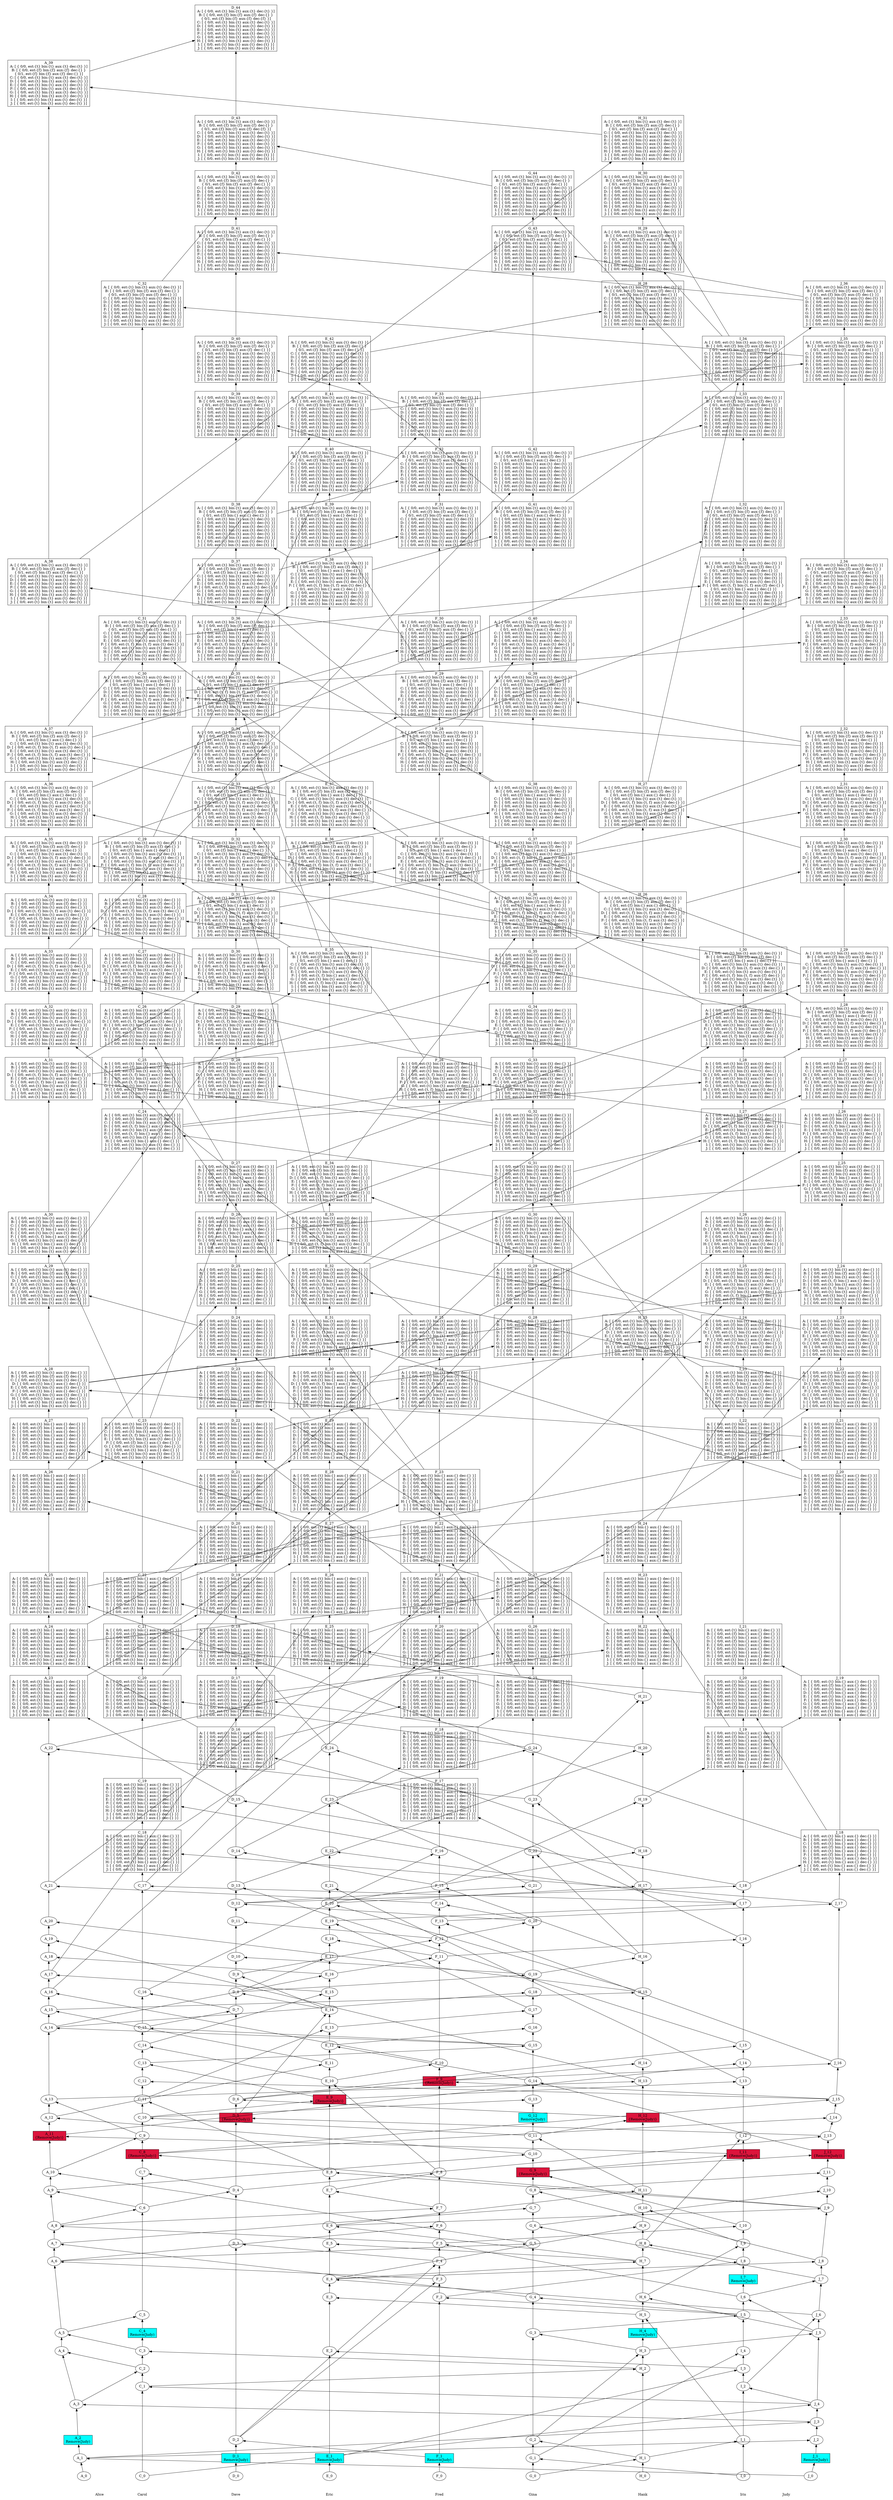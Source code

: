 digraph GossipGraph {
  splines=false
  rankdir=BT
/// { 017a62..
/// cause: Request
/// interesting_content: {}
/// last_ancestors: {Alice: 37, Carol: 30, Dave: 41, Eric: 41, Fred: 33, Gina: 41, Hank: 26, Iris: 30, Judy: 36}
/// }
/// { 02cb44..
/// cause: Response
/// interesting_content: {}
/// last_ancestors: {Alice: 35, Carol: 30, Dave: 31, Eric: 35, Fred: 25, Gina: 37, Hank: 26, Iris: 28, Judy: 34}
/// }
/// { 0383ed..
/// cause: Response
/// interesting_content: {}
/// last_ancestors: {Alice: 12, Carol: 14, Dave: 5, Eric: 15, Fred: 8, Gina: 14, Hank: 11, Iris: 11, Judy: 15}
/// }
/// { 03a1e9..
/// cause: Request
/// interesting_content: {}
/// last_ancestors: {Alice: 37, Carol: 32, Dave: 43, Eric: 41, Fred: 33, Gina: 44, Hank: 26, Iris: 33, Judy: 36}
/// }
/// { 03daf3..
/// cause: Response
/// interesting_content: {}
/// last_ancestors: {Alice: 37, Carol: 31, Dave: 36, Eric: 41, Fred: 29, Gina: 44, Hank: 26, Iris: 33, Judy: 36}
/// }
/// { 048ac9..
/// cause: Response
/// interesting_content: {}
/// last_ancestors: {Alice: 25, Carol: 18, Dave: 19, Eric: 27, Fred: 17, Gina: 23, Hank: 21, Iris: 19, Judy: 22}
/// }
/// { 04990f..
/// cause: Response
/// interesting_content: {}
/// last_ancestors: {Alice: 31, Carol: 28, Dave: 38, Eric: 38, Fred: 28, Gina: 38, Hank: 26, Iris: 29, Judy: 29}
/// }
/// { 0537c5..
/// cause: Request
/// interesting_content: {}
/// last_ancestors: {Alice: 12, Carol: 15, Dave: 8, Eric: 14, Fred: 8, Gina: 15, Hank: 12, Iris: 11, Judy: 15}
/// }
/// { 05d5e4..
/// cause: Response
/// interesting_content: {}
/// last_ancestors: {Alice: 16, Carol: 16, Dave: 16, Eric: 19, Fred: 20, Gina: 20, Hank: 16, Iris: 18, Judy: 16}
/// }
/// { 0604f3..
/// cause: Request
/// interesting_content: {}
/// last_ancestors: {Alice: 24, Carol: 16, Dave: 16, Eric: 23, Fred: 18, Gina: 27, Hank: 17, Iris: 18, Judy: 16}
/// }
/// { 06c66c..
/// cause: Response
/// interesting_content: {}
/// last_ancestors: {Alice: 28, Carol: 22, Dave: 26, Eric: 32, Fred: 25, Gina: 27, Hank: 22, Iris: 22, Judy: 27}
/// }
/// { 07becb..
/// cause: Request
/// interesting_content: {}
/// last_ancestors: {Alice: 9, Carol: 6, Dave: 2, Eric: 4, Fred: 5, Gina: 10, Hank: 6, Iris: 10, Judy: 8}
/// }
/// { 080127..
/// cause: Response
/// interesting_content: {}
/// last_ancestors: {Alice: 31, Carol: 29, Dave: 36, Eric: 40, Fred: 29, Gina: 38, Hank: 26, Iris: 29, Judy: 29}
/// }
/// { 0861d7..
/// cause: Response
/// interesting_content: {}
/// last_ancestors: {Alice: 12, Carol: 6, Dave: 2, Eric: 4, Fred: 5, Gina: 10, Hank: 6, Iris: 11, Judy: 8}
/// }
/// { 099c50..
/// cause: Request
/// interesting_content: {}
/// last_ancestors: {Alice: 31, Carol: 31, Dave: 31, Eric: 35, Fred: 27, Gina: 37, Hank: 26, Iris: 31, Judy: 32}
/// }
/// { 0a2a90..
/// cause: Response
/// interesting_content: {}
/// last_ancestors: {Alice: 26, Carol: 26, Dave: 27, Eric: 30, Fred: 23, Gina: 31, Hank: 22, Iris: 22, Judy: 23}
/// }
/// { 0ac679..
/// cause: Request
/// interesting_content: {}
/// last_ancestors: {Alice: 15, Carol: 22, Dave: 14, Eric: 23, Fred: 18, Gina: 25, Hank: 19, Iris: 20, Judy: 18}
/// }
/// { 0c1678..
/// cause: Request
/// interesting_content: {}
/// last_ancestors: {Alice: 1, Carol: 1, Eric: 1, Fred: 2, Gina: 3, Hank: 6, Iris: 9, Judy: 5}
/// }
/// { 0d48d5..
/// cause: Request
/// interesting_content: {}
/// last_ancestors: {Alice: 31, Carol: 30, Dave: 31, Eric: 35, Fred: 25, Gina: 37, Hank: 26, Iris: 28, Judy: 32}
/// }
/// { 0d55fa..
/// cause: Request
/// interesting_content: {}
/// last_ancestors: {Alice: 24, Carol: 16, Dave: 21, Eric: 30, Fred: 18, Gina: 27, Hank: 24, Iris: 24, Judy: 20}
/// }
/// { 0e98aa..
/// cause: Response
/// interesting_content: {}
/// last_ancestors: {Alice: 15, Carol: 15, Dave: 15, Eric: 19, Fred: 15, Gina: 20, Hank: 16, Iris: 18, Judy: 16}
/// }
/// { 0eed93..
/// cause: Response
/// interesting_content: {}
/// last_ancestors: {Alice: 31, Carol: 25, Dave: 29, Eric: 36, Fred: 23, Gina: 36, Hank: 24, Iris: 24, Judy: 23}
/// }
/// { 0f08a3..
/// cause: Request
/// interesting_content: {}
/// last_ancestors: {Alice: 37, Carol: 28, Dave: 33, Eric: 37, Fred: 30, Gina: 38, Hank: 26, Iris: 30, Judy: 29}
/// }
/// { 105099..
/// cause: Request
/// interesting_content: {}
/// last_ancestors: {Alice: 12, Carol: 13, Dave: 4, Eric: 13, Fred: 8, Gina: 17, Hank: 11, Iris: 11, Judy: 15}
/// }
/// { 107530..
/// cause: Request
/// interesting_content: {}
/// last_ancestors: {Alice: 15, Carol: 16, Dave: 16, Eric: 19, Fred: 17, Gina: 20, Hank: 16, Iris: 18, Judy: 16}
/// }
/// { 10bf3a..
/// cause: Response
/// interesting_content: {}
/// last_ancestors: {Alice: 1, Carol: 1, Eric: 4, Fred: 2, Gina: 3, Hank: 10, Iris: 9, Judy: 6}
/// }
/// { 120d6c..
/// cause: Response
/// interesting_content: {}
/// last_ancestors: {Alice: 23, Carol: 16, Dave: 19, Eric: 24, Fred: 17, Gina: 23, Hank: 20, Iris: 18, Judy: 16}
/// }
/// { 12e8b2..
/// cause: Response
/// interesting_content: {}
/// last_ancestors: {Alice: 24, Carol: 16, Dave: 20, Eric: 24, Fred: 17, Gina: 23, Hank: 20, Iris: 18, Judy: 16}
/// }
/// { 130556..
/// cause: Request
/// interesting_content: {}
/// last_ancestors: {Alice: 14, Carol: 15, Dave: 9, Eric: 16, Fred: 12, Gina: 20, Hank: 12, Iris: 11, Judy: 15}
/// }
/// { 13a44d..
/// cause: Request
/// interesting_content: {}
/// last_ancestors: {Alice: 14, Carol: 15, Dave: 12, Eric: 16, Fred: 12, Gina: 20, Hank: 12, Iris: 11, Judy: 15}
/// }
/// { 16c63e..
/// cause: Response
/// interesting_content: {}
/// last_ancestors: {Alice: 15, Carol: 15, Dave: 12, Eric: 24, Fred: 12, Gina: 21, Hank: 18, Iris: 17, Judy: 15}
/// }
/// { 171208..
/// cause: Request
/// interesting_content: {Remove(Judy)}
/// last_ancestors: {Alice: 11, Carol: 6, Dave: 2, Eric: 4, Fred: 5, Gina: 9, Hank: 6, Iris: 11, Judy: 8}
/// }
/// { 18322f..
/// cause: Response
/// interesting_content: {}
/// last_ancestors: {Alice: 8, Carol: 3, Dave: 2, Eric: 7, Fred: 8, Gina: 4, Hank: 7, Iris: 6, Judy: 6}
/// }
/// { 1a9085..
/// cause: Response
/// interesting_content: {}
/// last_ancestors: {Alice: 8, Carol: 8, Dave: 4, Eric: 7, Fred: 9, Gina: 9, Hank: 7, Iris: 10, Judy: 16}
/// }
/// { 1c279f..
/// cause: Request
/// interesting_content: {}
/// last_ancestors: {Alice: 28, Carol: 24, Dave: 27, Eric: 32, Fred: 25, Gina: 31, Hank: 24, Iris: 28, Judy: 29}
/// }
/// { 1f0a19..
/// cause: Response
/// interesting_content: {}
/// last_ancestors: {Alice: 31, Carol: 25, Dave: 27, Eric: 32, Fred: 25, Gina: 35, Hank: 27, Iris: 28, Judy: 30}
/// }
/// { 2008e5..
/// cause: Response
/// interesting_content: {}
/// last_ancestors: {Alice: 10, Carol: 13, Dave: 4, Eric: 9, Fred: 7, Gina: 11, Hank: 11, Iris: 10, Judy: 15}
/// }
/// { 208a6f..
/// cause: Request
/// interesting_content: {}
/// last_ancestors: {Alice: 26, Carol: 24, Dave: 21, Eric: 30, Fred: 18, Gina: 31, Hank: 21, Iris: 22, Judy: 20}
/// }
/// { 21a196..
/// cause: Request
/// interesting_content: {Remove(Judy)}
/// last_ancestors: {Alice: 10, Carol: 10, Dave: 4, Eric: 9, Fred: 7, Gina: 11, Hank: 11, Iris: 10, Judy: 9}
/// }
/// { 225caf..
/// cause: Response
/// interesting_content: {}
/// last_ancestors: {Alice: 15, Carol: 13, Dave: 4, Eric: 11, Fred: 8, Gina: 15, Hank: 11, Iris: 11, Judy: 15}
/// }
/// { 22b32a..
/// cause: Response
/// interesting_content: {}
/// last_ancestors: {Alice: 14, Carol: 15, Dave: 9, Eric: 16, Fred: 14, Gina: 20, Hank: 12, Iris: 11, Judy: 16}
/// }
/// { 22f08a..
/// cause: Request
/// interesting_content: {}
/// last_ancestors: {Alice: 14, Carol: 15, Dave: 9, Eric: 16, Fred: 13, Gina: 15, Hank: 12, Iris: 11, Judy: 16}
/// }
/// { 233f77..
/// cause: Request
/// interesting_content: {}
/// last_ancestors: {Alice: 12, Carol: 10, Dave: 4, Eric: 11, Fred: 8, Gina: 11, Hank: 11, Iris: 11, Judy: 9}
/// }
/// { 23c657..
/// cause: Request
/// interesting_content: {}
/// last_ancestors: {Alice: 10, Carol: 14, Dave: 4, Eric: 10, Fred: 8, Gina: 11, Hank: 11, Iris: 10, Judy: 15}
/// }
/// { 23ed1f..
/// cause: Response
/// interesting_content: {}
/// last_ancestors: {Alice: 6, Carol: 3, Dave: 2, Eric: 1, Fred: 6, Gina: 3, Hank: 3, Iris: 6, Judy: 5}
/// }
/// { 25fd42..
/// cause: Response
/// interesting_content: {}
/// last_ancestors: {Alice: 24, Carol: 22, Dave: 22, Eric: 27, Fred: 24, Gina: 25, Hank: 21, Iris: 20, Judy: 18}
/// }
/// { 279e48..
/// cause: Request
/// interesting_content: {}
/// last_ancestors: {Alice: 10, Carol: 9, Dave: 4, Eric: 6, Fred: 5, Gina: 5, Hank: 7, Iris: 6, Judy: 9}
/// }
/// { 2966c2..
/// cause: Response
/// interesting_content: {}
/// last_ancestors: {Alice: 18, Carol: 14, Dave: 5, Eric: 16, Fred: 10, Gina: 15, Hank: 11, Iris: 11, Judy: 15}
/// }
/// { 29d49b..
/// cause: Request
/// interesting_content: {}
/// last_ancestors: {Alice: 1, Carol: 1, Eric: 4, Gina: 2, Hank: 5, Iris: 3, Judy: 6}
/// }
/// { 2a1ed1..
/// cause: Request
/// interesting_content: {}
/// last_ancestors: {Alice: 23, Carol: 16, Dave: 19, Eric: 27, Fred: 17, Gina: 23, Hank: 21, Iris: 18, Judy: 16}
/// }
/// { 2a55b3..
/// cause: Response
/// interesting_content: {}
/// last_ancestors: {Alice: 31, Carol: 28, Dave: 33, Eric: 34, Fred: 29, Gina: 38, Hank: 26, Iris: 28, Judy: 28}
/// }
/// { 2ac45a..
/// cause: Request
/// interesting_content: {}
/// last_ancestors: {Alice: 31, Carol: 23, Dave: 30, Eric: 30, Fred: 21, Gina: 32, Hank: 22, Iris: 22, Judy: 23}
/// }
/// { 2b2e21..
/// cause: Request
/// interesting_content: {}
/// last_ancestors: {Alice: 15, Carol: 20, Dave: 12, Eric: 23, Fred: 16, Gina: 24, Hank: 17, Iris: 17, Judy: 17}
/// }
/// { 2c5e05..
/// cause: Request
/// interesting_content: {}
/// last_ancestors: {Alice: 15, Carol: 15, Dave: 13, Eric: 25, Fred: 15, Gina: 23, Hank: 21, Iris: 17, Judy: 16}
/// }
/// { 2c9cdd..
/// cause: Request
/// interesting_content: {}
/// last_ancestors: {Alice: 1, Carol: 1, Dave: 2, Eric: 1, Fred: 5, Gina: 3, Hank: 3, Iris: 6, Judy: 5}
/// }
/// { 2cc2e3..
/// cause: Response
/// interesting_content: {}
/// last_ancestors: {Alice: 28, Carol: 18, Dave: 20, Eric: 27, Fred: 18, Gina: 27, Hank: 21, Iris: 22, Judy: 24}
/// }
/// { 2ccea4..
/// cause: Request
/// interesting_content: {}
/// last_ancestors: {Alice: 37, Carol: 28, Dave: 38, Eric: 38, Fred: 32, Gina: 38, Hank: 26, Iris: 30, Judy: 29}
/// }
/// { 2d02b3..
/// cause: Request
/// interesting_content: {}
/// last_ancestors: {Alice: 31, Carol: 28, Dave: 32, Eric: 34, Fred: 28, Gina: 38, Hank: 26, Iris: 28, Judy: 28}
/// }
/// { 2e03ae..
/// cause: Request
/// interesting_content: {}
/// last_ancestors: {Alice: 10, Carol: 15, Dave: 7, Eric: 10, Fred: 8, Gina: 15, Hank: 12, Iris: 10, Judy: 15}
/// }
/// { 2ed358..
/// cause: Request
/// interesting_content: {}
/// last_ancestors: {Alice: 1, Carol: 0, Eric: 1, Gina: 0, Hank: 1, Iris: 3, Judy: 4}
/// }
/// { 2ed822..
/// cause: Response
/// interesting_content: {}
/// last_ancestors: {Alice: 15, Carol: 16, Dave: 17, Eric: 20, Fred: 17, Gina: 23, Hank: 23, Iris: 19, Judy: 16}
/// }
/// { 2ef368..
/// cause: Response
/// interesting_content: {}
/// last_ancestors: {Alice: 14, Carol: 15, Dave: 10, Eric: 14, Fred: 8, Gina: 19, Hank: 12, Iris: 11, Judy: 15}
/// }
/// { 2ffe66..
/// cause: Request
/// interesting_content: {}
/// last_ancestors: {Alice: 21, Carol: 15, Dave: 9, Eric: 16, Fred: 14, Gina: 20, Hank: 15, Iris: 11, Judy: 16}
/// }
/// { 30675d..
/// cause: Response
/// interesting_content: {}
/// last_ancestors: {Alice: 21, Carol: 16, Dave: 16, Eric: 23, Fred: 22, Gina: 25, Hank: 17, Iris: 18, Judy: 16}
/// }
/// { 319880..
/// cause: Response
/// interesting_content: {}
/// last_ancestors: {Alice: 26, Carol: 25, Dave: 21, Eric: 30, Fred: 23, Gina: 31, Hank: 21, Iris: 22, Judy: 20}
/// }
/// { 366971..
/// cause: Response
/// interesting_content: {}
/// last_ancestors: {Alice: 10, Carol: 16, Dave: 7, Eric: 10, Fred: 8, Gina: 15, Hank: 12, Iris: 10, Judy: 15}
/// }
/// { 367700..
/// cause: Request
/// interesting_content: {}
/// last_ancestors: {Alice: 10, Carol: 10, Dave: 4, Eric: 6, Fred: 5, Gina: 11, Hank: 11, Iris: 10, Judy: 9}
/// }
/// { 36ea48..
/// cause: Response
/// interesting_content: {}
/// last_ancestors: {Alice: 8, Carol: 8, Dave: 4, Eric: 6, Fred: 5, Gina: 9, Hank: 7, Iris: 10, Judy: 14}
/// }
/// { 370df7..
/// cause: Observation(Remove(Judy))
/// interesting_content: {}
/// last_ancestors: {Alice: 3, Carol: 4, Gina: 0, Hank: 2, Judy: 4}
/// }
/// { 37a881..
/// cause: Response
/// interesting_content: {}
/// last_ancestors: {Alice: 31, Carol: 25, Dave: 32, Eric: 34, Fred: 25, Gina: 39, Hank: 26, Iris: 28, Judy: 32}
/// }
/// { 387c2f..
/// cause: Request
/// interesting_content: {}
/// last_ancestors: {Alice: 10, Carol: 10, Dave: 4, Eric: 10, Fred: 8, Gina: 11, Hank: 11, Iris: 10, Judy: 9}
/// }
/// { 399c23..
/// cause: Response
/// interesting_content: {}
/// last_ancestors: {Alice: 7, Carol: 3, Dave: 2, Eric: 1, Fred: 3, Gina: 7, Hank: 3, Iris: 6, Judy: 7}
/// }
/// { 3b1b97..
/// cause: Request
/// interesting_content: {}
/// last_ancestors: {Alice: 7, Carol: 3, Dave: 2, Eric: 4, Fred: 3, Gina: 8, Hank: 5, Iris: 6, Judy: 8}
/// }
/// { 3b2d8c..
/// cause: Response
/// interesting_content: {}
/// last_ancestors: {Alice: 14, Carol: 15, Dave: 12, Eric: 16, Fred: 12, Gina: 21, Hank: 12, Iris: 11, Judy: 15}
/// }
/// { 3be788..
/// cause: Request
/// interesting_content: {}
/// last_ancestors: {Alice: 1, Carol: 1, Gina: 0, Hank: 2, Judy: 4}
/// }
/// { 3c5e4c..
/// cause: Request
/// interesting_content: {}
/// last_ancestors: {Alice: 13, Carol: 9, Dave: 4, Eric: 6, Fred: 5, Gina: 11, Hank: 13, Iris: 11, Judy: 9}
/// }
/// { 3f0f0a..
/// cause: Response
/// interesting_content: {}
/// last_ancestors: {Alice: 7, Carol: 3, Dave: 2, Eric: 4, Fred: 5, Gina: 9, Hank: 8, Iris: 12, Judy: 8}
/// }
/// { 3f7fec..
/// cause: Request
/// interesting_content: {}
/// last_ancestors: {Alice: 26, Carol: 16, Dave: 20, Eric: 24, Fred: 17, Gina: 23, Hank: 20, Iris: 18, Judy: 18}
/// }
/// { 3fddd9..
/// cause: Response
/// interesting_content: {}
/// last_ancestors: {Alice: 14, Carol: 13, Dave: 4, Eric: 13, Fred: 8, Gina: 18, Hank: 11, Iris: 11, Judy: 15}
/// }
/// { 4012bb..
/// cause: Request
/// interesting_content: {}
/// last_ancestors: {Alice: 14, Carol: 13, Dave: 4, Eric: 9, Fred: 7, Gina: 15, Hank: 11, Iris: 11, Judy: 15}
/// }
/// { 403eca..
/// cause: Request
/// interesting_content: {}
/// last_ancestors: {Alice: 1, Carol: 0, Judy: 4}
/// }
/// { 41bc16..
/// cause: Response
/// interesting_content: {}
/// last_ancestors: {Alice: 8, Carol: 3, Dave: 2, Eric: 1, Fred: 7, Gina: 4, Hank: 3, Iris: 6, Judy: 5}
/// }
/// { 41f5d9..
/// cause: Response
/// interesting_content: {}
/// last_ancestors: {Alice: 4, Carol: 2, Judy: 4}
/// }
/// { 42523e..
/// cause: Response
/// interesting_content: {}
/// last_ancestors: {Alice: 14, Carol: 15, Dave: 11, Eric: 16, Fred: 12, Gina: 19, Hank: 12, Iris: 11, Judy: 15}
/// }
/// { 431096..
/// cause: Request
/// interesting_content: {}
/// last_ancestors: {Alice: 15, Carol: 15, Dave: 12, Eric: 20, Fred: 12, Gina: 23, Hank: 17, Iris: 11, Judy: 15}
/// }
/// { 4347bc..
/// cause: Request
/// interesting_content: {}
/// last_ancestors: {Alice: 24, Carol: 16, Dave: 21, Eric: 29, Fred: 17, Gina: 23, Hank: 21, Iris: 18, Judy: 16}
/// }
/// { 43ed56..
/// cause: Request
/// interesting_content: {}
/// last_ancestors: {Gina: 0, Hank: 1, Iris: 1}
/// }
/// { 4484d4..
/// cause: Response
/// interesting_content: {}
/// last_ancestors: {Alice: 1, Carol: 0, Eric: 2, Gina: 0, Hank: 1, Iris: 3, Judy: 4}
/// }
/// { 4522aa..
/// cause: Response
/// interesting_content: {}
/// last_ancestors: {Alice: 31, Carol: 28, Dave: 32, Eric: 34, Fred: 28, Gina: 40, Hank: 26, Iris: 28, Judy: 32}
/// }
/// { 456abd..
/// cause: Response
/// interesting_content: {}
/// last_ancestors: {Alice: 1, Carol: 1, Eric: 1, Fred: 2, Gina: 3, Hank: 3, Iris: 8, Judy: 5}
/// }
/// { 49623c..
/// cause: Response
/// interesting_content: {}
/// last_ancestors: {Alice: 24, Carol: 16, Dave: 21, Eric: 30, Fred: 18, Gina: 28, Hank: 21, Iris: 18, Judy: 16}
/// }
/// { 49c40b..
/// cause: Response
/// interesting_content: {}
/// last_ancestors: {Alice: 9, Carol: 6, Dave: 2, Eric: 1, Fred: 5, Gina: 4, Hank: 3, Iris: 6, Judy: 5}
/// }
/// { 4adfd1..
/// cause: Response
/// interesting_content: {}
/// last_ancestors: {Alice: 23, Carol: 16, Dave: 19, Eric: 27, Fred: 17, Gina: 23, Hank: 25, Iris: 23, Judy: 20}
/// }
/// { 4b71f0..
/// cause: Response
/// interesting_content: {}
/// last_ancestors: {Alice: 28, Carol: 24, Dave: 26, Eric: 32, Fred: 25, Gina: 31, Hank: 24, Iris: 30, Judy: 28}
/// }
/// { 4bfa5d..
/// cause: Request
/// interesting_content: {}
/// last_ancestors: {Alice: 14, Carol: 18, Dave: 9, Eric: 19, Fred: 13, Gina: 17, Hank: 12, Iris: 17, Judy: 17}
/// }
/// { 4c3a2c..
/// cause: Request
/// interesting_content: {}
/// last_ancestors: {Alice: 26, Carol: 23, Dave: 20, Eric: 24, Fred: 18, Gina: 25, Hank: 20, Iris: 20, Judy: 18}
/// }
/// { 4d1314..
/// cause: Response
/// interesting_content: {}
/// last_ancestors: {Alice: 24, Carol: 17, Dave: 21, Eric: 30, Fred: 18, Gina: 27, Hank: 24, Iris: 25, Judy: 20}
/// }
/// { 4e3755..
/// cause: Request
/// interesting_content: {}
/// last_ancestors: {Alice: 15, Carol: 15, Dave: 12, Eric: 23, Fred: 12, Gina: 21, Hank: 15, Iris: 17, Judy: 15}
/// }
/// { 505dfe..
/// cause: Request
/// interesting_content: {}
/// last_ancestors: {Alice: 15, Carol: 16, Dave: 17, Eric: 20, Fred: 17, Gina: 23, Hank: 22, Iris: 18, Judy: 16}
/// }
/// { 50c6a5..
/// cause: Initial
/// interesting_content: {}
/// last_ancestors: {Carol: 0}
/// }
/// { 50d92a..
/// cause: Response
/// interesting_content: {}
/// last_ancestors: {Alice: 14, Carol: 15, Dave: 8, Eric: 19, Fred: 11, Gina: 17, Hank: 12, Iris: 11, Judy: 15}
/// }
/// { 510bf0..
/// cause: Response
/// interesting_content: {}
/// last_ancestors: {Alice: 6, Carol: 3, Dave: 2, Eric: 6, Fred: 3, Gina: 6, Hank: 7, Iris: 6, Judy: 10}
/// }
/// { 51be13..
/// cause: Request
/// interesting_content: {}
/// last_ancestors: {Alice: 31, Carol: 25, Dave: 26, Eric: 30, Fred: 23, Gina: 35, Hank: 22, Iris: 22, Judy: 23}
/// }
/// { 528d67..
/// cause: Response
/// interesting_content: {}
/// last_ancestors: {Alice: 32, Carol: 23, Dave: 26, Eric: 30, Fred: 25, Gina: 32, Hank: 22, Iris: 22, Judy: 23}
/// }
/// { 532cb6..
/// cause: Response
/// interesting_content: {}
/// last_ancestors: {Alice: 1, Carol: 1, Eric: 4, Gina: 3, Hank: 5, Iris: 6, Judy: 8}
/// }
/// { 53fb31..
/// cause: Response
/// interesting_content: {}
/// last_ancestors: {Alice: 15, Carol: 16, Dave: 17, Eric: 25, Fred: 17, Gina: 23, Hank: 24, Iris: 19, Judy: 16}
/// }
/// { 543745..
/// cause: Request
/// interesting_content: {}
/// last_ancestors: {Alice: 1, Carol: 1, Dave: 2, Eric: 1, Fred: 4, Gina: 3, Hank: 3, Iris: 5, Judy: 4}
/// }
/// { 54f141..
/// cause: Response
/// interesting_content: {}
/// last_ancestors: {Alice: 15, Carol: 15, Dave: 12, Eric: 20, Fred: 15, Gina: 20, Hank: 19, Iris: 20, Judy: 18}
/// }
/// { 550320..
/// cause: Request
/// interesting_content: {}
/// last_ancestors: {Alice: 1, Carol: 0, Gina: 0, Hank: 1, Iris: 2, Judy: 4}
/// }
/// { 558e89..
/// cause: Request
/// interesting_content: {}
/// last_ancestors: {Alice: 8, Carol: 8, Dave: 4, Eric: 6, Fred: 5, Gina: 9, Hank: 7, Iris: 10, Judy: 15}
/// }
/// { 55c2ab..
/// cause: Request
/// interesting_content: {}
/// last_ancestors: {Alice: 14, Carol: 14, Dave: 6, Eric: 16, Fred: 11, Gina: 15, Hank: 12, Iris: 16, Judy: 15}
/// }
/// { 564b14..
/// cause: Request
/// interesting_content: {}
/// last_ancestors: {Alice: 36, Carol: 31, Dave: 36, Eric: 38, Fred: 28, Gina: 42, Hank: 27, Iris: 34, Judy: 32}
/// }
/// { 56b713..
/// cause: Request
/// interesting_content: {}
/// last_ancestors: {Alice: 15, Carol: 16, Dave: 9, Eric: 16, Fred: 16, Gina: 20, Hank: 16, Iris: 11, Judy: 16}
/// }
/// { 574c90..
/// cause: Response
/// interesting_content: {}
/// last_ancestors: {Alice: 37, Carol: 28, Dave: 38, Eric: 39, Fred: 33, Gina: 38, Hank: 26, Iris: 30, Judy: 29}
/// }
/// { 5820d8..
/// cause: Request
/// interesting_content: {}
/// last_ancestors: {Alice: 12, Carol: 10, Dave: 4, Eric: 12, Fred: 8, Gina: 14, Hank: 11, Iris: 11, Judy: 12}
/// }
/// { 5a2f50..
/// cause: Initial
/// interesting_content: {}
/// last_ancestors: {Fred: 0}
/// }
/// { 5a7d48..
/// cause: Response
/// interesting_content: {}
/// last_ancestors: {Alice: 37, Carol: 28, Dave: 39, Eric: 38, Fred: 32, Gina: 38, Hank: 26, Iris: 30, Judy: 29}
/// }
/// { 5b7ca2..
/// cause: Request
/// interesting_content: {}
/// last_ancestors: {Alice: 8, Carol: 3, Dave: 2, Eric: 7, Fred: 7, Gina: 4, Hank: 7, Iris: 6, Judy: 6}
/// }
/// { 5bf3e9..
/// cause: Initial
/// interesting_content: {}
/// last_ancestors: {Hank: 0}
/// }
/// { 5df322..
/// cause: Response
/// interesting_content: {}
/// last_ancestors: {Alice: 26, Carol: 27, Dave: 27, Eric: 30, Fred: 23, Gina: 31, Hank: 24, Iris: 28, Judy: 23}
/// }
/// { 5f57b3..
/// cause: Request
/// interesting_content: {}
/// last_ancestors: {Alice: 11, Carol: 10, Dave: 6, Eric: 9, Fred: 7, Gina: 11, Hank: 12, Iris: 15, Judy: 13}
/// }
/// { 6031a7..
/// cause: Response
/// interesting_content: {}
/// last_ancestors: {Alice: 1, Carol: 0, Eric: 1, Gina: 1, Hank: 1, Iris: 4, Judy: 4}
/// }
/// { 6034fa..
/// cause: Request
/// interesting_content: {}
/// last_ancestors: {Alice: 1, Carol: 1, Eric: 4, Gina: 2, Hank: 7, Iris: 3, Judy: 6}
/// }
/// { 60c0a9..
/// cause: Request
/// interesting_content: {}
/// last_ancestors: {Alice: 31, Carol: 25, Dave: 36, Eric: 38, Fred: 26, Gina: 38, Hank: 26, Iris: 29, Judy: 29}
/// }
/// { 60cd30..
/// cause: Request
/// interesting_content: {}
/// last_ancestors: {Alice: 14, Carol: 14, Dave: 5, Eric: 16, Fred: 8, Gina: 15, Hank: 11, Iris: 11, Judy: 15}
/// }
/// { 60fd29..
/// cause: Request
/// interesting_content: {}
/// last_ancestors: {Alice: 6, Carol: 3, Dave: 2, Eric: 1, Fred: 3, Gina: 5, Hank: 3, Iris: 5, Judy: 4}
/// }
/// { 615197..
/// cause: Response
/// interesting_content: {}
/// last_ancestors: {Alice: 25, Carol: 18, Dave: 19, Eric: 27, Fred: 17, Gina: 23, Hank: 21, Iris: 22, Judy: 23}
/// }
/// { 64fa33..
/// cause: Response
/// interesting_content: {}
/// last_ancestors: {Alice: 8, Carol: 7, Dave: 4, Eric: 1, Fred: 5, Gina: 4, Hank: 3, Iris: 6, Judy: 5}
/// }
/// { 654df8..
/// cause: Request
/// interesting_content: {}
/// last_ancestors: {Alice: 26, Carol: 18, Dave: 26, Eric: 29, Fred: 21, Gina: 23, Hank: 22, Iris: 22, Judy: 23}
/// }
/// { 6587ef..
/// cause: Request
/// interesting_content: {}
/// last_ancestors: {Alice: 15, Carol: 15, Dave: 8, Eric: 14, Fred: 8, Gina: 19, Hank: 16, Iris: 11, Judy: 15}
/// }
/// { 659dc9..
/// cause: Response
/// interesting_content: {}
/// last_ancestors: {Alice: 14, Carol: 15, Dave: 8, Eric: 17, Fred: 8, Gina: 15, Hank: 12, Iris: 11, Judy: 15}
/// }
/// { 66072b..
/// cause: Response
/// interesting_content: {}
/// last_ancestors: {Alice: 24, Carol: 22, Dave: 21, Eric: 30, Fred: 18, Gina: 30, Hank: 21, Iris: 20, Judy: 18}
/// }
/// { 674bb8..
/// cause: Request
/// interesting_content: {}
/// last_ancestors: {Alice: 15, Carol: 15, Dave: 13, Eric: 20, Fred: 15, Gina: 20, Hank: 20, Iris: 15, Judy: 16}
/// }
/// { 67fd81..
/// cause: Response
/// interesting_content: {}
/// last_ancestors: {Alice: 37, Carol: 29, Dave: 36, Eric: 41, Fred: 29, Gina: 38, Hank: 26, Iris: 30, Judy: 29}
/// }
/// { 682166..
/// cause: Response
/// interesting_content: {}
/// last_ancestors: {Alice: 25, Carol: 16, Dave: 19, Eric: 27, Fred: 17, Gina: 23, Hank: 21, Iris: 19, Judy: 21}
/// }
/// { 68a1b6..
/// cause: Response
/// interesting_content: {}
/// last_ancestors: {Alice: 23, Carol: 16, Dave: 19, Eric: 28, Fred: 17, Gina: 23, Hank: 21, Iris: 18, Judy: 16}
/// }
/// { 6997cf..
/// cause: Request
/// interesting_content: {}
/// last_ancestors: {Alice: 1, Carol: 1, Gina: 2, Hank: 3, Iris: 0, Judy: 5}
/// }
/// { 69f748..
/// cause: Request
/// interesting_content: {}
/// last_ancestors: {Alice: 31, Carol: 25, Dave: 26, Eric: 30, Fred: 23, Gina: 35, Hank: 26, Iris: 23, Judy: 23}
/// }
/// { 6c6a63..
/// cause: Response
/// interesting_content: {}
/// last_ancestors: {Alice: 12, Carol: 15, Dave: 9, Eric: 14, Fred: 8, Gina: 15, Hank: 12, Iris: 11, Judy: 15}
/// }
/// { 6defa3..
/// cause: Response
/// interesting_content: {}
/// last_ancestors: {Alice: 37, Carol: 30, Dave: 36, Eric: 41, Fred: 29, Gina: 43, Hank: 26, Iris: 30, Judy: 36}
/// }
/// { 6e55bd..
/// cause: Request
/// interesting_content: {}
/// last_ancestors: {Alice: 15, Carol: 16, Dave: 14, Eric: 23, Fred: 18, Gina: 25, Hank: 17, Iris: 17, Judy: 16}
/// }
/// { 6e8961..
/// cause: Observation(Remove(Judy))
/// interesting_content: {}
/// last_ancestors: {Alice: 1, Carol: 1, Eric: 1, Gina: 3, Hank: 3, Iris: 7, Judy: 5}
/// }
/// { 6ecbe7..
/// cause: Response
/// interesting_content: {}
/// last_ancestors: {Alice: 26, Carol: 16, Dave: 25, Eric: 29, Fred: 21, Gina: 23, Hank: 22, Iris: 18, Judy: 18}
/// }
/// { 6f7287..
/// cause: Response
/// interesting_content: {}
/// last_ancestors: {Alice: 10, Carol: 15, Dave: 4, Eric: 10, Fred: 8, Gina: 15, Hank: 11, Iris: 10, Judy: 15}
/// }
/// { 704c58..
/// cause: Response
/// interesting_content: {}
/// last_ancestors: {Alice: 15, Carol: 16, Dave: 14, Eric: 16, Fred: 18, Gina: 20, Hank: 16, Iris: 16, Judy: 16}
/// }
/// { 70bf60..
/// cause: Request
/// interesting_content: {}
/// last_ancestors: {Alice: 9, Carol: 6, Dave: 6, Eric: 6, Fred: 5, Gina: 11, Hank: 12, Iris: 10, Judy: 13}
/// }
/// { 72f110..
/// cause: Request
/// interesting_content: {}
/// last_ancestors: {Alice: 26, Carol: 23, Dave: 27, Eric: 29, Fred: 21, Gina: 25, Hank: 22, Iris: 22, Judy: 23}
/// }
/// { 738df0..
/// cause: Request
/// interesting_content: {}
/// last_ancestors: {Alice: 31, Carol: 29, Dave: 29, Eric: 35, Fred: 23, Gina: 35, Hank: 24, Iris: 28, Judy: 23}
/// }
/// { 73bd2a..
/// cause: Request
/// interesting_content: {}
/// last_ancestors: {Alice: 14, Carol: 15, Dave: 12, Eric: 19, Fred: 12, Gina: 20, Hank: 12, Iris: 18, Judy: 15}
/// }
/// { 73c136..
/// cause: Observation(Remove(Judy))
/// interesting_content: {}
/// last_ancestors: {Alice: 1, Carol: 1, Gina: 2, Hank: 4, Iris: 0, Judy: 4}
/// }
/// { 73e1b4..
/// cause: Request
/// interesting_content: {}
/// last_ancestors: {Alice: 1, Carol: 1, Eric: 1, Gina: 3, Hank: 3, Iris: 6, Judy: 5}
/// }
/// { 7595cd..
/// cause: Response
/// interesting_content: {}
/// last_ancestors: {Alice: 15, Carol: 15, Dave: 12, Eric: 20, Fred: 15, Gina: 20, Hank: 19, Iris: 21, Judy: 19}
/// }
/// { 759872..
/// cause: Request
/// interesting_content: {}
/// last_ancestors: {Alice: 15, Carol: 21, Dave: 12, Eric: 23, Fred: 16, Gina: 24, Hank: 19, Iris: 20, Judy: 18}
/// }
/// { 75c394..
/// cause: Request
/// interesting_content: {}
/// last_ancestors: {Alice: 15, Carol: 15, Dave: 12, Eric: 20, Fred: 15, Gina: 20, Hank: 19, Iris: 19, Judy: 16}
/// }
/// { 75fd34..
/// cause: Request
/// interesting_content: {}
/// last_ancestors: {Alice: 15, Carol: 15, Dave: 14, Eric: 16, Fred: 15, Gina: 20, Hank: 16, Iris: 15, Judy: 16}
/// }
/// { 76e108..
/// cause: Observation(Remove(Judy))
/// interesting_content: {}
/// last_ancestors: {Eric: 1}
/// }
/// { 77eea7..
/// cause: Request
/// interesting_content: {}
/// last_ancestors: {Alice: 37, Carol: 32, Dave: 42, Eric: 41, Fred: 33, Gina: 41, Hank: 26, Iris: 30, Judy: 36}
/// }
/// { 7a03f9..
/// cause: Response
/// interesting_content: {}
/// last_ancestors: {Alice: 31, Carol: 25, Dave: 29, Eric: 37, Fred: 23, Gina: 36, Hank: 24, Iris: 29, Judy: 23}
/// }
/// { 7a476f..
/// cause: Request
/// interesting_content: {}
/// last_ancestors: {Alice: 14, Carol: 15, Dave: 8, Eric: 14, Fred: 8, Gina: 19, Hank: 12, Iris: 11, Judy: 15}
/// }
/// { 7ac624..
/// cause: Request
/// interesting_content: {}
/// last_ancestors: {Alice: 37, Carol: 28, Dave: 40, Eric: 39, Fred: 33, Gina: 38, Hank: 26, Iris: 30, Judy: 29}
/// }
/// { 7ae0d8..
/// cause: Response
/// interesting_content: {}
/// last_ancestors: {Alice: 15, Carol: 15, Dave: 8, Eric: 20, Fred: 11, Gina: 19, Hank: 17, Iris: 11, Judy: 15}
/// }
/// { 7b481f..
/// cause: Request
/// interesting_content: {}
/// last_ancestors: {Alice: 35, Carol: 24, Dave: 30, Eric: 32, Fred: 25, Gina: 33, Hank: 24, Iris: 28, Judy: 29}
/// }
/// { 7b6018..
/// cause: Response
/// interesting_content: {}
/// last_ancestors: {Alice: 21, Carol: 16, Dave: 16, Eric: 19, Fred: 21, Gina: 20, Hank: 16, Iris: 18, Judy: 16}
/// }
/// { 7b6b52..
/// cause: Response
/// interesting_content: {}
/// last_ancestors: {Alice: 31, Carol: 25, Dave: 26, Eric: 34, Fred: 23, Gina: 37, Hank: 26, Iris: 24, Judy: 23}
/// }
/// { 7b808a..
/// cause: Response
/// interesting_content: {}
/// last_ancestors: {Alice: 30, Carol: 23, Dave: 24, Eric: 29, Fred: 21, Gina: 27, Hank: 22, Iris: 20, Judy: 21}
/// }
/// { 7c0c9c..
/// cause: Response
/// interesting_content: {}
/// last_ancestors: {Alice: 26, Carol: 18, Dave: 25, Eric: 34, Fred: 21, Gina: 27, Hank: 24, Iris: 24, Judy: 22}
/// }
/// { 7d1f08..
/// cause: Response
/// interesting_content: {}
/// last_ancestors: {Alice: 15, Carol: 16, Dave: 16, Eric: 19, Fred: 19, Gina: 20, Hank: 16, Iris: 18, Judy: 16}
/// }
/// { 7d7b57..
/// cause: Request
/// interesting_content: {}
/// last_ancestors: {Alice: 1, Judy: 3}
/// }
/// { 7da437..
/// cause: Response
/// interesting_content: {}
/// last_ancestors: {Alice: 15, Carol: 15, Dave: 13, Eric: 20, Fred: 15, Gina: 23, Hank: 21, Iris: 15, Judy: 16}
/// }
/// { 7dca36..
/// cause: Observation(Remove(Judy))
/// interesting_content: {}
/// last_ancestors: {Alice: 2, Judy: 0}
/// }
/// { 7ecd17..
/// cause: Request
/// interesting_content: {}
/// last_ancestors: {Alice: 31, Carol: 24, Dave: 31, Eric: 32, Fred: 25, Gina: 32, Hank: 24, Iris: 28, Judy: 28}
/// }
/// { 7eded0..
/// cause: Response
/// interesting_content: {}
/// last_ancestors: {Alice: 1, Carol: 1, Gina: 3, Hank: 3, Iris: 0, Judy: 4}
/// }
/// { 801fa0..
/// cause: Response
/// interesting_content: {}
/// last_ancestors: {Alice: 8, Carol: 3, Dave: 2, Eric: 8, Fred: 7, Gina: 4, Hank: 7, Iris: 6, Judy: 9}
/// }
/// { 80624d..
/// cause: Request
/// interesting_content: {}
/// last_ancestors: {Alice: 33, Carol: 24, Dave: 26, Eric: 30, Fred: 25, Gina: 33, Hank: 22, Iris: 22, Judy: 23}
/// }
/// { 80e799..
/// cause: Request
/// interesting_content: {}
/// last_ancestors: {Gina: 0, Hank: 1}
/// }
/// { 81b908..
/// cause: Request
/// interesting_content: {}
/// last_ancestors: {Alice: 1, Carol: 1, Eric: 6, Gina: 3, Hank: 7, Iris: 6, Judy: 9}
/// }
/// { 8358b0..
/// cause: Request
/// interesting_content: {}
/// last_ancestors: {Alice: 17, Carol: 14, Dave: 5, Eric: 15, Fred: 10, Gina: 15, Hank: 11, Iris: 11, Judy: 15}
/// }
/// { 839ba8..
/// cause: Response
/// interesting_content: {Remove(Judy)}
/// last_ancestors: {Alice: 8, Carol: 6, Dave: 5, Eric: 6, Fred: 5, Gina: 9, Hank: 7, Iris: 10, Judy: 13}
/// }
/// { 83b652..
/// cause: Response
/// interesting_content: {}
/// last_ancestors: {Alice: 1, Carol: 1, Eric: 4, Fred: 2, Gina: 3, Hank: 9, Iris: 8, Judy: 6}
/// }
/// { 83db90..
/// cause: Request
/// interesting_content: {}
/// last_ancestors: {Alice: 37, Carol: 32, Dave: 36, Eric: 41, Fred: 29, Gina: 38, Hank: 26, Iris: 30, Judy: 35}
/// }
/// { 83fa58..
/// cause: Request
/// interesting_content: {}
/// last_ancestors: {Gina: 1, Iris: 0}
/// }
/// { 84c40e..
/// cause: Request
/// interesting_content: {}
/// last_ancestors: {Alice: 8, Carol: 3, Dave: 2, Eric: 1, Fred: 5, Gina: 4, Hank: 3, Iris: 6, Judy: 5}
/// }
/// { 84cdc3..
/// cause: Response
/// interesting_content: {}
/// last_ancestors: {Alice: 24, Carol: 16, Dave: 21, Eric: 31, Fred: 18, Gina: 27, Hank: 21, Iris: 19, Judy: 20}
/// }
/// { 850e93..
/// cause: Response
/// interesting_content: {}
/// last_ancestors: {Alice: 1, Judy: 2}
/// }
/// { 86fa73..
/// cause: Response
/// interesting_content: {}
/// last_ancestors: {Alice: 31, Carol: 24, Dave: 34, Eric: 33, Fred: 26, Gina: 32, Hank: 24, Iris: 28, Judy: 29}
/// }
/// { 87ccef..
/// cause: Request
/// interesting_content: {}
/// last_ancestors: {Alice: 1, Carol: 1, Eric: 1, Fred: 2, Gina: 3, Hank: 3, Iris: 5, Judy: 4}
/// }
/// { 882505..
/// cause: Response
/// interesting_content: {}
/// last_ancestors: {Alice: 14, Carol: 15, Dave: 13, Eric: 16, Fred: 12, Gina: 20, Hank: 12, Iris: 15, Judy: 15}
/// }
/// { 887044..
/// cause: Request
/// interesting_content: {}
/// last_ancestors: {Alice: 31, Carol: 25, Dave: 27, Eric: 32, Fred: 25, Gina: 35, Hank: 26, Iris: 28, Judy: 30}
/// }
/// { 89b768..
/// cause: Initial
/// interesting_content: {}
/// last_ancestors: {Iris: 0}
/// }
/// { 8a27e6..
/// cause: Request
/// interesting_content: {}
/// last_ancestors: {Alice: 38, Carol: 31, Dave: 36, Eric: 42, Fred: 30, Gina: 42, Hank: 31, Iris: 34, Judy: 32}
/// }
/// { 8a98d8..
/// cause: Response
/// interesting_content: {}
/// last_ancestors: {Alice: 15, Carol: 15, Dave: 8, Eric: 22, Fred: 11, Gina: 17, Hank: 15, Iris: 17, Judy: 15}
/// }
/// { 8ab44d..
/// cause: Response
/// interesting_content: {}
/// last_ancestors: {Alice: 1, Carol: 1, Eric: 1, Gina: 4, Hank: 3, Iris: 5, Judy: 4}
/// }
/// { 8b9e63..
/// cause: Response
/// interesting_content: {}
/// last_ancestors: {Alice: 24, Carol: 22, Dave: 21, Eric: 30, Fred: 18, Gina: 31, Hank: 24, Iris: 27, Judy: 20}
/// }
/// { 8cce3e..
/// cause: Response
/// interesting_content: {}
/// last_ancestors: {Alice: 34, Carol: 24, Dave: 30, Eric: 30, Fred: 25, Gina: 33, Hank: 22, Iris: 22, Judy: 23}
/// }
/// { 8d71ac..
/// cause: Request
/// interesting_content: {}
/// last_ancestors: {Alice: 31, Carol: 28, Dave: 36, Eric: 39, Fred: 29, Gina: 38, Hank: 26, Iris: 29, Judy: 29}
/// }
/// { 8df262..
/// cause: Request
/// interesting_content: {}
/// last_ancestors: {Dave: 2, Fred: 1}
/// }
/// { 8df771..
/// cause: Request
/// interesting_content: {}
/// last_ancestors: {Alice: 37, Carol: 29, Dave: 36, Eric: 42, Fred: 29, Gina: 41, Hank: 28, Iris: 30, Judy: 32}
/// }
/// { 8eac50..
/// cause: Request
/// interesting_content: {}
/// last_ancestors: {Alice: 1, Carol: 1, Eric: 4, Fred: 2, Gina: 3, Hank: 8, Iris: 8, Judy: 6}
/// }
/// { 8f12de..
/// cause: Request
/// interesting_content: {}
/// last_ancestors: {Alice: 1, Carol: 1, Eric: 6, Gina: 2, Hank: 7, Iris: 3, Judy: 6}
/// }
/// { 8f6673..
/// cause: Response
/// interesting_content: {}
/// last_ancestors: {Alice: 24, Carol: 16, Dave: 21, Eric: 27, Fred: 17, Gina: 23, Hank: 21, Iris: 18, Judy: 16}
/// }
/// { 8f800d..
/// cause: Response
/// interesting_content: {}
/// last_ancestors: {Alice: 1, Carol: 1, Gina: 2, Hank: 6, Iris: 1, Judy: 5}
/// }
/// { 8ff945..
/// cause: Request
/// interesting_content: {}
/// last_ancestors: {Alice: 10, Carol: 13, Dave: 4, Eric: 9, Fred: 7, Gina: 15, Hank: 11, Iris: 10, Judy: 15}
/// }
/// { 90725f..
/// cause: Request
/// interesting_content: {}
/// last_ancestors: {Alice: 26, Carol: 24, Dave: 21, Eric: 32, Fred: 18, Gina: 31, Hank: 24, Iris: 29, Judy: 22}
/// }
/// { 90b1bc..
/// cause: Request
/// interesting_content: {}
/// last_ancestors: {Alice: 31, Carol: 28, Dave: 37, Eric: 35, Fred: 28, Gina: 38, Hank: 26, Iris: 28, Judy: 29}
/// }
/// { 9440f3..
/// cause: Response
/// interesting_content: {}
/// last_ancestors: {Alice: 10, Carol: 10, Dave: 4, Eric: 10, Fred: 10, Gina: 11, Hank: 11, Iris: 10, Judy: 15}
/// }
/// { 94765e..
/// cause: Observation(Remove(Judy))
/// interesting_content: {}
/// last_ancestors: {Alice: 9, Carol: 6, Dave: 2, Eric: 6, Fred: 5, Gina: 12, Hank: 11, Iris: 10, Judy: 8}
/// }
/// { 948a38..
/// cause: Response
/// interesting_content: {}
/// last_ancestors: {Alice: 13, Carol: 9, Dave: 4, Eric: 6, Fred: 5, Gina: 10, Hank: 7, Iris: 11, Judy: 9}
/// }
/// { 990623..
/// cause: Request
/// interesting_content: {}
/// last_ancestors: {Alice: 10, Carol: 10, Dave: 4, Eric: 9, Fred: 7, Gina: 11, Hank: 11, Iris: 13, Judy: 9}
/// }
/// { 9a3636..
/// cause: Response
/// interesting_content: {}
/// last_ancestors: {Alice: 37, Carol: 28, Dave: 37, Eric: 37, Fred: 31, Gina: 38, Hank: 26, Iris: 30, Judy: 29}
/// }
/// { 9a4d08..
/// cause: Request
/// interesting_content: {}
/// last_ancestors: {Alice: 8, Carol: 6, Dave: 2, Eric: 1, Fred: 5, Gina: 4, Hank: 3, Iris: 6, Judy: 5}
/// }
/// { 9b29fc..
/// cause: Request
/// interesting_content: {}
/// last_ancestors: {Alice: 37, Carol: 30, Dave: 36, Eric: 41, Fred: 29, Gina: 41, Hank: 26, Iris: 30, Judy: 36}
/// }
/// { 9b81de..
/// cause: Response
/// interesting_content: {}
/// last_ancestors: {Alice: 24, Carol: 16, Dave: 24, Eric: 29, Fred: 21, Gina: 23, Hank: 22, Iris: 18, Judy: 16}
/// }
/// { 9cf71b..
/// cause: Response
/// interesting_content: {}
/// last_ancestors: {Alice: 27, Carol: 16, Dave: 20, Eric: 24, Fred: 18, Gina: 27, Hank: 20, Iris: 18, Judy: 18}
/// }
/// { 9d280d..
/// cause: Request
/// interesting_content: {}
/// last_ancestors: {Alice: 26, Carol: 22, Dave: 26, Eric: 30, Fred: 21, Gina: 32, Hank: 22, Iris: 22, Judy: 23}
/// }
/// { 9da642..
/// cause: Request
/// interesting_content: {}
/// last_ancestors: {Alice: 31, Carol: 23, Dave: 26, Eric: 30, Fred: 21, Gina: 32, Hank: 22, Iris: 22, Judy: 23}
/// }
/// { 9ddf9e..
/// cause: Request
/// interesting_content: {}
/// last_ancestors: {Alice: 1, Carol: 1, Gina: 2, Hank: 3, Iris: 0, Judy: 4}
/// }
/// { 9e108c..
/// cause: Request
/// interesting_content: {}
/// last_ancestors: {Alice: 28, Carol: 22, Dave: 22, Eric: 27, Fred: 25, Gina: 27, Hank: 21, Iris: 20, Judy: 21}
/// }
/// { 9e2bcc..
/// cause: Request
/// interesting_content: {}
/// last_ancestors: {Alice: 29, Carol: 23, Dave: 29, Eric: 35, Fred: 21, Gina: 32, Hank: 24, Iris: 24, Judy: 23}
/// }
/// { 9ef802..
/// cause: Response
/// interesting_content: {}
/// last_ancestors: {Alice: 1, Carol: 1, Eric: 1, Gina: 3, Hank: 3, Iris: 6, Judy: 7}
/// }
/// { a14e72..
/// cause: Request
/// interesting_content: {Remove(Judy)}
/// last_ancestors: {Alice: 8, Carol: 8, Dave: 4, Eric: 6, Fred: 5, Gina: 4, Hank: 7, Iris: 6, Judy: 9}
/// }
/// { a4553a..
/// cause: Response
/// interesting_content: {}
/// last_ancestors: {Alice: 31, Carol: 31, Dave: 31, Eric: 35, Fred: 27, Gina: 37, Hank: 26, Iris: 28, Judy: 32}
/// }
/// { a61178..
/// cause: Response
/// interesting_content: {}
/// last_ancestors: {Alice: 36, Carol: 31, Dave: 31, Eric: 35, Fred: 27, Gina: 37, Hank: 26, Iris: 32, Judy: 32}
/// }
/// { a6789d..
/// cause: Response
/// interesting_content: {}
/// last_ancestors: {Alice: 14, Carol: 15, Dave: 8, Eric: 18, Fred: 11, Gina: 15, Hank: 12, Iris: 11, Judy: 15}
/// }
/// { a9db95..
/// cause: Response
/// interesting_content: {}
/// last_ancestors: {Alice: 3, Judy: 3}
/// }
/// { aa5916..
/// cause: Request
/// interesting_content: {}
/// last_ancestors: {Alice: 26, Carol: 24, Dave: 21, Eric: 30, Fred: 18, Gina: 31, Hank: 24, Iris: 28, Judy: 20}
/// }
/// { ab59a7..
/// cause: Response
/// interesting_content: {}
/// last_ancestors: {Gina: 2, Hank: 1, Iris: 0}
/// }
/// { ab802a..
/// cause: Request
/// interesting_content: {}
/// last_ancestors: {Alice: 24, Carol: 16, Dave: 21, Eric: 30, Fred: 18, Gina: 27, Hank: 21, Iris: 18, Judy: 16}
/// }
/// { ac3387..
/// cause: Response
/// interesting_content: {}
/// last_ancestors: {Alice: 12, Carol: 13, Dave: 4, Eric: 12, Fred: 8, Gina: 16, Hank: 11, Iris: 11, Judy: 15}
/// }
/// { b05c40..
/// cause: Response
/// interesting_content: {}
/// last_ancestors: {Alice: 15, Carol: 16, Dave: 17, Eric: 20, Fred: 17, Gina: 20, Hank: 20, Iris: 18, Judy: 16}
/// }
/// { b069f9..
/// cause: Initial
/// interesting_content: {}
/// last_ancestors: {Judy: 0}
/// }
/// { b0a7e6..
/// cause: Request
/// interesting_content: {}
/// last_ancestors: {Alice: 15, Carol: 15, Dave: 8, Eric: 20, Fred: 11, Gina: 19, Hank: 18, Iris: 11, Judy: 15}
/// }
/// { b1ff04..
/// cause: Response
/// interesting_content: {}
/// last_ancestors: {Alice: 1, Carol: 1, Gina: 2, Hank: 3, Iris: 2, Judy: 6}
/// }
/// { b267f6..
/// cause: Observation(Remove(Judy))
/// interesting_content: {}
/// last_ancestors: {Judy: 1}
/// }
/// { b27172..
/// cause: Request
/// interesting_content: {}
/// last_ancestors: {Alice: 31, Carol: 28, Dave: 36, Eric: 38, Fred: 28, Gina: 41, Hank: 26, Iris: 29, Judy: 32}
/// }
/// { b2af1d..
/// cause: Response
/// interesting_content: {}
/// last_ancestors: {Alice: 15, Carol: 16, Dave: 9, Eric: 16, Fred: 17, Gina: 20, Hank: 16, Iris: 16, Judy: 16}
/// }
/// { b393f3..
/// cause: Response
/// interesting_content: {}
/// last_ancestors: {Alice: 24, Carol: 16, Dave: 23, Eric: 27, Fred: 21, Gina: 23, Hank: 22, Iris: 18, Judy: 16}
/// }
/// { b3c8c3..
/// cause: Response
/// interesting_content: {}
/// last_ancestors: {Alice: 1, Carol: 1, Dave: 3, Eric: 1, Fred: 4, Gina: 3, Hank: 3, Iris: 5, Judy: 4}
/// }
/// { b45d17..
/// cause: Request
/// interesting_content: {Remove(Judy)}
/// last_ancestors: {Alice: 7, Carol: 3, Dave: 2, Eric: 6, Fred: 5, Gina: 9, Hank: 7, Iris: 10, Judy: 12}
/// }
/// { b562c6..
/// cause: Request
/// interesting_content: {}
/// last_ancestors: {Alice: 31, Carol: 28, Dave: 27, Eric: 30, Fred: 27, Gina: 35, Hank: 24, Iris: 28, Judy: 26}
/// }
/// { b5bfe3..
/// cause: Request
/// interesting_content: {}
/// last_ancestors: {Alice: 25, Carol: 18, Dave: 21, Eric: 32, Fred: 18, Gina: 27, Hank: 21, Iris: 19, Judy: 22}
/// }
/// { b71ad9..
/// cause: Response
/// interesting_content: {}
/// last_ancestors: {Alice: 15, Carol: 15, Dave: 12, Eric: 23, Fred: 12, Gina: 24, Hank: 17, Iris: 17, Judy: 15}
/// }
/// { b778e3..
/// cause: Request
/// interesting_content: {}
/// last_ancestors: {Alice: 25, Carol: 16, Dave: 16, Eric: 20, Fred: 17, Gina: 23, Hank: 17, Iris: 18, Judy: 18}
/// }
/// { b84830..
/// cause: Request
/// interesting_content: {}
/// last_ancestors: {Alice: 15, Carol: 15, Dave: 9, Eric: 16, Fred: 15, Gina: 20, Hank: 16, Iris: 11, Judy: 16}
/// }
/// { b8ad93..
/// cause: Request
/// interesting_content: {}
/// last_ancestors: {Alice: 9, Carol: 6, Dave: 2, Eric: 6, Fred: 5, Gina: 11, Hank: 11, Iris: 10, Judy: 8}
/// }
/// { b90c0a..
/// cause: Request
/// interesting_content: {}
/// last_ancestors: {Alice: 15, Carol: 13, Dave: 6, Eric: 11, Fred: 8, Gina: 15, Hank: 15, Iris: 11, Judy: 15}
/// }
/// { b9fa3d..
/// cause: Request
/// interesting_content: {}
/// last_ancestors: {Alice: 14, Carol: 15, Dave: 12, Eric: 19, Fred: 13, Gina: 20, Hank: 12, Iris: 18, Judy: 18}
/// }
/// { ba2613..
/// cause: Request
/// interesting_content: {}
/// last_ancestors: {Alice: 29, Carol: 16, Dave: 24, Eric: 29, Fred: 21, Gina: 27, Hank: 22, Iris: 19, Judy: 21}
/// }
/// { ba42d6..
/// cause: Initial
/// interesting_content: {}
/// last_ancestors: {Gina: 0}
/// }
/// { bbb327..
/// cause: Response
/// interesting_content: {}
/// last_ancestors: {Alice: 26, Carol: 23, Dave: 28, Eric: 30, Fred: 21, Gina: 32, Hank: 22, Iris: 22, Judy: 23}
/// }
/// { bc8cad..
/// cause: Request
/// interesting_content: {}
/// last_ancestors: {Alice: 31, Carol: 25, Dave: 31, Eric: 34, Fred: 25, Gina: 37, Hank: 26, Iris: 28, Judy: 32}
/// }
/// { bcdf0b..
/// cause: Request
/// interesting_content: {}
/// last_ancestors: {Alice: 28, Carol: 16, Dave: 20, Eric: 27, Fred: 18, Gina: 27, Hank: 21, Iris: 19, Judy: 21}
/// }
/// { bd63fe..
/// cause: Request
/// interesting_content: {}
/// last_ancestors: {Alice: 8, Carol: 6, Dave: 4, Eric: 6, Fred: 5, Gina: 9, Hank: 7, Iris: 10, Judy: 13}
/// }
/// { be61c3..
/// cause: Response
/// interesting_content: {}
/// last_ancestors: {Alice: 10, Carol: 6, Dave: 2, Eric: 1, Fred: 5, Gina: 5, Hank: 3, Iris: 6, Judy: 5}
/// }
/// { bee3f5..
/// cause: Request
/// interesting_content: {}
/// last_ancestors: {Alice: 37, Carol: 25, Dave: 30, Eric: 37, Fred: 25, Gina: 36, Hank: 24, Iris: 30, Judy: 29}
/// }
/// { bf06a0..
/// cause: Request
/// interesting_content: {}
/// last_ancestors: {Alice: 10, Carol: 11, Dave: 4, Eric: 8, Fred: 7, Gina: 11, Hank: 11, Iris: 10, Judy: 9}
/// }
/// { bfd5ec..
/// cause: Response
/// interesting_content: {}
/// last_ancestors: {Alice: 1, Carol: 1, Eric: 6, Fred: 2, Gina: 3, Hank: 11, Iris: 9, Judy: 6}
/// }
/// { c0f09a..
/// cause: Response
/// interesting_content: {}
/// last_ancestors: {Alice: 37, Carol: 31, Dave: 36, Eric: 42, Fred: 29, Gina: 42, Hank: 29, Iris: 34, Judy: 32}
/// }
/// { c0f30d..
/// cause: Response
/// interesting_content: {}
/// last_ancestors: {Alice: 31, Carol: 28, Dave: 27, Eric: 30, Fred: 23, Gina: 35, Hank: 24, Iris: 28, Judy: 23}
/// }
/// { c12a39..
/// cause: Request
/// interesting_content: {}
/// last_ancestors: {Alice: 12, Carol: 11, Dave: 5, Eric: 14, Fred: 8, Gina: 14, Hank: 11, Iris: 11, Judy: 13}
/// }
/// { c2dd4f..
/// cause: Initial
/// interesting_content: {}
/// last_ancestors: {Dave: 0}
/// }
/// { c30f79..
/// cause: Request
/// interesting_content: {}
/// last_ancestors: {Alice: 14, Carol: 15, Dave: 8, Eric: 19, Fred: 11, Gina: 17, Hank: 12, Iris: 17, Judy: 15}
/// }
/// { c36835..
/// cause: Request
/// interesting_content: {}
/// last_ancestors: {Alice: 7, Carol: 3, Dave: 2, Eric: 1, Fred: 3, Gina: 4, Hank: 3, Iris: 5, Judy: 4}
/// }
/// { c40191..
/// cause: Response
/// interesting_content: {}
/// last_ancestors: {Alice: 33, Carol: 28, Dave: 36, Eric: 38, Fred: 28, Gina: 42, Hank: 26, Iris: 29, Judy: 32}
/// }
/// { c403d7..
/// cause: Request
/// interesting_content: {}
/// last_ancestors: {Alice: 24, Carol: 22, Dave: 21, Eric: 30, Fred: 18, Gina: 31, Hank: 21, Iris: 22, Judy: 20}
/// }
/// { c432af..
/// cause: Request
/// interesting_content: {}
/// last_ancestors: {Alice: 23, Carol: 16, Dave: 19, Eric: 27, Fred: 17, Gina: 23, Hank: 21, Iris: 19, Judy: 20}
/// }
/// { c4f4ea..
/// cause: Response
/// interesting_content: {}
/// last_ancestors: {Alice: 14, Carol: 15, Dave: 9, Eric: 16, Fred: 13, Gina: 15, Hank: 12, Iris: 11, Judy: 17}
/// }
/// { c6524a..
/// cause: Request
/// interesting_content: {}
/// last_ancestors: {Alice: 15, Carol: 15, Dave: 12, Eric: 20, Fred: 15, Gina: 20, Hank: 19, Iris: 19, Judy: 19}
/// }
/// { c87a87..
/// cause: Request
/// interesting_content: {}
/// last_ancestors: {Alice: 31, Carol: 24, Dave: 33, Eric: 33, Fred: 26, Gina: 32, Hank: 24, Iris: 28, Judy: 28}
/// }
/// { c88b64..
/// cause: Response
/// interesting_content: {}
/// last_ancestors: {Alice: 31, Carol: 24, Dave: 26, Eric: 30, Fred: 21, Gina: 34, Hank: 22, Iris: 22, Judy: 23}
/// }
/// { c89523..
/// cause: Request
/// interesting_content: {Remove(Judy)}
/// last_ancestors: {Alice: 8, Carol: 8, Dave: 4, Eric: 7, Fred: 9, Gina: 9, Hank: 7, Iris: 10, Judy: 15}
/// }
/// { c91c18..
/// cause: Request
/// interesting_content: {Remove(Judy)}
/// last_ancestors: {Alice: 7, Carol: 3, Dave: 2, Eric: 4, Fred: 5, Gina: 9, Hank: 6, Iris: 10, Judy: 8}
/// }
/// { c995a8..
/// cause: Response
/// interesting_content: {}
/// last_ancestors: {Alice: 39, Carol: 31, Dave: 36, Eric: 42, Fred: 30, Gina: 42, Hank: 31, Iris: 34, Judy: 32}
/// }
/// { cb31ec..
/// cause: Request
/// interesting_content: {}
/// last_ancestors: {Alice: 14, Carol: 17, Dave: 8, Eric: 19, Fred: 11, Gina: 17, Hank: 12, Iris: 17, Judy: 15}
/// }
/// { cc5a0f..
/// cause: Request
/// interesting_content: {}
/// last_ancestors: {Alice: 22, Carol: 15, Dave: 12, Eric: 20, Fred: 14, Gina: 23, Hank: 17, Iris: 11, Judy: 16}
/// }
/// { ccb58a..
/// cause: Response
/// interesting_content: {}
/// last_ancestors: {Alice: 15, Carol: 15, Dave: 12, Eric: 16, Fred: 12, Gina: 22, Hank: 16, Iris: 11, Judy: 15}
/// }
/// { ccd30e..
/// cause: Request
/// interesting_content: {}
/// last_ancestors: {Alice: 24, Carol: 16, Dave: 16, Eric: 20, Fred: 17, Gina: 23, Hank: 17, Iris: 18, Judy: 16}
/// }
/// { cdcd59..
/// cause: Request
/// interesting_content: {}
/// last_ancestors: {Alice: 3, Carol: 2, Judy: 4}
/// }
/// { ce5ad3..
/// cause: Request
/// interesting_content: {}
/// last_ancestors: {Alice: 8, Carol: 6, Dave: 4, Eric: 1, Fred: 5, Gina: 4, Hank: 3, Iris: 6, Judy: 5}
/// }
/// { cf1b59..
/// cause: Request
/// interesting_content: {}
/// last_ancestors: {Alice: 31, Carol: 25, Dave: 26, Eric: 34, Fred: 23, Gina: 36, Hank: 24, Iris: 24, Judy: 23}
/// }
/// { cfdc58..
/// cause: Request
/// interesting_content: {}
/// last_ancestors: {Alice: 36, Carol: 24, Dave: 30, Eric: 32, Fred: 25, Gina: 33, Hank: 24, Iris: 30, Judy: 29}
/// }
/// { d22b1d..
/// cause: Response
/// interesting_content: {}
/// last_ancestors: {Alice: 7, Carol: 3, Dave: 2, Eric: 6, Fred: 3, Gina: 8, Hank: 7, Iris: 6, Judy: 11}
/// }
/// { d4635a..
/// cause: Response
/// interesting_content: {}
/// last_ancestors: {Alice: 20, Carol: 14, Dave: 6, Eric: 16, Fred: 10, Gina: 15, Hank: 15, Iris: 11, Judy: 15}
/// }
/// { d4a8d7..
/// cause: Request
/// interesting_content: {}
/// last_ancestors: {Alice: 23, Carol: 16, Dave: 19, Eric: 27, Fred: 17, Gina: 23, Hank: 24, Iris: 23, Judy: 20}
/// }
/// { d543c2..
/// cause: Response
/// interesting_content: {}
/// last_ancestors: {Alice: 1, Carol: 1, Dave: 2, Eric: 1, Fred: 3, Gina: 3, Hank: 3, Iris: 5, Judy: 4}
/// }
/// { d61862..
/// cause: Request
/// interesting_content: {}
/// last_ancestors: {Alice: 1, Carol: 1, Eric: 3, Gina: 2, Hank: 5, Iris: 3, Judy: 4}
/// }
/// { d65cb8..
/// cause: Request
/// interesting_content: {}
/// last_ancestors: {Alice: 31, Carol: 25, Dave: 32, Eric: 34, Fred: 25, Gina: 38, Hank: 26, Iris: 28, Judy: 28}
/// }
/// { d6a26d..
/// cause: Observation(Remove(Judy))
/// interesting_content: {}
/// last_ancestors: {Dave: 1}
/// }
/// { d6fa16..
/// cause: Request
/// interesting_content: {}
/// last_ancestors: {Alice: 24, Carol: 16, Dave: 22, Eric: 27, Fred: 21, Gina: 23, Hank: 21, Iris: 18, Judy: 16}
/// }
/// { d79639..
/// cause: Request
/// interesting_content: {}
/// last_ancestors: {Alice: 14, Carol: 15, Dave: 9, Eric: 16, Fred: 12, Gina: 15, Hank: 12, Iris: 11, Judy: 15}
/// }
/// { d832cb..
/// cause: Response
/// interesting_content: {}
/// last_ancestors: {Alice: 12, Carol: 11, Dave: 4, Eric: 13, Fred: 8, Gina: 14, Hank: 11, Iris: 11, Judy: 12}
/// }
/// { d9f357..
/// cause: Request
/// interesting_content: {}
/// last_ancestors: {Alice: 23, Carol: 15, Dave: 15, Eric: 20, Fred: 15, Gina: 23, Hank: 17, Iris: 18, Judy: 16}
/// }
/// { da5aca..
/// cause: Response
/// interesting_content: {}
/// last_ancestors: {Alice: 1, Carol: 1, Gina: 2, Hank: 5, Iris: 1, Judy: 4}
/// }
/// { dac038..
/// cause: Response
/// interesting_content: {}
/// last_ancestors: {Alice: 1, Carol: 1, Dave: 2, Eric: 1, Fred: 5, Gina: 3, Hank: 6, Iris: 10, Judy: 5}
/// }
/// { dbbf73..
/// cause: Request
/// interesting_content: {}
/// last_ancestors: {Alice: 37, Carol: 30, Dave: 36, Eric: 41, Fred: 29, Gina: 38, Hank: 26, Iris: 30, Judy: 35}
/// }
/// { de9c52..
/// cause: Response
/// interesting_content: {}
/// last_ancestors: {Alice: 24, Carol: 20, Dave: 21, Eric: 30, Fred: 18, Gina: 29, Hank: 21, Iris: 18, Judy: 17}
/// }
/// { df847a..
/// cause: Request
/// interesting_content: {}
/// last_ancestors: {Alice: 26, Carol: 18, Dave: 25, Eric: 33, Fred: 21, Gina: 27, Hank: 22, Iris: 19, Judy: 22}
/// }
/// { df877f..
/// cause: Response
/// interesting_content: {}
/// last_ancestors: {Alice: 13, Carol: 9, Dave: 6, Eric: 6, Fred: 5, Gina: 11, Hank: 14, Iris: 11, Judy: 13}
/// }
/// { e0064a..
/// cause: Initial
/// interesting_content: {}
/// last_ancestors: {Eric: 0}
/// }
/// { e08c2f..
/// cause: Response
/// interesting_content: {}
/// last_ancestors: {Alice: 31, Carol: 25, Dave: 36, Eric: 35, Fred: 26, Gina: 38, Hank: 26, Iris: 28, Judy: 29}
/// }
/// { e11062..
/// cause: Response
/// interesting_content: {}
/// last_ancestors: {Alice: 10, Carol: 12, Dave: 4, Eric: 8, Fred: 7, Gina: 11, Hank: 11, Iris: 10, Judy: 15}
/// }
/// { e18007..
/// cause: Request
/// interesting_content: {}
/// last_ancestors: {Alice: 23, Carol: 16, Dave: 19, Eric: 27, Fred: 17, Gina: 23, Hank: 21, Iris: 22, Judy: 20}
/// }
/// { e18628..
/// cause: Response
/// interesting_content: {Remove(Judy)}
/// last_ancestors: {Alice: 9, Carol: 6, Dave: 2, Eric: 6, Fred: 5, Gina: 11, Hank: 12, Iris: 10, Judy: 8}
/// }
/// { e1ecf9..
/// cause: Response
/// interesting_content: {}
/// last_ancestors: {Alice: 3, Carol: 3, Gina: 0, Hank: 2, Judy: 4}
/// }
/// { e25fdf..
/// cause: Request
/// interesting_content: {}
/// last_ancestors: {Alice: 36, Carol: 31, Dave: 36, Eric: 38, Fred: 28, Gina: 42, Hank: 26, Iris: 33, Judy: 32}
/// }
/// { e386e7..
/// cause: Response
/// interesting_content: {}
/// last_ancestors: {Alice: 31, Carol: 30, Dave: 31, Eric: 35, Fred: 25, Gina: 37, Hank: 26, Iris: 28, Judy: 33}
/// }
/// { e84f32..
/// cause: Response
/// interesting_content: {}
/// last_ancestors: {Alice: 31, Carol: 24, Dave: 35, Eric: 35, Fred: 26, Gina: 32, Hank: 24, Iris: 28, Judy: 29}
/// }
/// { e8c13a..
/// cause: Response
/// interesting_content: {}
/// last_ancestors: {Alice: 31, Carol: 24, Dave: 32, Eric: 33, Fred: 25, Gina: 32, Hank: 24, Iris: 28, Judy: 28}
/// }
/// { e9001a..
/// cause: Response
/// interesting_content: {}
/// last_ancestors: {Alice: 1, Carol: 1, Judy: 4}
/// }
/// { e9bcef..
/// cause: Response
/// interesting_content: {}
/// last_ancestors: {Alice: 10, Carol: 10, Dave: 4, Eric: 6, Fred: 5, Gina: 14, Hank: 11, Iris: 10, Judy: 12}
/// }
/// { ea296c..
/// cause: Response
/// interesting_content: {}
/// last_ancestors: {Alice: 19, Carol: 14, Dave: 5, Eric: 16, Fred: 10, Gina: 15, Hank: 13, Iris: 11, Judy: 15}
/// }
/// { ead988..
/// cause: Response
/// interesting_content: {}
/// last_ancestors: {Alice: 31, Carol: 25, Dave: 31, Eric: 32, Fred: 25, Gina: 35, Hank: 26, Iris: 28, Judy: 31}
/// }
/// { eaf77a..
/// cause: Response
/// interesting_content: {}
/// last_ancestors: {Alice: 24, Carol: 21, Dave: 21, Eric: 30, Fred: 18, Gina: 27, Hank: 24, Iris: 26, Judy: 20}
/// }
/// { eb6c76..
/// cause: Request
/// interesting_content: {}
/// last_ancestors: {Alice: 14, Carol: 14, Dave: 5, Eric: 16, Fred: 11, Gina: 15, Hank: 11, Iris: 11, Judy: 15}
/// }
/// { ed1e50..
/// cause: Request
/// interesting_content: {}
/// last_ancestors: {Alice: 39, Carol: 32, Dave: 44, Eric: 42, Fred: 33, Gina: 44, Hank: 31, Iris: 34, Judy: 36}
/// }
/// { edc8fd..
/// cause: Response
/// interesting_content: {}
/// last_ancestors: {Alice: 22, Carol: 16, Dave: 14, Eric: 23, Fred: 18, Gina: 26, Hank: 17, Iris: 17, Judy: 16}
/// }
/// { ee4a84..
/// cause: Response
/// interesting_content: {}
/// last_ancestors: {Alice: 1, Carol: 1, Eric: 5, Gina: 2, Hank: 7, Iris: 3, Judy: 6}
/// }
/// { ee70ee..
/// cause: Observation(Remove(Judy))
/// interesting_content: {}
/// last_ancestors: {Fred: 1}
/// }
/// { ee7f3d..
/// cause: Request
/// interesting_content: {}
/// last_ancestors: {Alice: 28, Carol: 24, Dave: 26, Eric: 32, Fred: 25, Gina: 31, Hank: 24, Iris: 28, Judy: 28}
/// }
/// { eef775..
/// cause: Response
/// interesting_content: {}
/// last_ancestors: {Alice: 26, Carol: 24, Dave: 26, Eric: 30, Fred: 21, Gina: 33, Hank: 22, Iris: 22, Judy: 23}
/// }
/// { ef1777..
/// cause: Response
/// interesting_content: {}
/// last_ancestors: {Alice: 5, Carol: 5, Gina: 0, Hank: 2, Judy: 4}
/// }
/// { effcb1..
/// cause: Request
/// interesting_content: {}
/// last_ancestors: {Alice: 15, Carol: 16, Dave: 18, Eric: 24, Fred: 17, Gina: 21, Hank: 20, Iris: 18, Judy: 16}
/// }
/// { f0272d..
/// cause: Response
/// interesting_content: {}
/// last_ancestors: {Alice: 10, Carol: 10, Dave: 4, Eric: 6, Fred: 5, Gina: 13, Hank: 11, Iris: 10, Judy: 9}
/// }
/// { f0b642..
/// cause: Response
/// interesting_content: {Remove(Judy)}
/// last_ancestors: {Alice: 7, Carol: 3, Dave: 2, Eric: 4, Fred: 5, Gina: 9, Hank: 6, Iris: 11, Judy: 8}
/// }
/// { f1d6ed..
/// cause: Response
/// interesting_content: {}
/// last_ancestors: {Alice: 37, Carol: 29, Dave: 36, Eric: 42, Fred: 29, Gina: 41, Hank: 26, Iris: 30, Judy: 32}
/// }
/// { f1e228..
/// cause: Initial
/// interesting_content: {}
/// last_ancestors: {Alice: 0}
/// }
/// { f313c7..
/// cause: Request
/// interesting_content: {}
/// last_ancestors: {Alice: 6, Carol: 3, Dave: 2, Eric: 1, Fred: 3, Gina: 6, Hank: 3, Iris: 6, Judy: 7}
/// }
/// { f320b3..
/// cause: Response
/// interesting_content: {}
/// last_ancestors: {Alice: 15, Carol: 15, Dave: 8, Eric: 21, Fred: 11, Gina: 17, Hank: 15, Iris: 13, Judy: 15}
/// }
/// { f3b763..
/// cause: Response
/// interesting_content: {}
/// last_ancestors: {Alice: 11, Carol: 10, Dave: 4, Eric: 9, Fred: 7, Gina: 11, Hank: 11, Iris: 14, Judy: 9}
/// }
/// { f3e2c8..
/// cause: Request
/// interesting_content: {}
/// last_ancestors: {Alice: 28, Carol: 22, Dave: 26, Eric: 29, Fred: 25, Gina: 27, Hank: 22, Iris: 22, Judy: 26}
/// }
/// { f482d2..
/// cause: Response
/// interesting_content: {}
/// last_ancestors: {Alice: 15, Carol: 19, Dave: 9, Eric: 19, Fred: 16, Gina: 20, Hank: 16, Iris: 17, Judy: 17}
/// }
/// { f50e51..
/// cause: Request
/// interesting_content: {}
/// last_ancestors: {Alice: 6, Carol: 3, Dave: 2, Eric: 1, Fred: 3, Gina: 3, Hank: 3, Iris: 5, Judy: 4}
/// }
/// { f5a65b..
/// cause: Request
/// interesting_content: {}
/// last_ancestors: {Alice: 5, Carol: 3, Gina: 0, Hank: 2, Judy: 4}
/// }
/// { f5c9eb..
/// cause: Request
/// interesting_content: {}
/// last_ancestors: {Alice: 21, Carol: 22, Dave: 16, Eric: 23, Fred: 23, Gina: 25, Hank: 19, Iris: 20, Judy: 18}
/// }
/// { f60ff3..
/// cause: Response
/// interesting_content: {}
/// last_ancestors: {Alice: 28, Carol: 18, Dave: 26, Eric: 29, Fred: 21, Gina: 27, Hank: 22, Iris: 22, Judy: 25}
/// }
/// { f69083..
/// cause: Request
/// interesting_content: {}
/// last_ancestors: {Alice: 1, Judy: 0}
/// }
/// { f6e92d..
/// cause: Response
/// interesting_content: {}
/// last_ancestors: {Alice: 38, Carol: 28, Dave: 33, Eric: 37, Fred: 30, Gina: 38, Hank: 26, Iris: 30, Judy: 29}
/// }
/// { f812fa..
/// cause: Response
/// interesting_content: {}
/// last_ancestors: {Alice: 17, Carol: 15, Dave: 13, Eric: 26, Fred: 15, Gina: 23, Hank: 21, Iris: 17, Judy: 16}
/// }
/// { f872e9..
/// cause: Response
/// interesting_content: {}
/// last_ancestors: {Alice: 28, Carol: 22, Dave: 26, Eric: 29, Fred: 26, Gina: 27, Hank: 22, Iris: 22, Judy: 26}
/// }
/// { f8f060..
/// cause: Request
/// interesting_content: {}
/// last_ancestors: {Alice: 15, Carol: 15, Dave: 8, Eric: 20, Fred: 11, Gina: 17, Hank: 15, Iris: 11, Judy: 15}
/// }
/// { fa0350..
/// cause: Request
/// interesting_content: {}
/// last_ancestors: {Alice: 1, Carol: 1, Eric: 1, Gina: 3, Hank: 3, Iris: 5, Judy: 4}
/// }
/// { fd2f74..
/// cause: Request
/// interesting_content: {}
/// last_ancestors: {Alice: 37, Carol: 31, Dave: 36, Eric: 42, Fred: 29, Gina: 42, Hank: 30, Iris: 34, Judy: 32}
/// }
/// { fd2f88..
/// cause: Response
/// interesting_content: {}
/// last_ancestors: {Alice: 15, Carol: 15, Dave: 9, Eric: 20, Fred: 15, Gina: 20, Hank: 19, Iris: 11, Judy: 16}
/// }
/// { ffcab3..
/// cause: Response
/// interesting_content: {}
/// last_ancestors: {Alice: 29, Carol: 23, Dave: 29, Eric: 30, Fred: 21, Gina: 32, Hank: 22, Iris: 22, Judy: 23}
/// }
/// { ffd4ce..
/// cause: Request
/// interesting_content: {}
/// last_ancestors: {Alice: 16, Carol: 13, Dave: 4, Eric: 11, Fred: 10, Gina: 15, Hank: 11, Iris: 11, Judy: 15}
/// }
    style=invis
  subgraph cluster_Carol {
    label=Carol
    Carol [style=invis]
    Carol -> "50c6a5.." [style=invis]
    "50c6a5.." -> "e9001a.." [minlen=5]
    "e9001a.." -> "cdcd59.." [minlen=1]
    "cdcd59.." -> "e1ecf9.." [minlen=1]
    "e1ecf9.." -> "370df7.." [minlen=1]
    "370df7.." -> "ef1777.." [minlen=1]
    "ef1777.." -> "9a4d08.." [minlen=6]
    "9a4d08.." -> "64fa33.." [minlen=2]
    "64fa33.." -> "a14e72.." [minlen=1]
    "a14e72.." -> "279e48.." [minlen=1]
    "279e48.." -> "367700.." [minlen=1]
    "367700.." -> "bf06a0.." [minlen=1]
    "bf06a0.." -> "e11062.." [minlen=1]
    "e11062.." -> "2008e5.." [minlen=1]
    "2008e5.." -> "23c657.." [minlen=1]
    "23c657.." -> "6f7287.." [minlen=1]
    "6f7287.." -> "366971.." [minlen=2]
    "366971.." -> "cb31ec.." [minlen=6]
    "cb31ec.." -> "4bfa5d.." [minlen=1]
    "4bfa5d.." -> "f482d2.." [minlen=1]
    "f482d2.." -> "2b2e21.." [minlen=2]
    "2b2e21.." -> "759872.." [minlen=1]
    "759872.." -> "0ac679.." [minlen=1]
    "0ac679.." -> "4c3a2c.." [minlen=3]
    "4c3a2c.." -> "208a6f.." [minlen=6]
    "208a6f.." -> "319880.." [minlen=1]
    "319880.." -> "0a2a90.." [minlen=1]
    "0a2a90.." -> "5df322.." [minlen=1]
    "5df322.." -> "c0f30d.." [minlen=1]
    "c0f30d.." -> "738df0.." [minlen=1]
    "738df0.." -> "0d48d5.." [minlen=3]
    "0d48d5.." -> "a4553a.." [minlen=1]
    "a4553a.." -> "83db90.." [minlen=6]


  }
  "403eca.." -> "e9001a.." [constraint=false]
  "a9db95.." -> "cdcd59.." [constraint=false]
  "3be788.." -> "e1ecf9.." [constraint=false]
  "f5a65b.." -> "ef1777.." [constraint=false]
  "84c40e.." -> "9a4d08.." [constraint=false]
  "ce5ad3.." -> "64fa33.." [constraint=false]
  "81b908.." -> "a14e72.." [constraint=false]
  "be61c3.." -> "279e48.." [constraint=false]
  "b8ad93.." -> "367700.." [constraint=false]
  "801fa0.." -> "bf06a0.." [constraint=false]
  "558e89.." -> "e11062.." [constraint=false]
  "21a196.." -> "2008e5.." [constraint=false]
  "387c2f.." -> "23c657.." [constraint=false]
  "8ff945.." -> "6f7287.." [constraint=false]
  "2e03ae.." -> "366971.." [constraint=false]
  "c30f79.." -> "cb31ec.." [constraint=false]
  "c4f4ea.." -> "4bfa5d.." [constraint=false]
  "56b713.." -> "f482d2.." [constraint=false]
  "b71ad9.." -> "2b2e21.." [constraint=false]
  "54f141.." -> "759872.." [constraint=false]
  "6e55bd.." -> "0ac679.." [constraint=false]
  "3f7fec.." -> "4c3a2c.." [constraint=false]
  "c403d7.." -> "208a6f.." [constraint=false]
  "f5c9eb.." -> "319880.." [constraint=false]
  "72f110.." -> "0a2a90.." [constraint=false]
  "aa5916.." -> "5df322.." [constraint=false]
  "51be13.." -> "c0f30d.." [constraint=false]
  "9e2bcc.." -> "738df0.." [constraint=false]
  "bc8cad.." -> "0d48d5.." [constraint=false]
  "b562c6.." -> "a4553a.." [constraint=false]
  "dbbf73.." -> "83db90.." [constraint=false]

    style=invis
  subgraph cluster_Fred {
    label=Fred
    Fred [style=invis]
    Fred -> "5a2f50.." [style=invis]
    "5a2f50.." -> "ee70ee.." [minlen=1]
    "ee70ee.." -> "87ccef.." [minlen=9]
    "87ccef.." -> "d543c2.." [minlen=1]
    "d543c2.." -> "543745.." [minlen=1]
    "543745.." -> "2c9cdd.." [minlen=1]
    "2c9cdd.." -> "23ed1f.." [minlen=1]
    "23ed1f.." -> "41bc16.." [minlen=1]
    "41bc16.." -> "18322f.." [minlen=2]
    "18322f.." -> "c89523.." [minlen=5]
    "c89523.." -> "9440f3.." [minlen=1]
    "9440f3.." -> "eb6c76.." [minlen=6]
    "eb6c76.." -> "d79639.." [minlen=1]
    "d79639.." -> "22f08a.." [minlen=1]
    "22f08a.." -> "22b32a.." [minlen=1]
    "22b32a.." -> "b84830.." [minlen=1]
    "b84830.." -> "56b713.." [minlen=1]
    "56b713.." -> "b2af1d.." [minlen=1]
    "b2af1d.." -> "704c58.." [minlen=1]
    "704c58.." -> "7d1f08.." [minlen=1]
    "7d1f08.." -> "05d5e4.." [minlen=1]
    "05d5e4.." -> "7b6018.." [minlen=1]
    "7b6018.." -> "30675d.." [minlen=1]
    "30675d.." -> "f5c9eb.." [minlen=1]
    "f5c9eb.." -> "25fd42.." [minlen=2]
    "25fd42.." -> "9e108c.." [minlen=1]
    "9e108c.." -> "f872e9.." [minlen=5]
    "f872e9.." -> "b562c6.." [minlen=4]
    "b562c6.." -> "2d02b3.." [minlen=2]
    "2d02b3.." -> "2a55b3.." [minlen=1]
    "2a55b3.." -> "0f08a3.." [minlen=1]
    "0f08a3.." -> "9a3636.." [minlen=2]
    "9a3636.." -> "2ccea4.." [minlen=1]
    "2ccea4.." -> "574c90.." [minlen=1]


  }
  "fa0350.." -> "87ccef.." [constraint=false]
  "8df262.." -> "d543c2.." [constraint=false]
  "8df262.." -> "543745.." [constraint=false]
  "73e1b4.." -> "2c9cdd.." [constraint=false]
  "f50e51.." -> "23ed1f.." [constraint=false]
  "84c40e.." -> "41bc16.." [constraint=false]
  "5b7ca2.." -> "18322f.." [constraint=false]
  "558e89.." -> "c89523.." [constraint=false]
  "387c2f.." -> "9440f3.." [constraint=false]
  "60cd30.." -> "eb6c76.." [constraint=false]
  "6c6a63.." -> "d79639.." [constraint=false]
  "1a9085.." -> "22f08a.." [constraint=false]
  "130556.." -> "22b32a.." [constraint=false]
  "6587ef.." -> "b84830.." [constraint=false]
  "366971.." -> "56b713.." [constraint=false]
  "55c2ab.." -> "b2af1d.." [constraint=false]
  "75fd34.." -> "704c58.." [constraint=false]
  "107530.." -> "7d1f08.." [constraint=false]
  "ffd4ce.." -> "05d5e4.." [constraint=false]
  "2ffe66.." -> "7b6018.." [constraint=false]
  "6e55bd.." -> "30675d.." [constraint=false]
  "0ac679.." -> "f5c9eb.." [constraint=false]
  "d6fa16.." -> "25fd42.." [constraint=false]
  "bcdf0b.." -> "9e108c.." [constraint=false]
  "f3e2c8.." -> "f872e9.." [constraint=false]
  "c0f30d.." -> "b562c6.." [constraint=false]
  "d65cb8.." -> "2d02b3.." [constraint=false]
  "c87a87.." -> "2a55b3.." [constraint=false]
  "bee3f5.." -> "0f08a3.." [constraint=false]
  "90b1bc.." -> "9a3636.." [constraint=false]
  "04990f.." -> "2ccea4.." [constraint=false]
  "8d71ac.." -> "574c90.." [constraint=false]

    style=invis
  subgraph cluster_Hank {
    label=Hank
    Hank [style=invis]
    Hank -> "5bf3e9.." [style=invis]
    "5bf3e9.." -> "80e799.." [minlen=1]
    "80e799.." -> "3be788.." [minlen=5]
    "3be788.." -> "9ddf9e.." [minlen=1]
    "9ddf9e.." -> "73c136.." [minlen=1]
    "73c136.." -> "da5aca.." [minlen=1]
    "da5aca.." -> "8f800d.." [minlen=1]
    "8f800d.." -> "6034fa.." [minlen=2]
    "6034fa.." -> "8eac50.." [minlen=1]
    "8eac50.." -> "83b652.." [minlen=1]
    "83b652.." -> "10bf3a.." [minlen=1]
    "10bf3a.." -> "bfd5ec.." [minlen=1]
    "bfd5ec.." -> "e18628.." [minlen=4]
    "e18628.." -> "3c5e4c.." [minlen=2]
    "3c5e4c.." -> "df877f.." [minlen=1]
    "df877f.." -> "b90c0a.." [minlen=4]
    "b90c0a.." -> "6587ef.." [minlen=2]
    "6587ef.." -> "7ae0d8.." [minlen=4]
    "7ae0d8.." -> "b0a7e6.." [minlen=1]
    "b0a7e6.." -> "fd2f88.." [minlen=1]
    "fd2f88.." -> "674bb8.." [minlen=1]
    "674bb8.." -> "7da437.." [minlen=1]
    "7da437.." -> "505dfe.." [minlen=1]
    "505dfe.." -> "2ed822.." [minlen=1]
    "2ed822.." -> "53fb31.." [minlen=1]
    "53fb31.." -> "4adfd1.." [minlen=4]
    "4adfd1.." -> "69f748.." [minlen=8]
    "69f748.." -> "1f0a19.." [minlen=2]
    "1f0a19.." -> "8df771.." [minlen=9]
    "8df771.." -> "c0f09a.." [minlen=1]
    "c0f09a.." -> "fd2f74.." [minlen=1]
    "fd2f74.." -> "8a27e6.." [minlen=1]


  }
  "ba42d6.." -> "80e799.." [constraint=false]
  "e9001a.." -> "3be788.." [constraint=false]
  "ab59a7.." -> "9ddf9e.." [constraint=false]
  "43ed56.." -> "da5aca.." [constraint=false]
  "6997cf.." -> "8f800d.." [constraint=false]
  "29d49b.." -> "6034fa.." [constraint=false]
  "456abd.." -> "8eac50.." [constraint=false]
  "29d49b.." -> "83b652.." [constraint=false]
  "0c1678.." -> "10bf3a.." [constraint=false]
  "8f12de.." -> "bfd5ec.." [constraint=false]
  "b8ad93.." -> "e18628.." [constraint=false]
  "948a38.." -> "3c5e4c.." [constraint=false]
  "70bf60.." -> "df877f.." [constraint=false]
  "225caf.." -> "b90c0a.." [constraint=false]
  "7a476f.." -> "6587ef.." [constraint=false]
  "f8f060.." -> "7ae0d8.." [constraint=false]
  "f8f060.." -> "b0a7e6.." [constraint=false]
  "b84830.." -> "fd2f88.." [constraint=false]
  "882505.." -> "674bb8.." [constraint=false]
  "431096.." -> "7da437.." [constraint=false]
  "b05c40.." -> "505dfe.." [constraint=false]
  "75c394.." -> "2ed822.." [constraint=false]
  "2c5e05.." -> "53fb31.." [constraint=false]
  "d4a8d7.." -> "4adfd1.." [constraint=false]
  "51be13.." -> "69f748.." [constraint=false]
  "887044.." -> "1f0a19.." [constraint=false]
  "f1d6ed.." -> "8df771.." [constraint=false]
  "564b14.." -> "c0f09a.." [constraint=false]
  "564b14.." -> "fd2f74.." [constraint=false]
  "f6e92d.." -> "8a27e6.." [constraint=false]

    style=invis
  subgraph cluster_Iris {
    label=Iris
    Iris [style=invis]
    Iris -> "89b768.." [style=invis]
    "89b768.." -> "43ed56.." [minlen=2]
    "43ed56.." -> "550320.." [minlen=3]
    "550320.." -> "2ed358.." [minlen=1]
    "2ed358.." -> "6031a7.." [minlen=1]
    "6031a7.." -> "fa0350.." [minlen=2]
    "fa0350.." -> "73e1b4.." [minlen=1]
    "73e1b4.." -> "6e8961.." [minlen=1]
    "6e8961.." -> "456abd.." [minlen=1]
    "456abd.." -> "0c1678.." [minlen=1]
    "0c1678.." -> "dac038.." [minlen=1]
    "dac038.." -> "f0b642.." [minlen=4]
    "f0b642.." -> "3f0f0a.." [minlen=1]
    "3f0f0a.." -> "990623.." [minlen=3]
    "990623.." -> "f3b763.." [minlen=1]
    "f3b763.." -> "5f57b3.." [minlen=1]
    "5f57b3.." -> "55c2ab.." [minlen=6]
    "55c2ab.." -> "c30f79.." [minlen=2]
    "c30f79.." -> "73bd2a.." [minlen=1]
    "73bd2a.." -> "75c394.." [minlen=3]
    "75c394.." -> "54f141.." [minlen=1]
    "54f141.." -> "7595cd.." [minlen=1]
    "7595cd.." -> "e18007.." [minlen=4]
    "e18007.." -> "d4a8d7.." [minlen=1]
    "d4a8d7.." -> "0d55fa.." [minlen=1]
    "0d55fa.." -> "4d1314.." [minlen=1]
    "4d1314.." -> "eaf77a.." [minlen=1]
    "eaf77a.." -> "8b9e63.." [minlen=2]
    "8b9e63.." -> "aa5916.." [minlen=1]
    "aa5916.." -> "90725f.." [minlen=1]
    "90725f.." -> "4b71f0.." [minlen=1]
    "4b71f0.." -> "099c50.." [minlen=7]
    "099c50.." -> "a61178.." [minlen=1]
    "a61178.." -> "e25fdf.." [minlen=2]
    "e25fdf.." -> "564b14.." [minlen=1]


  }
  "80e799.." -> "43ed56.." [constraint=false]
  "403eca.." -> "550320.." [constraint=false]
  "76e108.." -> "2ed358.." [constraint=false]
  "83fa58.." -> "6031a7.." [constraint=false]
  "7eded0.." -> "fa0350.." [constraint=false]
  "6997cf.." -> "73e1b4.." [constraint=false]
  "87ccef.." -> "456abd.." [constraint=false]
  "8f800d.." -> "0c1678.." [constraint=false]
  "2c9cdd.." -> "dac038.." [constraint=false]
  "c91c18.." -> "f0b642.." [constraint=false]
  "8eac50.." -> "3f0f0a.." [constraint=false]
  "21a196.." -> "990623.." [constraint=false]
  "171208.." -> "f3b763.." [constraint=false]
  "70bf60.." -> "5f57b3.." [constraint=false]
  "eb6c76.." -> "55c2ab.." [constraint=false]
  "50d92a.." -> "c30f79.." [constraint=false]
  "13a44d.." -> "73bd2a.." [constraint=false]
  "fd2f88.." -> "75c394.." [constraint=false]
  "b9fa3d.." -> "54f141.." [constraint=false]
  "c6524a.." -> "7595cd.." [constraint=false]
  "c432af.." -> "e18007.." [constraint=false]
  "53fb31.." -> "d4a8d7.." [constraint=false]
  "ab802a.." -> "0d55fa.." [constraint=false]
  "cb31ec.." -> "4d1314.." [constraint=false]
  "759872.." -> "eaf77a.." [constraint=false]
  "c403d7.." -> "8b9e63.." [constraint=false]
  "208a6f.." -> "aa5916.." [constraint=false]
  "b5bfe3.." -> "90725f.." [constraint=false]
  "ee7f3d.." -> "4b71f0.." [constraint=false]
  "a4553a.." -> "099c50.." [constraint=false]
  "cfdc58.." -> "a61178.." [constraint=false]
  "c40191.." -> "e25fdf.." [constraint=false]
  "1f0a19.." -> "564b14.." [constraint=false]

    style=invis
  subgraph cluster_Judy {
    label=Judy
    Judy [style=invis]
    Judy -> "b069f9.." [style=invis]
    "b069f9.." -> "b267f6.." [minlen=1]
    "b267f6.." -> "850e93.." [minlen=1]
    "850e93.." -> "7d7b57.." [minlen=1]
    "7d7b57.." -> "403eca.." [minlen=1]
    "403eca.." -> "6997cf.." [minlen=4]
    "6997cf.." -> "b1ff04.." [minlen=1]
    "b1ff04.." -> "9ef802.." [minlen=2]
    "9ef802.." -> "532cb6.." [minlen=1]
    "532cb6.." -> "81b908.." [minlen=3]
    "81b908.." -> "510bf0.." [minlen=1]
    "510bf0.." -> "d22b1d.." [minlen=1]
    "d22b1d.." -> "b45d17.." [minlen=1]
    "b45d17.." -> "bd63fe.." [minlen=1]
    "bd63fe.." -> "36ea48.." [minlen=1]
    "36ea48.." -> "558e89.." [minlen=1]
    "558e89.." -> "1a9085.." [minlen=2]
    "1a9085.." -> "c4f4ea.." [minlen=9]
    "c4f4ea.." -> "b9fa3d.." [minlen=2]
    "b9fa3d.." -> "c6524a.." [minlen=3]
    "c6524a.." -> "c432af.." [minlen=4]
    "c432af.." -> "682166.." [minlen=1]
    "682166.." -> "048ac9.." [minlen=1]
    "048ac9.." -> "615197.." [minlen=1]
    "615197.." -> "2cc2e3.." [minlen=1]
    "2cc2e3.." -> "f60ff3.." [minlen=2]
    "f60ff3.." -> "f3e2c8.." [minlen=1]
    "f3e2c8.." -> "06c66c.." [minlen=1]
    "06c66c.." -> "ee7f3d.." [minlen=1]
    "ee7f3d.." -> "1c279f.." [minlen=1]
    "1c279f.." -> "887044.." [minlen=2]
    "887044.." -> "ead988.." [minlen=1]
    "ead988.." -> "bc8cad.." [minlen=1]
    "bc8cad.." -> "e386e7.." [minlen=2]
    "e386e7.." -> "02cb44.." [minlen=1]
    "02cb44.." -> "dbbf73.." [minlen=4]
    "dbbf73.." -> "9b29fc.." [minlen=1]


  }
  "f69083.." -> "850e93.." [constraint=false]
  "f69083.." -> "7d7b57.." [constraint=false]
  "50c6a5.." -> "403eca.." [constraint=false]
  "9ddf9e.." -> "6997cf.." [constraint=false]
  "550320.." -> "b1ff04.." [constraint=false]
  "73e1b4.." -> "9ef802.." [constraint=false]
  "29d49b.." -> "532cb6.." [constraint=false]
  "8f12de.." -> "81b908.." [constraint=false]
  "f313c7.." -> "510bf0.." [constraint=false]
  "3b1b97.." -> "d22b1d.." [constraint=false]
  "c91c18.." -> "b45d17.." [constraint=false]
  "ce5ad3.." -> "bd63fe.." [constraint=false]
  "a14e72.." -> "36ea48.." [constraint=false]
  "a14e72.." -> "558e89.." [constraint=false]
  "c89523.." -> "1a9085.." [constraint=false]
  "22f08a.." -> "c4f4ea.." [constraint=false]
  "73bd2a.." -> "b9fa3d.." [constraint=false]
  "75c394.." -> "c6524a.." [constraint=false]
  "2a1ed1.." -> "c432af.." [constraint=false]
  "b778e3.." -> "682166.." [constraint=false]
  "4bfa5d.." -> "048ac9.." [constraint=false]
  "e18007.." -> "615197.." [constraint=false]
  "bcdf0b.." -> "2cc2e3.." [constraint=false]
  "654df8.." -> "f60ff3.." [constraint=false]
  "9e108c.." -> "f3e2c8.." [constraint=false]
  "b5bfe3.." -> "06c66c.." [constraint=false]
  "aa5916.." -> "ee7f3d.." [constraint=false]
  "72f110.." -> "1c279f.." [constraint=false]
  "69f748.." -> "887044.." [constraint=false]
  "7ecd17.." -> "ead988.." [constraint=false]
  "7b6b52.." -> "bc8cad.." [constraint=false]
  "0d48d5.." -> "e386e7.." [constraint=false]
  "7b481f.." -> "02cb44.." [constraint=false]
  "67fd81.." -> "dbbf73.." [constraint=false]
  "b27172.." -> "9b29fc.." [constraint=false]

    style=invis
  subgraph cluster_Gina {
    label=Gina
    Gina [style=invis]
    Gina -> "ba42d6.." [style=invis]
    "ba42d6.." -> "83fa58.." [minlen=1]
    "83fa58.." -> "ab59a7.." [minlen=1]
    "ab59a7.." -> "7eded0.." [minlen=6]
    "7eded0.." -> "8ab44d.." [minlen=2]
    "8ab44d.." -> "60fd29.." [minlen=3]
    "60fd29.." -> "f313c7.." [minlen=1]
    "f313c7.." -> "399c23.." [minlen=1]
    "399c23.." -> "3b1b97.." [minlen=1]
    "3b1b97.." -> "c91c18.." [minlen=1]
    "c91c18.." -> "07becb.." [minlen=1]
    "07becb.." -> "b8ad93.." [minlen=1]
    "b8ad93.." -> "94765e.." [minlen=1]
    "94765e.." -> "f0272d.." [minlen=1]
    "f0272d.." -> "e9bcef.." [minlen=1]
    "e9bcef.." -> "8ff945.." [minlen=2]
    "8ff945.." -> "ac3387.." [minlen=1]
    "ac3387.." -> "105099.." [minlen=1]
    "105099.." -> "3fddd9.." [minlen=1]
    "3fddd9.." -> "7a476f.." [minlen=1]
    "7a476f.." -> "130556.." [minlen=3]
    "130556.." -> "3b2d8c.." [minlen=2]
    "3b2d8c.." -> "ccb58a.." [minlen=1]
    "ccb58a.." -> "431096.." [minlen=1]
    "431096.." -> "b71ad9.." [minlen=1]
    "b71ad9.." -> "6e55bd.." [minlen=1]
    "6e55bd.." -> "edc8fd.." [minlen=1]
    "edc8fd.." -> "0604f3.." [minlen=1]
    "0604f3.." -> "49623c.." [minlen=5]
    "49623c.." -> "de9c52.." [minlen=1]
    "de9c52.." -> "66072b.." [minlen=1]
    "66072b.." -> "c403d7.." [minlen=1]
    "c403d7.." -> "9d280d.." [minlen=1]
    "9d280d.." -> "eef775.." [minlen=1]
    "eef775.." -> "c88b64.." [minlen=1]
    "c88b64.." -> "51be13.." [minlen=1]
    "51be13.." -> "cf1b59.." [minlen=1]
    "cf1b59.." -> "7b6b52.." [minlen=1]
    "7b6b52.." -> "d65cb8.." [minlen=1]
    "d65cb8.." -> "37a881.." [minlen=2]
    "37a881.." -> "4522aa.." [minlen=1]
    "4522aa.." -> "b27172.." [minlen=2]
    "b27172.." -> "c40191.." [minlen=1]
    "c40191.." -> "6defa3.." [minlen=4]
    "6defa3.." -> "03daf3.." [minlen=1]


  }
  "89b768.." -> "83fa58.." [constraint=false]
  "80e799.." -> "ab59a7.." [constraint=false]
  "9ddf9e.." -> "7eded0.." [constraint=false]
  "fa0350.." -> "8ab44d.." [constraint=false]
  "f50e51.." -> "60fd29.." [constraint=false]
  "9ef802.." -> "f313c7.." [constraint=false]
  "c36835.." -> "399c23.." [constraint=false]
  "532cb6.." -> "3b1b97.." [constraint=false]
  "dac038.." -> "c91c18.." [constraint=false]
  "49c40b.." -> "07becb.." [constraint=false]
  "bfd5ec.." -> "b8ad93.." [constraint=false]
  "367700.." -> "f0272d.." [constraint=false]
  "b45d17.." -> "e9bcef.." [constraint=false]
  "2008e5.." -> "8ff945.." [constraint=false]
  "5820d8.." -> "ac3387.." [constraint=false]
  "d832cb.." -> "105099.." [constraint=false]
  "4012bb.." -> "3fddd9.." [constraint=false]
  "0537c5.." -> "7a476f.." [constraint=false]
  "d79639.." -> "130556.." [constraint=false]
  "13a44d.." -> "3b2d8c.." [constraint=false]
  "6587ef.." -> "ccb58a.." [constraint=false]
  "7ae0d8.." -> "431096.." [constraint=false]
  "4e3755.." -> "b71ad9.." [constraint=false]
  "704c58.." -> "6e55bd.." [constraint=false]
  "cc5a0f.." -> "edc8fd.." [constraint=false]
  "ccd30e.." -> "0604f3.." [constraint=false]
  "ab802a.." -> "49623c.." [constraint=false]
  "2b2e21.." -> "de9c52.." [constraint=false]
  "0ac679.." -> "66072b.." [constraint=false]
  "e18007.." -> "c403d7.." [constraint=false]
  "654df8.." -> "9d280d.." [constraint=false]
  "208a6f.." -> "eef775.." [constraint=false]
  "9da642.." -> "c88b64.." [constraint=false]
  "319880.." -> "51be13.." [constraint=false]
  "7c0c9c.." -> "cf1b59.." [constraint=false]
  "69f748.." -> "7b6b52.." [constraint=false]
  "e8c13a.." -> "d65cb8.." [constraint=false]
  "bc8cad.." -> "37a881.." [constraint=false]
  "2d02b3.." -> "4522aa.." [constraint=false]
  "60c0a9.." -> "b27172.." [constraint=false]
  "80624d.." -> "c40191.." [constraint=false]
  "9b29fc.." -> "6defa3.." [constraint=false]
  "e25fdf.." -> "03daf3.." [constraint=false]

    style=invis
  subgraph cluster_Dave {
    label=Dave
    Dave [style=invis]
    Dave -> "c2dd4f.." [style=invis]
    "c2dd4f.." -> "d6a26d.." [minlen=1]
    "d6a26d.." -> "8df262.." [minlen=1]
    "8df262.." -> "b3c8c3.." [minlen=11]
    "b3c8c3.." -> "ce5ad3.." [minlen=3]
    "ce5ad3.." -> "839ba8.." [minlen=4]
    "839ba8.." -> "70bf60.." [minlen=1]
    "70bf60.." -> "2e03ae.." [minlen=5]
    "2e03ae.." -> "0537c5.." [minlen=1]
    "0537c5.." -> "6c6a63.." [minlen=1]
    "6c6a63.." -> "2ef368.." [minlen=1]
    "2ef368.." -> "42523e.." [minlen=2]
    "42523e.." -> "13a44d.." [minlen=1]
    "13a44d.." -> "882505.." [minlen=1]
    "882505.." -> "75fd34.." [minlen=1]
    "75fd34.." -> "0e98aa.." [minlen=1]
    "0e98aa.." -> "107530.." [minlen=1]
    "107530.." -> "b05c40.." [minlen=1]
    "b05c40.." -> "effcb1.." [minlen=1]
    "effcb1.." -> "120d6c.." [minlen=1]
    "120d6c.." -> "12e8b2.." [minlen=1]
    "12e8b2.." -> "8f6673.." [minlen=1]
    "8f6673.." -> "d6fa16.." [minlen=1]
    "d6fa16.." -> "b393f3.." [minlen=1]
    "b393f3.." -> "9b81de.." [minlen=1]
    "9b81de.." -> "6ecbe7.." [minlen=1]
    "6ecbe7.." -> "654df8.." [minlen=1]
    "654df8.." -> "72f110.." [minlen=1]
    "72f110.." -> "bbb327.." [minlen=2]
    "bbb327.." -> "ffcab3.." [minlen=1]
    "ffcab3.." -> "2ac45a.." [minlen=1]
    "2ac45a.." -> "7ecd17.." [minlen=1]
    "7ecd17.." -> "e8c13a.." [minlen=1]
    "e8c13a.." -> "c87a87.." [minlen=1]
    "c87a87.." -> "86fa73.." [minlen=1]
    "86fa73.." -> "e84f32.." [minlen=1]
    "e84f32.." -> "e08c2f.." [minlen=1]
    "e08c2f.." -> "90b1bc.." [minlen=1]
    "90b1bc.." -> "04990f.." [minlen=1]
    "04990f.." -> "5a7d48.." [minlen=2]
    "5a7d48.." -> "7ac624.." [minlen=1]
    "7ac624.." -> "017a62.." [minlen=2]
    "017a62.." -> "77eea7.." [minlen=1]
    "77eea7.." -> "03a1e9.." [minlen=1]
    "03a1e9.." -> "ed1e50.." [minlen=2]


  }
  "ee70ee.." -> "8df262.." [constraint=false]
  "543745.." -> "b3c8c3.." [constraint=false]
  "9a4d08.." -> "ce5ad3.." [constraint=false]
  "bd63fe.." -> "839ba8.." [constraint=false]
  "e18628.." -> "70bf60.." [constraint=false]
  "6f7287.." -> "2e03ae.." [constraint=false]
  "c12a39.." -> "0537c5.." [constraint=false]
  "c12a39.." -> "6c6a63.." [constraint=false]
  "7a476f.." -> "2ef368.." [constraint=false]
  "d79639.." -> "42523e.." [constraint=false]
  "130556.." -> "13a44d.." [constraint=false]
  "5f57b3.." -> "882505.." [constraint=false]
  "b84830.." -> "75fd34.." [constraint=false]
  "73bd2a.." -> "0e98aa.." [constraint=false]
  "b2af1d.." -> "107530.." [constraint=false]
  "674bb8.." -> "b05c40.." [constraint=false]
  "16c63e.." -> "effcb1.." [constraint=false]
  "d9f357.." -> "120d6c.." [constraint=false]
  "ccd30e.." -> "12e8b2.." [constraint=false]
  "2a1ed1.." -> "8f6673.." [constraint=false]
  "7b6018.." -> "d6fa16.." [constraint=false]
  "505dfe.." -> "b393f3.." [constraint=false]
  "4347bc.." -> "9b81de.." [constraint=false]
  "3f7fec.." -> "6ecbe7.." [constraint=false]
  "615197.." -> "654df8.." [constraint=false]
  "4c3a2c.." -> "72f110.." [constraint=false]
  "9d280d.." -> "bbb327.." [constraint=false]
  "ba2613.." -> "ffcab3.." [constraint=false]
  "9da642.." -> "2ac45a.." [constraint=false]
  "ee7f3d.." -> "7ecd17.." [constraint=false]
  "df847a.." -> "e8c13a.." [constraint=false]
  "f872e9.." -> "c87a87.." [constraint=false]
  "1c279f.." -> "86fa73.." [constraint=false]
  "9e2bcc.." -> "e84f32.." [constraint=false]
  "d65cb8.." -> "e08c2f.." [constraint=false]
  "2d02b3.." -> "90b1bc.." [constraint=false]
  "60c0a9.." -> "04990f.." [constraint=false]
  "2ccea4.." -> "5a7d48.." [constraint=false]
  "574c90.." -> "7ac624.." [constraint=false]
  "9b29fc.." -> "017a62.." [constraint=false]
  "83db90.." -> "77eea7.." [constraint=false]
  "03daf3.." -> "03a1e9.." [constraint=false]
  "c995a8.." -> "ed1e50.." [constraint=false]

    style=invis
  subgraph cluster_Eric {
    label=Eric
    Eric [style=invis]
    Eric -> "e0064a.." [style=invis]
    "e0064a.." -> "76e108.." [minlen=1]
    "76e108.." -> "4484d4.." [minlen=6]
    "4484d4.." -> "d61862.." [minlen=3]
    "d61862.." -> "29d49b.." [minlen=1]
    "29d49b.." -> "ee4a84.." [minlen=2]
    "ee4a84.." -> "8f12de.." [minlen=1]
    "8f12de.." -> "5b7ca2.." [minlen=2]
    "5b7ca2.." -> "801fa0.." [minlen=1]
    "801fa0.." -> "21a196.." [minlen=4]
    "21a196.." -> "387c2f.." [minlen=1]
    "387c2f.." -> "233f77.." [minlen=1]
    "233f77.." -> "5820d8.." [minlen=1]
    "5820d8.." -> "d832cb.." [minlen=1]
    "d832cb.." -> "c12a39.." [minlen=1]
    "c12a39.." -> "0383ed.." [minlen=1]
    "0383ed.." -> "60cd30.." [minlen=1]
    "60cd30.." -> "659dc9.." [minlen=1]
    "659dc9.." -> "a6789d.." [minlen=1]
    "a6789d.." -> "50d92a.." [minlen=1]
    "50d92a.." -> "f8f060.." [minlen=1]
    "f8f060.." -> "f320b3.." [minlen=1]
    "f320b3.." -> "8a98d8.." [minlen=1]
    "8a98d8.." -> "4e3755.." [minlen=1]
    "4e3755.." -> "16c63e.." [minlen=1]
    "16c63e.." -> "2c5e05.." [minlen=2]
    "2c5e05.." -> "f812fa.." [minlen=1]
    "f812fa.." -> "2a1ed1.." [minlen=1]
    "2a1ed1.." -> "68a1b6.." [minlen=1]
    "68a1b6.." -> "4347bc.." [minlen=1]
    "4347bc.." -> "ab802a.." [minlen=1]
    "ab802a.." -> "84cdc3.." [minlen=1]
    "84cdc3.." -> "b5bfe3.." [minlen=1]
    "b5bfe3.." -> "df847a.." [minlen=1]
    "df847a.." -> "7c0c9c.." [minlen=1]
    "7c0c9c.." -> "9e2bcc.." [minlen=4]
    "9e2bcc.." -> "0eed93.." [minlen=2]
    "0eed93.." -> "7a03f9.." [minlen=1]
    "7a03f9.." -> "60c0a9.." [minlen=4]
    "60c0a9.." -> "8d71ac.." [minlen=1]
    "8d71ac.." -> "080127.." [minlen=1]
    "080127.." -> "67fd81.." [minlen=1]
    "67fd81.." -> "f1d6ed.." [minlen=1]


  }
  "2ed358.." -> "4484d4.." [constraint=false]
  "da5aca.." -> "d61862.." [constraint=false]
  "b1ff04.." -> "29d49b.." [constraint=false]
  "6034fa.." -> "ee4a84.." [constraint=false]
  "6034fa.." -> "8f12de.." [constraint=false]
  "41bc16.." -> "5b7ca2.." [constraint=false]
  "81b908.." -> "801fa0.." [constraint=false]
  "367700.." -> "21a196.." [constraint=false]
  "18322f.." -> "387c2f.." [constraint=false]
  "0861d7.." -> "233f77.." [constraint=false]
  "e9bcef.." -> "5820d8.." [constraint=false]
  "bf06a0.." -> "d832cb.." [constraint=false]
  "839ba8.." -> "c12a39.." [constraint=false]
  "23c657.." -> "0383ed.." [constraint=false]
  "4012bb.." -> "60cd30.." [constraint=false]
  "0537c5.." -> "659dc9.." [constraint=false]
  "eb6c76.." -> "a6789d.." [constraint=false]
  "105099.." -> "50d92a.." [constraint=false]
  "b90c0a.." -> "f8f060.." [constraint=false]
  "990623.." -> "f320b3.." [constraint=false]
  "c30f79.." -> "8a98d8.." [constraint=false]
  "3b2d8c.." -> "4e3755.." [constraint=false]
  "b0a7e6.." -> "16c63e.." [constraint=false]
  "7da437.." -> "2c5e05.." [constraint=false]
  "8358b0.." -> "f812fa.." [constraint=false]
  "120d6c.." -> "2a1ed1.." [constraint=false]
  "120d6c.." -> "68a1b6.." [constraint=false]
  "8f6673.." -> "4347bc.." [constraint=false]
  "0604f3.." -> "ab802a.." [constraint=false]
  "c432af.." -> "84cdc3.." [constraint=false]
  "048ac9.." -> "b5bfe3.." [constraint=false]
  "6ecbe7.." -> "df847a.." [constraint=false]
  "0d55fa.." -> "7c0c9c.." [constraint=false]
  "ffcab3.." -> "9e2bcc.." [constraint=false]
  "cf1b59.." -> "0eed93.." [constraint=false]
  "90725f.." -> "7a03f9.." [constraint=false]
  "e08c2f.." -> "60c0a9.." [constraint=false]
  "2a55b3.." -> "8d71ac.." [constraint=false]
  "738df0.." -> "080127.." [constraint=false]
  "bee3f5.." -> "67fd81.." [constraint=false]
  "b27172.." -> "f1d6ed.." [constraint=false]

    style=invis
  subgraph cluster_Alice {
    label=Alice
    Alice [style=invis]
    Alice -> "f1e228.." [style=invis]
    "f1e228.." -> "f69083.." [minlen=1]
    "f69083.." -> "7dca36.." [minlen=1]
    "7dca36.." -> "a9db95.." [minlen=2]
    "a9db95.." -> "41f5d9.." [minlen=3]
    "41f5d9.." -> "f5a65b.." [minlen=1]
    "f5a65b.." -> "f50e51.." [minlen=4]
    "f50e51.." -> "c36835.." [minlen=1]
    "c36835.." -> "84c40e.." [minlen=1]
    "84c40e.." -> "49c40b.." [minlen=2]
    "49c40b.." -> "be61c3.." [minlen=1]
    "be61c3.." -> "171208.." [minlen=2]
    "171208.." -> "0861d7.." [minlen=1]
    "0861d7.." -> "948a38.." [minlen=1]
    "948a38.." -> "4012bb.." [minlen=4]
    "4012bb.." -> "225caf.." [minlen=1]
    "225caf.." -> "ffd4ce.." [minlen=1]
    "ffd4ce.." -> "8358b0.." [minlen=1]
    "8358b0.." -> "2966c2.." [minlen=1]
    "2966c2.." -> "ea296c.." [minlen=1]
    "ea296c.." -> "d4635a.." [minlen=1]
    "d4635a.." -> "2ffe66.." [minlen=2]
    "2ffe66.." -> "cc5a0f.." [minlen=3]
    "cc5a0f.." -> "d9f357.." [minlen=1]
    "d9f357.." -> "ccd30e.." [minlen=1]
    "ccd30e.." -> "b778e3.." [minlen=1]
    "b778e3.." -> "3f7fec.." [minlen=2]
    "3f7fec.." -> "9cf71b.." [minlen=1]
    "9cf71b.." -> "bcdf0b.." [minlen=1]
    "bcdf0b.." -> "ba2613.." [minlen=2]
    "ba2613.." -> "7b808a.." [minlen=1]
    "7b808a.." -> "9da642.." [minlen=3]
    "9da642.." -> "528d67.." [minlen=1]
    "528d67.." -> "80624d.." [minlen=1]
    "80624d.." -> "8cce3e.." [minlen=1]
    "8cce3e.." -> "7b481f.." [minlen=1]
    "7b481f.." -> "cfdc58.." [minlen=1]
    "cfdc58.." -> "bee3f5.." [minlen=1]
    "bee3f5.." -> "f6e92d.." [minlen=3]
    "f6e92d.." -> "c995a8.." [minlen=9]


  }
  "b069f9.." -> "f69083.." [constraint=false]
  "7d7b57.." -> "a9db95.." [constraint=false]
  "cdcd59.." -> "41f5d9.." [constraint=false]
  "e1ecf9.." -> "f5a65b.." [constraint=false]
  "d543c2.." -> "f50e51.." [constraint=false]
  "8ab44d.." -> "c36835.." [constraint=false]
  "2c9cdd.." -> "84c40e.." [constraint=false]
  "9a4d08.." -> "49c40b.." [constraint=false]
  "60fd29.." -> "be61c3.." [constraint=false]
  "f0b642.." -> "171208.." [constraint=false]
  "07becb.." -> "0861d7.." [constraint=false]
  "279e48.." -> "948a38.." [constraint=false]
  "8ff945.." -> "4012bb.." [constraint=false]
  "233f77.." -> "225caf.." [constraint=false]
  "9440f3.." -> "ffd4ce.." [constraint=false]
  "0383ed.." -> "8358b0.." [constraint=false]
  "60cd30.." -> "2966c2.." [constraint=false]
  "3c5e4c.." -> "ea296c.." [constraint=false]
  "b90c0a.." -> "d4635a.." [constraint=false]
  "22b32a.." -> "2ffe66.." [constraint=false]
  "431096.." -> "cc5a0f.." [constraint=false]
  "0e98aa.." -> "d9f357.." [constraint=false]
  "107530.." -> "ccd30e.." [constraint=false]
  "b9fa3d.." -> "b778e3.." [constraint=false]
  "12e8b2.." -> "3f7fec.." [constraint=false]
  "0604f3.." -> "9cf71b.." [constraint=false]
  "682166.." -> "bcdf0b.." [constraint=false]
  "9b81de.." -> "ba2613.." [constraint=false]
  "4c3a2c.." -> "7b808a.." [constraint=false]
  "9d280d.." -> "9da642.." [constraint=false]
  "9e108c.." -> "528d67.." [constraint=false]
  "eef775.." -> "80624d.." [constraint=false]
  "2ac45a.." -> "8cce3e.." [constraint=false]
  "1c279f.." -> "7b481f.." [constraint=false]
  "4b71f0.." -> "cfdc58.." [constraint=false]
  "7a03f9.." -> "bee3f5.." [constraint=false]
  "0f08a3.." -> "f6e92d.." [constraint=false]
  "8a27e6.." -> "c995a8.." [constraint=false]

 "017a62.." [ shape=rectangle, fillcolor=white, label="D_41
A: [ { 0/0, est:{t} bin:{t} aux:{t} dec:{t} }]
B: [ { 0/0, est:{f} bin:{f} aux:{f} dec:{} }
{ 0/1, est:{f} bin:{f} aux:{f} dec:{} }]
C: [ { 0/0, est:{t} bin:{t} aux:{t} dec:{t} }]
D: [ { 0/0, est:{t} bin:{t} aux:{t} dec:{t} }]
E: [ { 0/0, est:{t} bin:{t} aux:{t} dec:{t} }]
F: [ { 0/0, est:{t} bin:{t} aux:{t} dec:{t} }]
G: [ { 0/0, est:{t} bin:{t} aux:{t} dec:{t} }]
H: [ { 0/0, est:{t} bin:{t} aux:{t} dec:{t} }]
I: [ { 0/0, est:{t} bin:{t} aux:{t} dec:{t} }]
J: [ { 0/0, est:{t} bin:{t} aux:{t} dec:{t} }]"]
 "02cb44.." [ shape=rectangle, fillcolor=white, label="J_34
A: [ { 0/0, est:{t} bin:{t} aux:{t} dec:{t} }]
B: [ { 0/0, est:{f} bin:{f} aux:{f} dec:{} }
{ 0/1, est:{f} bin:{f} aux:{f} dec:{} }]
C: [ { 0/0, est:{t} bin:{t} aux:{t} dec:{t} }]
D: [ { 0/0, est:{t} bin:{t} aux:{t} dec:{t} }]
E: [ { 0/0, est:{t} bin:{t} aux:{t} dec:{t} }]
F: [ { 0/0, est:{t, f} bin:{t, f} aux:{t} dec:{} }]
G: [ { 0/0, est:{t} bin:{t} aux:{t} dec:{t} }]
H: [ { 0/0, est:{t} bin:{t} aux:{t} dec:{t} }]
I: [ { 0/0, est:{t} bin:{t} aux:{t} dec:{t} }]
J: [ { 0/0, est:{t} bin:{t} aux:{t} dec:{t} }]"]
 "0383ed.." [fillcolor=white, label="E_15"]
 "03a1e9.." [ shape=rectangle, fillcolor=white, label="D_43
A: [ { 0/0, est:{t} bin:{t} aux:{t} dec:{t} }]
B: [ { 0/0, est:{f} bin:{f} aux:{f} dec:{} }
{ 0/1, est:{f} bin:{f} aux:{f} dec:{f} }]
C: [ { 0/0, est:{t} bin:{t} aux:{t} dec:{t} }]
D: [ { 0/0, est:{t} bin:{t} aux:{t} dec:{t} }]
E: [ { 0/0, est:{t} bin:{t} aux:{t} dec:{t} }]
F: [ { 0/0, est:{t} bin:{t} aux:{t} dec:{t} }]
G: [ { 0/0, est:{t} bin:{t} aux:{t} dec:{t} }]
H: [ { 0/0, est:{t} bin:{t} aux:{t} dec:{t} }]
I: [ { 0/0, est:{t} bin:{t} aux:{t} dec:{t} }]
J: [ { 0/0, est:{t} bin:{t} aux:{t} dec:{t} }]"]
 "03daf3.." [ shape=rectangle, fillcolor=white, label="G_44
A: [ { 0/0, est:{t} bin:{t} aux:{t} dec:{t} }]
B: [ { 0/0, est:{f} bin:{f} aux:{f} dec:{} }
{ 0/1, est:{f} bin:{f} aux:{f} dec:{} }]
C: [ { 0/0, est:{t} bin:{t} aux:{t} dec:{t} }]
D: [ { 0/0, est:{t} bin:{t} aux:{t} dec:{t} }]
E: [ { 0/0, est:{t} bin:{t} aux:{t} dec:{t} }]
F: [ { 0/0, est:{t} bin:{t} aux:{t} dec:{t} }]
G: [ { 0/0, est:{t} bin:{t} aux:{t} dec:{t} }]
H: [ { 0/0, est:{t} bin:{t} aux:{t} dec:{t} }]
I: [ { 0/0, est:{t} bin:{t} aux:{t} dec:{t} }]
J: [ { 0/0, est:{t} bin:{t} aux:{t} dec:{t} }]"]
 "048ac9.." [ shape=rectangle, fillcolor=white, label="J_22
A: [ { 0/0, est:{t} bin:{t} aux:{t} dec:{} }]
B: [ { 0/0, est:{f} bin:{f} aux:{f} dec:{} }]
C: [ { 0/0, est:{t} bin:{t} aux:{t} dec:{} }]
D: [ { 0/0, est:{f} bin:{} aux:{} dec:{} }]
E: [ { 0/0, est:{t} bin:{t} aux:{t} dec:{} }]
F: [ { 0/0, est:{f} bin:{} aux:{} dec:{} }]
G: [ { 0/0, est:{t} bin:{t} aux:{t} dec:{} }]
H: [ { 0/0, est:{t} bin:{} aux:{} dec:{} }]
I: [ { 0/0, est:{t} bin:{t} aux:{t} dec:{} }]
J: [ { 0/0, est:{t} bin:{t} aux:{t} dec:{} }]"]
 "04990f.." [ shape=rectangle, fillcolor=white, label="D_38
A: [ { 0/0, est:{t} bin:{t} aux:{t} dec:{t} }]
B: [ { 0/0, est:{f} bin:{f} aux:{f} dec:{} }
{ 0/1, est:{f} bin:{} aux:{} dec:{} }]
C: [ { 0/0, est:{t} bin:{t} aux:{t} dec:{t} }]
D: [ { 0/0, est:{t} bin:{t} aux:{t} dec:{t} }]
E: [ { 0/0, est:{t} bin:{t} aux:{t} dec:{t} }]
F: [ { 0/0, est:{t} bin:{t} aux:{t} dec:{t} }]
G: [ { 0/0, est:{t} bin:{t} aux:{t} dec:{t} }]
H: [ { 0/0, est:{t} bin:{t} aux:{t} dec:{t} }]
I: [ { 0/0, est:{t} bin:{t} aux:{t} dec:{t} }]
J: [ { 0/0, est:{t} bin:{t} aux:{t} dec:{t} }]"]
 "0537c5.." [fillcolor=white, label="D_8"]
 "05d5e4.." [ shape=rectangle, fillcolor=white, label="F_20
A: [ { 0/0, est:{t} bin:{} aux:{} dec:{} }]
B: [ { 0/0, est:{f} bin:{} aux:{} dec:{} }]
C: [ { 0/0, est:{t} bin:{} aux:{} dec:{} }]
D: [ { 0/0, est:{t} bin:{} aux:{} dec:{} }]
E: [ { 0/0, est:{t} bin:{} aux:{} dec:{} }]
F: [ { 0/0, est:{f} bin:{} aux:{} dec:{} }]
G: [ { 0/0, est:{t} bin:{} aux:{} dec:{} }]
H: [ { 0/0, est:{f} bin:{} aux:{} dec:{} }]
I: [ { 0/0, est:{t} bin:{} aux:{} dec:{} }]
J: [ { 0/0, est:{t} bin:{} aux:{} dec:{} }]"]
 "0604f3.." [ shape=rectangle, fillcolor=white, label="G_27
A: [ { 0/0, est:{t} bin:{} aux:{} dec:{} }]
B: [ { 0/0, est:{f} bin:{} aux:{} dec:{} }]
C: [ { 0/0, est:{t} bin:{} aux:{} dec:{} }]
D: [ { 0/0, est:{t} bin:{} aux:{} dec:{} }]
E: [ { 0/0, est:{t} bin:{} aux:{} dec:{} }]
F: [ { 0/0, est:{t} bin:{} aux:{} dec:{} }]
G: [ { 0/0, est:{t} bin:{} aux:{} dec:{} }]
H: [ { 0/0, est:{t} bin:{} aux:{} dec:{} }]
I: [ { 0/0, est:{t} bin:{} aux:{} dec:{} }]
J: [ { 0/0, est:{t} bin:{} aux:{} dec:{} }]"]
 "06c66c.." [ shape=rectangle, fillcolor=white, label="J_27
A: [ { 0/0, est:{t} bin:{t} aux:{t} dec:{} }]
B: [ { 0/0, est:{f} bin:{f} aux:{f} dec:{} }]
C: [ { 0/0, est:{t} bin:{t} aux:{t} dec:{} }]
D: [ { 0/0, est:{t, f} bin:{t} aux:{t} dec:{} }]
E: [ { 0/0, est:{t} bin:{t} aux:{t} dec:{} }]
F: [ { 0/0, est:{t, f} bin:{t} aux:{t} dec:{} }]
G: [ { 0/0, est:{t} bin:{t} aux:{t} dec:{} }]
H: [ { 0/0, est:{t} bin:{t} aux:{t} dec:{} }]
I: [ { 0/0, est:{t} bin:{t} aux:{t} dec:{} }]
J: [ { 0/0, est:{t} bin:{t} aux:{t} dec:{} }]"]
 "07becb.." [fillcolor=white, label="G_10"]
 "080127.." [ shape=rectangle, fillcolor=white, label="E_40
A: [ { 0/0, est:{t} bin:{t} aux:{t} dec:{t} }]
B: [ { 0/0, est:{f} bin:{f} aux:{f} dec:{} }
{ 0/1, est:{f} bin:{f} aux:{f} dec:{} }]
C: [ { 0/0, est:{t} bin:{t} aux:{t} dec:{t} }]
D: [ { 0/0, est:{t} bin:{t} aux:{t} dec:{t} }]
E: [ { 0/0, est:{t} bin:{t} aux:{t} dec:{t} }]
F: [ { 0/0, est:{t} bin:{t} aux:{t} dec:{t} }]
G: [ { 0/0, est:{t} bin:{t} aux:{t} dec:{t} }]
H: [ { 0/0, est:{t} bin:{t} aux:{t} dec:{t} }]
I: [ { 0/0, est:{t} bin:{t} aux:{t} dec:{t} }]
J: [ { 0/0, est:{t} bin:{t} aux:{t} dec:{t} }]"]
 "0861d7.." [fillcolor=white, label="A_12"]
 "099c50.." [ shape=rectangle, fillcolor=white, label="I_31
A: [ { 0/0, est:{t} bin:{t} aux:{t} dec:{t} }]
B: [ { 0/0, est:{f} bin:{f} aux:{f} dec:{} }
{ 0/1, est:{f} bin:{f} aux:{f} dec:{} }]
C: [ { 0/0, est:{t} bin:{t} aux:{t} dec:{t} }]
D: [ { 0/0, est:{t} bin:{t} aux:{t} dec:{t} }]
E: [ { 0/0, est:{t} bin:{t} aux:{t} dec:{t} }]
F: [ { 0/0, est:{t, f} bin:{t, f} aux:{f} dec:{} }
{ 0/1, est:{t} bin:{} aux:{} dec:{} }]
G: [ { 0/0, est:{t} bin:{t} aux:{t} dec:{t} }]
H: [ { 0/0, est:{t} bin:{t} aux:{t} dec:{t} }]
I: [ { 0/0, est:{t} bin:{t} aux:{t} dec:{t} }]
J: [ { 0/0, est:{t} bin:{t} aux:{t} dec:{t} }]"]
 "0a2a90.." [ shape=rectangle, fillcolor=white, label="C_26
A: [ { 0/0, est:{t} bin:{t} aux:{t} dec:{} }]
B: [ { 0/0, est:{f} bin:{f} aux:{f} dec:{} }]
C: [ { 0/0, est:{t} bin:{t} aux:{t} dec:{} }]
D: [ { 0/0, est:{t, f} bin:{t} aux:{t} dec:{} }]
E: [ { 0/0, est:{t} bin:{t} aux:{t} dec:{} }]
F: [ { 0/0, est:{t, f} bin:{t} aux:{t} dec:{} }]
G: [ { 0/0, est:{t} bin:{t} aux:{t} dec:{} }]
H: [ { 0/0, est:{t} bin:{t} aux:{t} dec:{} }]
I: [ { 0/0, est:{t} bin:{t} aux:{t} dec:{} }]
J: [ { 0/0, est:{t} bin:{t} aux:{t} dec:{} }]"]
 "0ac679.." [ shape=rectangle, fillcolor=white, label="C_22
A: [ { 0/0, est:{t} bin:{} aux:{} dec:{} }]
B: [ { 0/0, est:{f} bin:{} aux:{} dec:{} }]
C: [ { 0/0, est:{t} bin:{} aux:{} dec:{} }]
D: [ { 0/0, est:{f} bin:{} aux:{} dec:{} }]
E: [ { 0/0, est:{t} bin:{} aux:{} dec:{} }]
F: [ { 0/0, est:{f} bin:{} aux:{} dec:{} }]
G: [ { 0/0, est:{t} bin:{} aux:{} dec:{} }]
H: [ { 0/0, est:{t} bin:{} aux:{} dec:{} }]
I: [ { 0/0, est:{t} bin:{} aux:{} dec:{} }]
J: [ { 0/0, est:{t} bin:{} aux:{} dec:{} }]"]
 "0c1678.." [fillcolor=white, label="I_9"]
 "0d48d5.." [ shape=rectangle, fillcolor=white, label="C_30
A: [ { 0/0, est:{t} bin:{t} aux:{t} dec:{t} }]
B: [ { 0/0, est:{f} bin:{f} aux:{f} dec:{} }
{ 0/1, est:{f} bin:{} aux:{} dec:{} }]
C: [ { 0/0, est:{t} bin:{t} aux:{t} dec:{t} }]
D: [ { 0/0, est:{t} bin:{t} aux:{t} dec:{t} }]
E: [ { 0/0, est:{t} bin:{t} aux:{t} dec:{t} }]
F: [ { 0/0, est:{t, f} bin:{t, f} aux:{t} dec:{} }]
G: [ { 0/0, est:{t} bin:{t} aux:{t} dec:{t} }]
H: [ { 0/0, est:{t} bin:{t} aux:{t} dec:{t} }]
I: [ { 0/0, est:{t} bin:{t} aux:{t} dec:{t} }]
J: [ { 0/0, est:{t} bin:{t} aux:{t} dec:{t} }]"]
 "0d55fa.." [ shape=rectangle, fillcolor=white, label="I_24
A: [ { 0/0, est:{t} bin:{t} aux:{t} dec:{} }]
B: [ { 0/0, est:{f} bin:{f} aux:{f} dec:{} }]
C: [ { 0/0, est:{t} bin:{t} aux:{t} dec:{} }]
D: [ { 0/0, est:{t, f} bin:{t} aux:{t} dec:{} }]
E: [ { 0/0, est:{t} bin:{t} aux:{t} dec:{} }]
F: [ { 0/0, est:{t} bin:{} aux:{} dec:{} }]
G: [ { 0/0, est:{t} bin:{t} aux:{t} dec:{} }]
H: [ { 0/0, est:{t, f} bin:{} aux:{} dec:{} }]
I: [ { 0/0, est:{t} bin:{t} aux:{t} dec:{} }]
J: [ { 0/0, est:{t} bin:{t} aux:{t} dec:{} }]"]
 "0e98aa.." [fillcolor=white, label="D_15"]
 "0eed93.." [ shape=rectangle, fillcolor=white, label="E_36
A: [ { 0/0, est:{t} bin:{t} aux:{t} dec:{t} }]
B: [ { 0/0, est:{f} bin:{f} aux:{f} dec:{} }
{ 0/1, est:{f} bin:{} aux:{} dec:{} }]
C: [ { 0/0, est:{t} bin:{t} aux:{t} dec:{t} }]
D: [ { 0/0, est:{t, f} bin:{t, f} aux:{t} dec:{} }]
E: [ { 0/0, est:{t} bin:{t} aux:{t} dec:{t} }]
F: [ { 0/0, est:{t, f} bin:{t, f} aux:{t} dec:{} }]
G: [ { 0/0, est:{t} bin:{t} aux:{t} dec:{t} }]
H: [ { 0/0, est:{t, f} bin:{t} aux:{t} dec:{} }]
I: [ { 0/0, est:{t} bin:{t} aux:{t} dec:{t} }]
J: [ { 0/0, est:{t} bin:{t} aux:{t} dec:{t} }]"]
 "0f08a3.." [ shape=rectangle, fillcolor=white, label="F_30
A: [ { 0/0, est:{t} bin:{t} aux:{t} dec:{t} }]
B: [ { 0/0, est:{f} bin:{f} aux:{f} dec:{} }
{ 0/1, est:{f} bin:{f} aux:{f} dec:{} }]
C: [ { 0/0, est:{t} bin:{t} aux:{t} dec:{t} }]
D: [ { 0/0, est:{t} bin:{t} aux:{t} dec:{t} }]
E: [ { 0/0, est:{t} bin:{t} aux:{t} dec:{t} }]
F: [ { 0/0, est:{t} bin:{t} aux:{t} dec:{t} }]
G: [ { 0/0, est:{t} bin:{t} aux:{t} dec:{t} }]
H: [ { 0/0, est:{t} bin:{t} aux:{t} dec:{t} }]
I: [ { 0/0, est:{t} bin:{t} aux:{t} dec:{t} }]
J: [ { 0/0, est:{t} bin:{t} aux:{t} dec:{t} }]"]
 "105099.." [fillcolor=white, label="G_17"]
 "107530.." [ shape=rectangle, fillcolor=white, label="D_16
A: [ { 0/0, est:{t} bin:{} aux:{} dec:{} }]
B: [ { 0/0, est:{f} bin:{} aux:{} dec:{} }]
C: [ { 0/0, est:{t} bin:{} aux:{} dec:{} }]
D: [ { 0/0, est:{t} bin:{} aux:{} dec:{} }]
E: [ { 0/0, est:{t} bin:{} aux:{} dec:{} }]
F: [ { 0/0, est:{f} bin:{} aux:{} dec:{} }]
G: [ { 0/0, est:{t} bin:{} aux:{} dec:{} }]
H: [ { 0/0, est:{t} bin:{} aux:{} dec:{} }]
I: [ { 0/0, est:{t} bin:{} aux:{} dec:{} }]
J: [ { 0/0, est:{t} bin:{} aux:{} dec:{} }]"]
 "10bf3a.." [fillcolor=white, label="H_10"]
 "120d6c.." [ shape=rectangle, fillcolor=white, label="D_19
A: [ { 0/0, est:{t} bin:{} aux:{} dec:{} }]
B: [ { 0/0, est:{f} bin:{} aux:{} dec:{} }]
C: [ { 0/0, est:{t} bin:{} aux:{} dec:{} }]
D: [ { 0/0, est:{t} bin:{} aux:{} dec:{} }]
E: [ { 0/0, est:{t} bin:{} aux:{} dec:{} }]
F: [ { 0/0, est:{f} bin:{} aux:{} dec:{} }]
G: [ { 0/0, est:{t} bin:{} aux:{} dec:{} }]
H: [ { 0/0, est:{t} bin:{} aux:{} dec:{} }]
I: [ { 0/0, est:{t} bin:{} aux:{} dec:{} }]
J: [ { 0/0, est:{t} bin:{} aux:{} dec:{} }]"]
 "12e8b2.." [ shape=rectangle, fillcolor=white, label="D_20
A: [ { 0/0, est:{t} bin:{} aux:{} dec:{} }]
B: [ { 0/0, est:{f} bin:{} aux:{} dec:{} }]
C: [ { 0/0, est:{t} bin:{} aux:{} dec:{} }]
D: [ { 0/0, est:{t} bin:{} aux:{} dec:{} }]
E: [ { 0/0, est:{t} bin:{} aux:{} dec:{} }]
F: [ { 0/0, est:{f} bin:{} aux:{} dec:{} }]
G: [ { 0/0, est:{t} bin:{} aux:{} dec:{} }]
H: [ { 0/0, est:{t} bin:{} aux:{} dec:{} }]
I: [ { 0/0, est:{t} bin:{} aux:{} dec:{} }]
J: [ { 0/0, est:{t} bin:{} aux:{} dec:{} }]"]
 "130556.." [fillcolor=white, label="G_20"]
 "13a44d.." [fillcolor=white, label="D_12"]
 "16c63e.." [fillcolor=white, label="E_24"]
 "171208.." [fillcolor=white, label="A_11
{Remove(Judy)}"]
 "171208.." [shape=rectangle, style=filled, fillcolor=crimson]
 "18322f.." [fillcolor=white, label="F_8"]
 "1a9085.." [fillcolor=white, label="J_16"]
 "1c279f.." [ shape=rectangle, fillcolor=white, label="J_29
A: [ { 0/0, est:{t} bin:{t} aux:{t} dec:{t} }]
B: [ { 0/0, est:{f} bin:{f} aux:{f} dec:{} }
{ 0/1, est:{f} bin:{} aux:{} dec:{} }]
C: [ { 0/0, est:{t} bin:{t} aux:{t} dec:{t} }]
D: [ { 0/0, est:{t, f} bin:{t, f} aux:{t} dec:{} }]
E: [ { 0/0, est:{t} bin:{t} aux:{t} dec:{t} }]
F: [ { 0/0, est:{t, f} bin:{t, f} aux:{t} dec:{} }]
G: [ { 0/0, est:{t} bin:{t} aux:{t} dec:{t} }]
H: [ { 0/0, est:{t} bin:{t} aux:{t} dec:{} }]
I: [ { 0/0, est:{t} bin:{t} aux:{t} dec:{t} }]
J: [ { 0/0, est:{t} bin:{t} aux:{t} dec:{t} }]"]
 "1f0a19.." [ shape=rectangle, fillcolor=white, label="H_27
A: [ { 0/0, est:{t} bin:{t} aux:{t} dec:{t} }]
B: [ { 0/0, est:{f} bin:{f} aux:{f} dec:{} }
{ 0/1, est:{f} bin:{} aux:{} dec:{} }]
C: [ { 0/0, est:{t} bin:{t} aux:{t} dec:{t} }]
D: [ { 0/0, est:{t, f} bin:{t, f} aux:{t} dec:{} }]
E: [ { 0/0, est:{t} bin:{t} aux:{t} dec:{t} }]
F: [ { 0/0, est:{t, f} bin:{t, f} aux:{t} dec:{} }]
G: [ { 0/0, est:{t} bin:{t} aux:{t} dec:{t} }]
H: [ { 0/0, est:{t} bin:{t} aux:{t} dec:{} }]
I: [ { 0/0, est:{t} bin:{t} aux:{t} dec:{t} }]
J: [ { 0/0, est:{t} bin:{t} aux:{t} dec:{t} }]"]
 "2008e5.." [fillcolor=white, label="C_13"]
 "208a6f.." [ shape=rectangle, fillcolor=white, label="C_24
A: [ { 0/0, est:{t} bin:{t} aux:{t} dec:{} }]
B: [ { 0/0, est:{f} bin:{f} aux:{f} dec:{} }]
C: [ { 0/0, est:{t} bin:{t} aux:{t} dec:{} }]
D: [ { 0/0, est:{t, f} bin:{} aux:{} dec:{} }]
E: [ { 0/0, est:{t} bin:{t} aux:{t} dec:{} }]
F: [ { 0/0, est:{t, f} bin:{} aux:{} dec:{} }]
G: [ { 0/0, est:{t} bin:{t} aux:{t} dec:{} }]
H: [ { 0/0, est:{t} bin:{} aux:{} dec:{} }]
I: [ { 0/0, est:{t} bin:{t} aux:{t} dec:{} }]
J: [ { 0/0, est:{t} bin:{t} aux:{t} dec:{} }]"]
 "21a196.." [fillcolor=white, label="E_9
{Remove(Judy)}"]
 "21a196.." [shape=rectangle, style=filled, fillcolor=crimson]
 "225caf.." [fillcolor=white, label="A_15"]
 "22b32a.." [fillcolor=white, label="F_14"]
 "22f08a.." [fillcolor=white, label="F_13"]
 "233f77.." [fillcolor=white, label="E_11"]
 "23c657.." [fillcolor=white, label="C_14"]
 "23ed1f.." [fillcolor=white, label="F_6"]
 "25fd42.." [ shape=rectangle, fillcolor=white, label="F_24
A: [ { 0/0, est:{t} bin:{t} aux:{t} dec:{} }]
B: [ { 0/0, est:{f} bin:{f} aux:{f} dec:{} }]
C: [ { 0/0, est:{t} bin:{t} aux:{t} dec:{} }]
D: [ { 0/0, est:{t, f} bin:{} aux:{} dec:{} }]
E: [ { 0/0, est:{t} bin:{t} aux:{t} dec:{} }]
F: [ { 0/0, est:{t, f} bin:{} aux:{} dec:{} }]
G: [ { 0/0, est:{t} bin:{t} aux:{t} dec:{} }]
H: [ { 0/0, est:{t, f} bin:{} aux:{} dec:{} }]
I: [ { 0/0, est:{t} bin:{t} aux:{t} dec:{} }]
J: [ { 0/0, est:{t} bin:{t} aux:{t} dec:{} }]"]
 "279e48.." [fillcolor=white, label="C_9"]
 "2966c2.." [fillcolor=white, label="A_18"]
 "29d49b.." [fillcolor=white, label="E_4"]
 "2a1ed1.." [ shape=rectangle, fillcolor=white, label="E_27
A: [ { 0/0, est:{t} bin:{} aux:{} dec:{} }]
B: [ { 0/0, est:{f} bin:{} aux:{} dec:{} }]
C: [ { 0/0, est:{t} bin:{} aux:{} dec:{} }]
D: [ { 0/0, est:{f} bin:{} aux:{} dec:{} }]
E: [ { 0/0, est:{t} bin:{} aux:{} dec:{} }]
F: [ { 0/0, est:{t} bin:{} aux:{} dec:{} }]
G: [ { 0/0, est:{t} bin:{} aux:{} dec:{} }]
H: [ { 0/0, est:{f} bin:{} aux:{} dec:{} }]
I: [ { 0/0, est:{t} bin:{} aux:{} dec:{} }]
J: [ { 0/0, est:{t} bin:{} aux:{} dec:{} }]"]
 "2a55b3.." [ shape=rectangle, fillcolor=white, label="F_29
A: [ { 0/0, est:{t} bin:{t} aux:{t} dec:{t} }]
B: [ { 0/0, est:{f} bin:{f} aux:{f} dec:{} }
{ 0/1, est:{f} bin:{} aux:{} dec:{} }]
C: [ { 0/0, est:{t} bin:{t} aux:{t} dec:{t} }]
D: [ { 0/0, est:{t} bin:{t} aux:{t} dec:{t} }]
E: [ { 0/0, est:{t} bin:{t} aux:{t} dec:{t} }]
F: [ { 0/0, est:{t, f} bin:{t, f} aux:{t} dec:{} }]
G: [ { 0/0, est:{t} bin:{t} aux:{t} dec:{t} }]
H: [ { 0/0, est:{t} bin:{t} aux:{t} dec:{t} }]
I: [ { 0/0, est:{t} bin:{t} aux:{t} dec:{t} }]
J: [ { 0/0, est:{t} bin:{t} aux:{t} dec:{t} }]"]
 "2ac45a.." [ shape=rectangle, fillcolor=white, label="D_30
A: [ { 0/0, est:{t} bin:{t} aux:{t} dec:{} }]
B: [ { 0/0, est:{f} bin:{f} aux:{f} dec:{} }]
C: [ { 0/0, est:{t} bin:{t} aux:{t} dec:{} }]
D: [ { 0/0, est:{t, f} bin:{t, f} aux:{t} dec:{} }]
E: [ { 0/0, est:{t} bin:{t} aux:{t} dec:{} }]
F: [ { 0/0, est:{t, f} bin:{} aux:{} dec:{} }]
G: [ { 0/0, est:{t} bin:{t} aux:{t} dec:{} }]
H: [ { 0/0, est:{t} bin:{} aux:{} dec:{} }]
I: [ { 0/0, est:{t} bin:{t} aux:{t} dec:{} }]
J: [ { 0/0, est:{t} bin:{t} aux:{t} dec:{} }]"]
 "2b2e21.." [ shape=rectangle, fillcolor=white, label="C_20
A: [ { 0/0, est:{t} bin:{} aux:{} dec:{} }]
B: [ { 0/0, est:{f} bin:{} aux:{} dec:{} }]
C: [ { 0/0, est:{t} bin:{} aux:{} dec:{} }]
D: [ { 0/0, est:{f} bin:{} aux:{} dec:{} }]
E: [ { 0/0, est:{t} bin:{} aux:{} dec:{} }]
F: [ { 0/0, est:{f} bin:{} aux:{} dec:{} }]
G: [ { 0/0, est:{t} bin:{} aux:{} dec:{} }]
H: [ { 0/0, est:{t} bin:{} aux:{} dec:{} }]
I: [ { 0/0, est:{t} bin:{} aux:{} dec:{} }]
J: [ { 0/0, est:{t} bin:{} aux:{} dec:{} }]"]
 "2c5e05.." [ shape=rectangle, fillcolor=white, label="E_25
A: [ { 0/0, est:{t} bin:{} aux:{} dec:{} }]
B: [ { 0/0, est:{f} bin:{} aux:{} dec:{} }]
C: [ { 0/0, est:{t} bin:{} aux:{} dec:{} }]
D: [ { 0/0, est:{f} bin:{} aux:{} dec:{} }]
E: [ { 0/0, est:{t} bin:{} aux:{} dec:{} }]
F: [ { 0/0, est:{t} bin:{} aux:{} dec:{} }]
G: [ { 0/0, est:{t} bin:{} aux:{} dec:{} }]
H: [ { 0/0, est:{f} bin:{} aux:{} dec:{} }]
I: [ { 0/0, est:{t} bin:{} aux:{} dec:{} }]
J: [ { 0/0, est:{t} bin:{} aux:{} dec:{} }]"]
 "2c9cdd.." [fillcolor=white, label="F_5"]
 "2cc2e3.." [ shape=rectangle, fillcolor=white, label="J_24
A: [ { 0/0, est:{t} bin:{t} aux:{t} dec:{} }]
B: [ { 0/0, est:{f} bin:{f} aux:{f} dec:{} }]
C: [ { 0/0, est:{t} bin:{t} aux:{t} dec:{} }]
D: [ { 0/0, est:{t, f} bin:{} aux:{} dec:{} }]
E: [ { 0/0, est:{t} bin:{t} aux:{t} dec:{} }]
F: [ { 0/0, est:{t, f} bin:{} aux:{} dec:{} }]
G: [ { 0/0, est:{t} bin:{t} aux:{t} dec:{} }]
H: [ { 0/0, est:{t} bin:{} aux:{} dec:{} }]
I: [ { 0/0, est:{t} bin:{t} aux:{t} dec:{} }]
J: [ { 0/0, est:{t} bin:{t} aux:{t} dec:{} }]"]
 "2ccea4.." [ shape=rectangle, fillcolor=white, label="F_32
A: [ { 0/0, est:{t} bin:{t} aux:{t} dec:{t} }]
B: [ { 0/0, est:{f} bin:{f} aux:{f} dec:{} }
{ 0/1, est:{f} bin:{f} aux:{f} dec:{} }]
C: [ { 0/0, est:{t} bin:{t} aux:{t} dec:{t} }]
D: [ { 0/0, est:{t} bin:{t} aux:{t} dec:{t} }]
E: [ { 0/0, est:{t} bin:{t} aux:{t} dec:{t} }]
F: [ { 0/0, est:{t} bin:{t} aux:{t} dec:{t} }]
G: [ { 0/0, est:{t} bin:{t} aux:{t} dec:{t} }]
H: [ { 0/0, est:{t} bin:{t} aux:{t} dec:{t} }]
I: [ { 0/0, est:{t} bin:{t} aux:{t} dec:{t} }]
J: [ { 0/0, est:{t} bin:{t} aux:{t} dec:{t} }]"]
 "2d02b3.." [ shape=rectangle, fillcolor=white, label="F_28
A: [ { 0/0, est:{t} bin:{t} aux:{t} dec:{t} }]
B: [ { 0/0, est:{f} bin:{f} aux:{f} dec:{} }
{ 0/1, est:{f} bin:{} aux:{} dec:{} }]
C: [ { 0/0, est:{t} bin:{t} aux:{t} dec:{t} }]
D: [ { 0/0, est:{t} bin:{t} aux:{t} dec:{t} }]
E: [ { 0/0, est:{t} bin:{t} aux:{t} dec:{t} }]
F: [ { 0/0, est:{t, f} bin:{t, f} aux:{t} dec:{} }]
G: [ { 0/0, est:{t} bin:{t} aux:{t} dec:{t} }]
H: [ { 0/0, est:{t} bin:{t} aux:{t} dec:{t} }]
I: [ { 0/0, est:{t} bin:{t} aux:{t} dec:{t} }]
J: [ { 0/0, est:{t} bin:{t} aux:{t} dec:{t} }]"]
 "2e03ae.." [fillcolor=white, label="D_7"]
 "2ed358.." [fillcolor=white, label="I_3"]
 "2ed822.." [ shape=rectangle, fillcolor=white, label="H_23
A: [ { 0/0, est:{t} bin:{} aux:{} dec:{} }]
B: [ { 0/0, est:{f} bin:{} aux:{} dec:{} }]
C: [ { 0/0, est:{t} bin:{} aux:{} dec:{} }]
D: [ { 0/0, est:{t} bin:{} aux:{} dec:{} }]
E: [ { 0/0, est:{t} bin:{} aux:{} dec:{} }]
F: [ { 0/0, est:{t} bin:{} aux:{} dec:{} }]
G: [ { 0/0, est:{t} bin:{} aux:{} dec:{} }]
H: [ { 0/0, est:{t} bin:{} aux:{} dec:{} }]
I: [ { 0/0, est:{t} bin:{} aux:{} dec:{} }]
J: [ { 0/0, est:{t} bin:{} aux:{} dec:{} }]"]
 "2ef368.." [fillcolor=white, label="D_10"]
 "2ffe66.." [fillcolor=white, label="A_21"]
 "30675d.." [ shape=rectangle, fillcolor=white, label="F_22
A: [ { 0/0, est:{t} bin:{} aux:{} dec:{} }]
B: [ { 0/0, est:{f} bin:{} aux:{} dec:{} }]
C: [ { 0/0, est:{t} bin:{} aux:{} dec:{} }]
D: [ { 0/0, est:{t} bin:{} aux:{} dec:{} }]
E: [ { 0/0, est:{t} bin:{} aux:{} dec:{} }]
F: [ { 0/0, est:{f} bin:{} aux:{} dec:{} }]
G: [ { 0/0, est:{t} bin:{} aux:{} dec:{} }]
H: [ { 0/0, est:{f} bin:{} aux:{} dec:{} }]
I: [ { 0/0, est:{t} bin:{} aux:{} dec:{} }]
J: [ { 0/0, est:{t} bin:{} aux:{} dec:{} }]"]
 "319880.." [ shape=rectangle, fillcolor=white, label="C_25
A: [ { 0/0, est:{t} bin:{t} aux:{t} dec:{} }]
B: [ { 0/0, est:{f} bin:{f} aux:{f} dec:{} }]
C: [ { 0/0, est:{t} bin:{t} aux:{t} dec:{} }]
D: [ { 0/0, est:{t, f} bin:{} aux:{} dec:{} }]
E: [ { 0/0, est:{t} bin:{t} aux:{t} dec:{} }]
F: [ { 0/0, est:{t, f} bin:{} aux:{} dec:{} }]
G: [ { 0/0, est:{t} bin:{t} aux:{t} dec:{} }]
H: [ { 0/0, est:{t} bin:{} aux:{} dec:{} }]
I: [ { 0/0, est:{t} bin:{t} aux:{t} dec:{} }]
J: [ { 0/0, est:{t} bin:{t} aux:{t} dec:{} }]"]
 "366971.." [fillcolor=white, label="C_16"]
 "367700.." [fillcolor=white, label="C_10"]
 "36ea48.." [fillcolor=white, label="J_14"]
 "370df7.." [fillcolor=white, label="C_4
Remove(Judy)"]
 "370df7.." [shape=rectangle, style=filled, fillcolor=cyan]
 "37a881.." [ shape=rectangle, fillcolor=white, label="G_39
A: [ { 0/0, est:{t} bin:{t} aux:{t} dec:{t} }]
B: [ { 0/0, est:{f} bin:{f} aux:{f} dec:{} }
{ 0/1, est:{f} bin:{} aux:{} dec:{} }]
C: [ { 0/0, est:{t} bin:{t} aux:{t} dec:{t} }]
D: [ { 0/0, est:{t} bin:{t} aux:{t} dec:{t} }]
E: [ { 0/0, est:{t} bin:{t} aux:{t} dec:{t} }]
F: [ { 0/0, est:{t, f} bin:{t, f} aux:{t} dec:{} }]
G: [ { 0/0, est:{t} bin:{t} aux:{t} dec:{t} }]
H: [ { 0/0, est:{t} bin:{t} aux:{t} dec:{} }]
I: [ { 0/0, est:{t} bin:{t} aux:{t} dec:{t} }]
J: [ { 0/0, est:{t} bin:{t} aux:{t} dec:{t} }]"]
 "387c2f.." [fillcolor=white, label="E_10"]
 "399c23.." [fillcolor=white, label="G_7"]
 "3b1b97.." [fillcolor=white, label="G_8"]
 "3b2d8c.." [fillcolor=white, label="G_21"]
 "3be788.." [fillcolor=white, label="H_2"]
 "3c5e4c.." [fillcolor=white, label="H_13"]
 "3f0f0a.." [fillcolor=white, label="I_12"]
 "3f7fec.." [ shape=rectangle, fillcolor=white, label="A_26
A: [ { 0/0, est:{t} bin:{} aux:{} dec:{} }]
B: [ { 0/0, est:{f} bin:{} aux:{} dec:{} }]
C: [ { 0/0, est:{t} bin:{} aux:{} dec:{} }]
D: [ { 0/0, est:{t} bin:{} aux:{} dec:{} }]
E: [ { 0/0, est:{t} bin:{} aux:{} dec:{} }]
F: [ { 0/0, est:{t} bin:{} aux:{} dec:{} }]
G: [ { 0/0, est:{t} bin:{} aux:{} dec:{} }]
H: [ { 0/0, est:{t} bin:{} aux:{} dec:{} }]
I: [ { 0/0, est:{t} bin:{} aux:{} dec:{} }]
J: [ { 0/0, est:{t} bin:{} aux:{} dec:{} }]"]
 "3fddd9.." [fillcolor=white, label="G_18"]
 "4012bb.." [fillcolor=white, label="A_14"]
 "403eca.." [fillcolor=white, label="J_4"]
 "41bc16.." [fillcolor=white, label="F_7"]
 "41f5d9.." [fillcolor=white, label="A_4"]
 "42523e.." [fillcolor=white, label="D_11"]
 "431096.." [fillcolor=white, label="G_23"]
 "4347bc.." [ shape=rectangle, fillcolor=white, label="E_29
A: [ { 0/0, est:{t} bin:{} aux:{} dec:{} }]
B: [ { 0/0, est:{f} bin:{} aux:{} dec:{} }]
C: [ { 0/0, est:{t} bin:{} aux:{} dec:{} }]
D: [ { 0/0, est:{f} bin:{} aux:{} dec:{} }]
E: [ { 0/0, est:{t} bin:{} aux:{} dec:{} }]
F: [ { 0/0, est:{t} bin:{} aux:{} dec:{} }]
G: [ { 0/0, est:{t} bin:{} aux:{} dec:{} }]
H: [ { 0/0, est:{f} bin:{} aux:{} dec:{} }]
I: [ { 0/0, est:{t} bin:{} aux:{} dec:{} }]
J: [ { 0/0, est:{t} bin:{} aux:{} dec:{} }]"]
 "43ed56.." [fillcolor=white, label="I_1"]
 "4484d4.." [fillcolor=white, label="E_2"]
 "4522aa.." [ shape=rectangle, fillcolor=white, label="G_40
A: [ { 0/0, est:{t} bin:{t} aux:{t} dec:{t} }]
B: [ { 0/0, est:{f} bin:{f} aux:{f} dec:{} }
{ 0/1, est:{f} bin:{} aux:{} dec:{} }]
C: [ { 0/0, est:{t} bin:{t} aux:{t} dec:{t} }]
D: [ { 0/0, est:{t} bin:{t} aux:{t} dec:{t} }]
E: [ { 0/0, est:{t} bin:{t} aux:{t} dec:{t} }]
F: [ { 0/0, est:{t, f} bin:{t, f} aux:{t} dec:{} }]
G: [ { 0/0, est:{t} bin:{t} aux:{t} dec:{t} }]
H: [ { 0/0, est:{t} bin:{t} aux:{t} dec:{t} }]
I: [ { 0/0, est:{t} bin:{t} aux:{t} dec:{t} }]
J: [ { 0/0, est:{t} bin:{t} aux:{t} dec:{t} }]"]
 "456abd.." [fillcolor=white, label="I_8"]
 "49623c.." [ shape=rectangle, fillcolor=white, label="G_28
A: [ { 0/0, est:{t} bin:{} aux:{} dec:{} }]
B: [ { 0/0, est:{f} bin:{} aux:{} dec:{} }]
C: [ { 0/0, est:{t} bin:{} aux:{} dec:{} }]
D: [ { 0/0, est:{t} bin:{} aux:{} dec:{} }]
E: [ { 0/0, est:{t} bin:{} aux:{} dec:{} }]
F: [ { 0/0, est:{t} bin:{} aux:{} dec:{} }]
G: [ { 0/0, est:{t} bin:{} aux:{} dec:{} }]
H: [ { 0/0, est:{t} bin:{} aux:{} dec:{} }]
I: [ { 0/0, est:{t} bin:{} aux:{} dec:{} }]
J: [ { 0/0, est:{t} bin:{} aux:{} dec:{} }]"]
 "49c40b.." [fillcolor=white, label="A_9"]
 "4adfd1.." [ shape=rectangle, fillcolor=white, label="H_25
A: [ { 0/0, est:{t} bin:{t} aux:{t} dec:{} }]
B: [ { 0/0, est:{f} bin:{f} aux:{f} dec:{} }]
C: [ { 0/0, est:{t} bin:{t} aux:{t} dec:{} }]
D: [ { 0/0, est:{t} bin:{} aux:{} dec:{} }]
E: [ { 0/0, est:{t} bin:{t} aux:{t} dec:{} }]
F: [ { 0/0, est:{t} bin:{} aux:{} dec:{} }]
G: [ { 0/0, est:{t} bin:{t} aux:{t} dec:{} }]
H: [ { 0/0, est:{t} bin:{} aux:{} dec:{} }]
I: [ { 0/0, est:{t} bin:{t} aux:{t} dec:{} }]
J: [ { 0/0, est:{t} bin:{t} aux:{t} dec:{} }]"]
 "4b71f0.." [ shape=rectangle, fillcolor=white, label="I_30
A: [ { 0/0, est:{t} bin:{t} aux:{t} dec:{t} }]
B: [ { 0/0, est:{f} bin:{f} aux:{f} dec:{} }
{ 0/1, est:{f} bin:{} aux:{} dec:{} }]
C: [ { 0/0, est:{t} bin:{t} aux:{t} dec:{t} }]
D: [ { 0/0, est:{t, f} bin:{t, f} aux:{t} dec:{} }]
E: [ { 0/0, est:{t} bin:{t} aux:{t} dec:{t} }]
F: [ { 0/0, est:{t, f} bin:{t, f} aux:{f} dec:{} }]
G: [ { 0/0, est:{t} bin:{t} aux:{t} dec:{t} }]
H: [ { 0/0, est:{t, f} bin:{t} aux:{t} dec:{} }]
I: [ { 0/0, est:{t} bin:{t} aux:{t} dec:{t} }]
J: [ { 0/0, est:{t} bin:{t} aux:{t} dec:{t} }]"]
 "4bfa5d.." [ shape=rectangle, fillcolor=white, label="C_18
A: [ { 0/0, est:{t} bin:{} aux:{} dec:{} }]
B: [ { 0/0, est:{f} bin:{} aux:{} dec:{} }]
C: [ { 0/0, est:{t} bin:{} aux:{} dec:{} }]
D: [ { 0/0, est:{f} bin:{} aux:{} dec:{} }]
E: [ { 0/0, est:{t} bin:{} aux:{} dec:{} }]
F: [ { 0/0, est:{f} bin:{} aux:{} dec:{} }]
G: [ { 0/0, est:{t} bin:{} aux:{} dec:{} }]
H: [ { 0/0, est:{t} bin:{} aux:{} dec:{} }]
I: [ { 0/0, est:{t} bin:{} aux:{} dec:{} }]
J: [ { 0/0, est:{t} bin:{} aux:{} dec:{} }]"]
 "4c3a2c.." [ shape=rectangle, fillcolor=white, label="C_23
A: [ { 0/0, est:{t} bin:{t} aux:{t} dec:{} }]
B: [ { 0/0, est:{f} bin:{f} aux:{f} dec:{} }]
C: [ { 0/0, est:{t} bin:{t} aux:{t} dec:{} }]
D: [ { 0/0, est:{t, f} bin:{} aux:{} dec:{} }]
E: [ { 0/0, est:{t} bin:{t} aux:{t} dec:{} }]
F: [ { 0/0, est:{f} bin:{} aux:{} dec:{} }]
G: [ { 0/0, est:{t} bin:{t} aux:{t} dec:{} }]
H: [ { 0/0, est:{t} bin:{} aux:{} dec:{} }]
I: [ { 0/0, est:{t} bin:{t} aux:{t} dec:{} }]
J: [ { 0/0, est:{t} bin:{t} aux:{t} dec:{} }]"]
 "4d1314.." [ shape=rectangle, fillcolor=white, label="I_25
A: [ { 0/0, est:{t} bin:{t} aux:{t} dec:{} }]
B: [ { 0/0, est:{f} bin:{f} aux:{f} dec:{} }]
C: [ { 0/0, est:{t} bin:{t} aux:{t} dec:{} }]
D: [ { 0/0, est:{t, f} bin:{t} aux:{t} dec:{} }]
E: [ { 0/0, est:{t} bin:{t} aux:{t} dec:{} }]
F: [ { 0/0, est:{t} bin:{} aux:{} dec:{} }]
G: [ { 0/0, est:{t} bin:{t} aux:{t} dec:{} }]
H: [ { 0/0, est:{t, f} bin:{} aux:{} dec:{} }]
I: [ { 0/0, est:{t} bin:{t} aux:{t} dec:{} }]
J: [ { 0/0, est:{t} bin:{t} aux:{t} dec:{} }]"]
 "4e3755.." [fillcolor=white, label="E_23"]
 "505dfe.." [ shape=rectangle, fillcolor=white, label="H_22
A: [ { 0/0, est:{t} bin:{} aux:{} dec:{} }]
B: [ { 0/0, est:{f} bin:{} aux:{} dec:{} }]
C: [ { 0/0, est:{t} bin:{} aux:{} dec:{} }]
D: [ { 0/0, est:{t} bin:{} aux:{} dec:{} }]
E: [ { 0/0, est:{t} bin:{} aux:{} dec:{} }]
F: [ { 0/0, est:{t} bin:{} aux:{} dec:{} }]
G: [ { 0/0, est:{t} bin:{} aux:{} dec:{} }]
H: [ { 0/0, est:{t} bin:{} aux:{} dec:{} }]
I: [ { 0/0, est:{t} bin:{} aux:{} dec:{} }]
J: [ { 0/0, est:{t} bin:{} aux:{} dec:{} }]"]
 "50c6a5.." [fillcolor=white, label="C_0"]
 "50d92a.." [fillcolor=white, label="E_19"]
 "510bf0.." [fillcolor=white, label="J_10"]
 "51be13.." [ shape=rectangle, fillcolor=white, label="G_35
A: [ { 0/0, est:{t} bin:{t} aux:{t} dec:{} }]
B: [ { 0/0, est:{f} bin:{f} aux:{f} dec:{} }]
C: [ { 0/0, est:{t} bin:{t} aux:{t} dec:{} }]
D: [ { 0/0, est:{t, f} bin:{t, f} aux:{t} dec:{} }]
E: [ { 0/0, est:{t} bin:{t} aux:{t} dec:{} }]
F: [ { 0/0, est:{t, f} bin:{t} aux:{t} dec:{} }]
G: [ { 0/0, est:{t} bin:{t} aux:{t} dec:{} }]
H: [ { 0/0, est:{t} bin:{t} aux:{t} dec:{} }]
I: [ { 0/0, est:{t} bin:{t} aux:{t} dec:{} }]
J: [ { 0/0, est:{t} bin:{t} aux:{t} dec:{} }]"]
 "528d67.." [ shape=rectangle, fillcolor=white, label="A_32
A: [ { 0/0, est:{t} bin:{t} aux:{t} dec:{} }]
B: [ { 0/0, est:{f} bin:{f} aux:{f} dec:{} }]
C: [ { 0/0, est:{t} bin:{t} aux:{t} dec:{} }]
D: [ { 0/0, est:{t, f} bin:{t, f} aux:{t} dec:{} }]
E: [ { 0/0, est:{t} bin:{t} aux:{t} dec:{} }]
F: [ { 0/0, est:{t, f} bin:{t} aux:{t} dec:{} }]
G: [ { 0/0, est:{t} bin:{t} aux:{t} dec:{} }]
H: [ { 0/0, est:{t} bin:{t} aux:{t} dec:{} }]
I: [ { 0/0, est:{t} bin:{t} aux:{t} dec:{} }]
J: [ { 0/0, est:{t} bin:{t} aux:{t} dec:{} }]"]
 "532cb6.." [fillcolor=white, label="J_8"]
 "53fb31.." [ shape=rectangle, fillcolor=white, label="H_24
A: [ { 0/0, est:{t} bin:{} aux:{} dec:{} }]
B: [ { 0/0, est:{f} bin:{} aux:{} dec:{} }]
C: [ { 0/0, est:{t} bin:{} aux:{} dec:{} }]
D: [ { 0/0, est:{t} bin:{} aux:{} dec:{} }]
E: [ { 0/0, est:{t} bin:{} aux:{} dec:{} }]
F: [ { 0/0, est:{t} bin:{} aux:{} dec:{} }]
G: [ { 0/0, est:{t} bin:{} aux:{} dec:{} }]
H: [ { 0/0, est:{t} bin:{} aux:{} dec:{} }]
I: [ { 0/0, est:{t} bin:{} aux:{} dec:{} }]
J: [ { 0/0, est:{t} bin:{} aux:{} dec:{} }]"]
 "543745.." [fillcolor=white, label="F_4"]
 "54f141.." [ shape=rectangle, fillcolor=white, label="I_20
A: [ { 0/0, est:{t} bin:{} aux:{} dec:{} }]
B: [ { 0/0, est:{f} bin:{} aux:{} dec:{} }]
C: [ { 0/0, est:{t} bin:{} aux:{} dec:{} }]
D: [ { 0/0, est:{f} bin:{} aux:{} dec:{} }]
E: [ { 0/0, est:{t} bin:{} aux:{} dec:{} }]
F: [ { 0/0, est:{t} bin:{} aux:{} dec:{} }]
G: [ { 0/0, est:{t} bin:{} aux:{} dec:{} }]
H: [ { 0/0, est:{f} bin:{} aux:{} dec:{} }]
I: [ { 0/0, est:{t} bin:{} aux:{} dec:{} }]
J: [ { 0/0, est:{t} bin:{} aux:{} dec:{} }]"]
 "550320.." [fillcolor=white, label="I_2"]
 "558e89.." [fillcolor=white, label="J_15"]
 "55c2ab.." [fillcolor=white, label="I_16"]
 "564b14.." [ shape=rectangle, fillcolor=white, label="I_34
A: [ { 0/0, est:{t} bin:{t} aux:{t} dec:{t} }]
B: [ { 0/0, est:{f} bin:{f} aux:{f} dec:{} }
{ 0/1, est:{f} bin:{f} aux:{f} dec:{} }]
C: [ { 0/0, est:{t} bin:{t} aux:{t} dec:{t} }]
D: [ { 0/0, est:{t} bin:{t} aux:{t} dec:{t} }]
E: [ { 0/0, est:{t} bin:{t} aux:{t} dec:{t} }]
F: [ { 0/0, est:{t} bin:{t} aux:{t} dec:{t} }]
G: [ { 0/0, est:{t} bin:{t} aux:{t} dec:{t} }]
H: [ { 0/0, est:{t} bin:{t} aux:{t} dec:{t} }]
I: [ { 0/0, est:{t} bin:{t} aux:{t} dec:{t} }]
J: [ { 0/0, est:{t} bin:{t} aux:{t} dec:{t} }]"]
 "56b713.." [fillcolor=white, label="F_16"]
 "574c90.." [ shape=rectangle, fillcolor=white, label="F_33
A: [ { 0/0, est:{t} bin:{t} aux:{t} dec:{t} }]
B: [ { 0/0, est:{f} bin:{f} aux:{f} dec:{} }
{ 0/1, est:{f} bin:{f} aux:{f} dec:{} }]
C: [ { 0/0, est:{t} bin:{t} aux:{t} dec:{t} }]
D: [ { 0/0, est:{t} bin:{t} aux:{t} dec:{t} }]
E: [ { 0/0, est:{t} bin:{t} aux:{t} dec:{t} }]
F: [ { 0/0, est:{t} bin:{t} aux:{t} dec:{t} }]
G: [ { 0/0, est:{t} bin:{t} aux:{t} dec:{t} }]
H: [ { 0/0, est:{t} bin:{t} aux:{t} dec:{t} }]
I: [ { 0/0, est:{t} bin:{t} aux:{t} dec:{t} }]
J: [ { 0/0, est:{t} bin:{t} aux:{t} dec:{t} }]"]
 "5820d8.." [fillcolor=white, label="E_12"]
 "5a2f50.." [fillcolor=white, label="F_0"]
 "5a7d48.." [ shape=rectangle, fillcolor=white, label="D_39
A: [ { 0/0, est:{t} bin:{t} aux:{t} dec:{t} }]
B: [ { 0/0, est:{f} bin:{f} aux:{f} dec:{} }
{ 0/1, est:{f} bin:{f} aux:{f} dec:{} }]
C: [ { 0/0, est:{t} bin:{t} aux:{t} dec:{t} }]
D: [ { 0/0, est:{t} bin:{t} aux:{t} dec:{t} }]
E: [ { 0/0, est:{t} bin:{t} aux:{t} dec:{t} }]
F: [ { 0/0, est:{t} bin:{t} aux:{t} dec:{t} }]
G: [ { 0/0, est:{t} bin:{t} aux:{t} dec:{t} }]
H: [ { 0/0, est:{t} bin:{t} aux:{t} dec:{t} }]
I: [ { 0/0, est:{t} bin:{t} aux:{t} dec:{t} }]
J: [ { 0/0, est:{t} bin:{t} aux:{t} dec:{t} }]"]
 "5b7ca2.." [fillcolor=white, label="E_7"]
 "5bf3e9.." [fillcolor=white, label="H_0"]
 "5df322.." [ shape=rectangle, fillcolor=white, label="C_27
A: [ { 0/0, est:{t} bin:{t} aux:{t} dec:{} }]
B: [ { 0/0, est:{f} bin:{f} aux:{f} dec:{} }]
C: [ { 0/0, est:{t} bin:{t} aux:{t} dec:{} }]
D: [ { 0/0, est:{t, f} bin:{t} aux:{t} dec:{} }]
E: [ { 0/0, est:{t} bin:{t} aux:{t} dec:{} }]
F: [ { 0/0, est:{t, f} bin:{t} aux:{t} dec:{} }]
G: [ { 0/0, est:{t} bin:{t} aux:{t} dec:{} }]
H: [ { 0/0, est:{t} bin:{t} aux:{t} dec:{} }]
I: [ { 0/0, est:{t} bin:{t} aux:{t} dec:{} }]
J: [ { 0/0, est:{t} bin:{t} aux:{t} dec:{} }]"]
 "5f57b3.." [fillcolor=white, label="I_15"]
 "6031a7.." [fillcolor=white, label="I_4"]
 "6034fa.." [fillcolor=white, label="H_7"]
 "60c0a9.." [ shape=rectangle, fillcolor=white, label="E_38
A: [ { 0/0, est:{t} bin:{t} aux:{t} dec:{t} }]
B: [ { 0/0, est:{f} bin:{f} aux:{f} dec:{} }
{ 0/1, est:{f} bin:{} aux:{} dec:{} }]
C: [ { 0/0, est:{t} bin:{t} aux:{t} dec:{t} }]
D: [ { 0/0, est:{t} bin:{t} aux:{t} dec:{t} }]
E: [ { 0/0, est:{t} bin:{t} aux:{t} dec:{t} }]
F: [ { 0/0, est:{t, f} bin:{t, f} aux:{t} dec:{} }
{ 0/1, est:{t} bin:{} aux:{} dec:{} }]
G: [ { 0/0, est:{t} bin:{t} aux:{t} dec:{t} }]
H: [ { 0/0, est:{t} bin:{t} aux:{t} dec:{t} }]
I: [ { 0/0, est:{t} bin:{t} aux:{t} dec:{t} }]
J: [ { 0/0, est:{t} bin:{t} aux:{t} dec:{t} }]"]
 "60cd30.." [fillcolor=white, label="E_16"]
 "60fd29.." [fillcolor=white, label="G_5"]
 "615197.." [ shape=rectangle, fillcolor=white, label="J_23
A: [ { 0/0, est:{t} bin:{t} aux:{t} dec:{} }]
B: [ { 0/0, est:{f} bin:{f} aux:{f} dec:{} }]
C: [ { 0/0, est:{t} bin:{t} aux:{t} dec:{} }]
D: [ { 0/0, est:{f} bin:{} aux:{} dec:{} }]
E: [ { 0/0, est:{t} bin:{t} aux:{t} dec:{} }]
F: [ { 0/0, est:{f} bin:{} aux:{} dec:{} }]
G: [ { 0/0, est:{t} bin:{t} aux:{t} dec:{} }]
H: [ { 0/0, est:{t} bin:{} aux:{} dec:{} }]
I: [ { 0/0, est:{t} bin:{t} aux:{t} dec:{} }]
J: [ { 0/0, est:{t} bin:{t} aux:{t} dec:{} }]"]
 "64fa33.." [fillcolor=white, label="C_7"]
 "654df8.." [ shape=rectangle, fillcolor=white, label="D_26
A: [ { 0/0, est:{t} bin:{t} aux:{t} dec:{} }]
B: [ { 0/0, est:{f} bin:{f} aux:{f} dec:{} }]
C: [ { 0/0, est:{t} bin:{t} aux:{t} dec:{} }]
D: [ { 0/0, est:{t, f} bin:{} aux:{} dec:{} }]
E: [ { 0/0, est:{t} bin:{t} aux:{t} dec:{} }]
F: [ { 0/0, est:{t, f} bin:{} aux:{} dec:{} }]
G: [ { 0/0, est:{t} bin:{t} aux:{t} dec:{} }]
H: [ { 0/0, est:{t} bin:{} aux:{} dec:{} }]
I: [ { 0/0, est:{t} bin:{t} aux:{t} dec:{} }]
J: [ { 0/0, est:{t} bin:{t} aux:{t} dec:{} }]"]
 "6587ef.." [fillcolor=white, label="H_16"]
 "659dc9.." [fillcolor=white, label="E_17"]
 "66072b.." [ shape=rectangle, fillcolor=white, label="G_30
A: [ { 0/0, est:{t} bin:{t} aux:{t} dec:{} }]
B: [ { 0/0, est:{f} bin:{f} aux:{f} dec:{} }]
C: [ { 0/0, est:{t} bin:{t} aux:{t} dec:{} }]
D: [ { 0/0, est:{t, f} bin:{} aux:{} dec:{} }]
E: [ { 0/0, est:{t} bin:{t} aux:{t} dec:{} }]
F: [ { 0/0, est:{t, f} bin:{} aux:{} dec:{} }]
G: [ { 0/0, est:{t} bin:{t} aux:{t} dec:{} }]
H: [ { 0/0, est:{t} bin:{} aux:{} dec:{} }]
I: [ { 0/0, est:{t} bin:{t} aux:{t} dec:{} }]
J: [ { 0/0, est:{t} bin:{t} aux:{t} dec:{} }]"]
 "674bb8.." [fillcolor=white, label="H_20"]
 "67fd81.." [ shape=rectangle, fillcolor=white, label="E_41
A: [ { 0/0, est:{t} bin:{t} aux:{t} dec:{t} }]
B: [ { 0/0, est:{f} bin:{f} aux:{f} dec:{} }
{ 0/1, est:{f} bin:{f} aux:{f} dec:{} }]
C: [ { 0/0, est:{t} bin:{t} aux:{t} dec:{t} }]
D: [ { 0/0, est:{t} bin:{t} aux:{t} dec:{t} }]
E: [ { 0/0, est:{t} bin:{t} aux:{t} dec:{t} }]
F: [ { 0/0, est:{t} bin:{t} aux:{t} dec:{t} }]
G: [ { 0/0, est:{t} bin:{t} aux:{t} dec:{t} }]
H: [ { 0/0, est:{t} bin:{t} aux:{t} dec:{t} }]
I: [ { 0/0, est:{t} bin:{t} aux:{t} dec:{t} }]
J: [ { 0/0, est:{t} bin:{t} aux:{t} dec:{t} }]"]
 "682166.." [ shape=rectangle, fillcolor=white, label="J_21
A: [ { 0/0, est:{t} bin:{} aux:{} dec:{} }]
B: [ { 0/0, est:{f} bin:{} aux:{} dec:{} }]
C: [ { 0/0, est:{t} bin:{} aux:{} dec:{} }]
D: [ { 0/0, est:{f} bin:{} aux:{} dec:{} }]
E: [ { 0/0, est:{t} bin:{} aux:{} dec:{} }]
F: [ { 0/0, est:{f} bin:{} aux:{} dec:{} }]
G: [ { 0/0, est:{t} bin:{} aux:{} dec:{} }]
H: [ { 0/0, est:{t} bin:{} aux:{} dec:{} }]
I: [ { 0/0, est:{t} bin:{} aux:{} dec:{} }]
J: [ { 0/0, est:{t} bin:{} aux:{} dec:{} }]"]
 "68a1b6.." [ shape=rectangle, fillcolor=white, label="E_28
A: [ { 0/0, est:{t} bin:{} aux:{} dec:{} }]
B: [ { 0/0, est:{f} bin:{} aux:{} dec:{} }]
C: [ { 0/0, est:{t} bin:{} aux:{} dec:{} }]
D: [ { 0/0, est:{f} bin:{} aux:{} dec:{} }]
E: [ { 0/0, est:{t} bin:{} aux:{} dec:{} }]
F: [ { 0/0, est:{t} bin:{} aux:{} dec:{} }]
G: [ { 0/0, est:{t} bin:{} aux:{} dec:{} }]
H: [ { 0/0, est:{f} bin:{} aux:{} dec:{} }]
I: [ { 0/0, est:{t} bin:{} aux:{} dec:{} }]
J: [ { 0/0, est:{t} bin:{} aux:{} dec:{} }]"]
 "6997cf.." [fillcolor=white, label="J_5"]
 "69f748.." [ shape=rectangle, fillcolor=white, label="H_26
A: [ { 0/0, est:{t} bin:{t} aux:{t} dec:{t} }]
B: [ { 0/0, est:{f} bin:{f} aux:{f} dec:{} }
{ 0/1, est:{f} bin:{} aux:{} dec:{} }]
C: [ { 0/0, est:{t} bin:{t} aux:{t} dec:{t} }]
D: [ { 0/0, est:{t, f} bin:{t, f} aux:{t} dec:{} }]
E: [ { 0/0, est:{t} bin:{t} aux:{t} dec:{t} }]
F: [ { 0/0, est:{t, f} bin:{t, f} aux:{t} dec:{} }]
G: [ { 0/0, est:{t} bin:{t} aux:{t} dec:{t} }]
H: [ { 0/0, est:{t} bin:{t} aux:{t} dec:{} }]
I: [ { 0/0, est:{t} bin:{t} aux:{t} dec:{t} }]
J: [ { 0/0, est:{t} bin:{t} aux:{t} dec:{t} }]"]
 "6c6a63.." [fillcolor=white, label="D_9"]
 "6defa3.." [ shape=rectangle, fillcolor=white, label="G_43
A: [ { 0/0, est:{t} bin:{t} aux:{t} dec:{t} }]
B: [ { 0/0, est:{f} bin:{f} aux:{f} dec:{} }
{ 0/1, est:{f} bin:{f} aux:{f} dec:{} }]
C: [ { 0/0, est:{t} bin:{t} aux:{t} dec:{t} }]
D: [ { 0/0, est:{t} bin:{t} aux:{t} dec:{t} }]
E: [ { 0/0, est:{t} bin:{t} aux:{t} dec:{t} }]
F: [ { 0/0, est:{t} bin:{t} aux:{t} dec:{t} }]
G: [ { 0/0, est:{t} bin:{t} aux:{t} dec:{t} }]
H: [ { 0/0, est:{t} bin:{t} aux:{t} dec:{t} }]
I: [ { 0/0, est:{t} bin:{t} aux:{t} dec:{t} }]
J: [ { 0/0, est:{t} bin:{t} aux:{t} dec:{t} }]"]
 "6e55bd.." [ shape=rectangle, fillcolor=white, label="G_25
A: [ { 0/0, est:{t} bin:{} aux:{} dec:{} }]
B: [ { 0/0, est:{f} bin:{} aux:{} dec:{} }]
C: [ { 0/0, est:{t} bin:{} aux:{} dec:{} }]
D: [ { 0/0, est:{t} bin:{} aux:{} dec:{} }]
E: [ { 0/0, est:{t} bin:{} aux:{} dec:{} }]
F: [ { 0/0, est:{t} bin:{} aux:{} dec:{} }]
G: [ { 0/0, est:{t} bin:{} aux:{} dec:{} }]
H: [ { 0/0, est:{t} bin:{} aux:{} dec:{} }]
I: [ { 0/0, est:{t} bin:{} aux:{} dec:{} }]
J: [ { 0/0, est:{t} bin:{} aux:{} dec:{} }]"]
 "6e8961.." [fillcolor=white, label="I_7
Remove(Judy)"]
 "6e8961.." [shape=rectangle, style=filled, fillcolor=cyan]
 "6ecbe7.." [ shape=rectangle, fillcolor=white, label="D_25
A: [ { 0/0, est:{t} bin:{} aux:{} dec:{} }]
B: [ { 0/0, est:{f} bin:{} aux:{} dec:{} }]
C: [ { 0/0, est:{t} bin:{} aux:{} dec:{} }]
D: [ { 0/0, est:{t} bin:{} aux:{} dec:{} }]
E: [ { 0/0, est:{t} bin:{} aux:{} dec:{} }]
F: [ { 0/0, est:{f} bin:{} aux:{} dec:{} }]
G: [ { 0/0, est:{t} bin:{} aux:{} dec:{} }]
H: [ { 0/0, est:{t} bin:{} aux:{} dec:{} }]
I: [ { 0/0, est:{t} bin:{} aux:{} dec:{} }]
J: [ { 0/0, est:{t} bin:{} aux:{} dec:{} }]"]
 "6f7287.." [fillcolor=white, label="C_15"]
 "704c58.." [ shape=rectangle, fillcolor=white, label="F_18
A: [ { 0/0, est:{t} bin:{} aux:{} dec:{} }]
B: [ { 0/0, est:{f} bin:{} aux:{} dec:{} }]
C: [ { 0/0, est:{t} bin:{} aux:{} dec:{} }]
D: [ { 0/0, est:{t} bin:{} aux:{} dec:{} }]
E: [ { 0/0, est:{t} bin:{} aux:{} dec:{} }]
F: [ { 0/0, est:{f} bin:{} aux:{} dec:{} }]
G: [ { 0/0, est:{t} bin:{} aux:{} dec:{} }]
H: [ { 0/0, est:{f} bin:{} aux:{} dec:{} }]
I: [ { 0/0, est:{t} bin:{} aux:{} dec:{} }]
J: [ { 0/0, est:{t} bin:{} aux:{} dec:{} }]"]
 "70bf60.." [fillcolor=white, label="D_6"]
 "72f110.." [ shape=rectangle, fillcolor=white, label="D_27
A: [ { 0/0, est:{t} bin:{t} aux:{t} dec:{} }]
B: [ { 0/0, est:{f} bin:{f} aux:{f} dec:{} }]
C: [ { 0/0, est:{t} bin:{t} aux:{t} dec:{} }]
D: [ { 0/0, est:{t, f} bin:{} aux:{} dec:{} }]
E: [ { 0/0, est:{t} bin:{t} aux:{t} dec:{} }]
F: [ { 0/0, est:{t, f} bin:{} aux:{} dec:{} }]
G: [ { 0/0, est:{t} bin:{t} aux:{t} dec:{} }]
H: [ { 0/0, est:{t} bin:{} aux:{} dec:{} }]
I: [ { 0/0, est:{t} bin:{t} aux:{t} dec:{} }]
J: [ { 0/0, est:{t} bin:{t} aux:{t} dec:{} }]"]
 "738df0.." [ shape=rectangle, fillcolor=white, label="C_29
A: [ { 0/0, est:{t} bin:{t} aux:{t} dec:{t} }]
B: [ { 0/0, est:{f} bin:{f} aux:{f} dec:{} }
{ 0/1, est:{f} bin:{} aux:{} dec:{} }]
C: [ { 0/0, est:{t} bin:{t} aux:{t} dec:{t} }]
D: [ { 0/0, est:{t, f} bin:{t, f} aux:{t} dec:{} }]
E: [ { 0/0, est:{t} bin:{t} aux:{t} dec:{t} }]
F: [ { 0/0, est:{t, f} bin:{t, f} aux:{t} dec:{} }]
G: [ { 0/0, est:{t} bin:{t} aux:{t} dec:{t} }]
H: [ { 0/0, est:{t} bin:{t} aux:{t} dec:{} }]
I: [ { 0/0, est:{t} bin:{t} aux:{t} dec:{t} }]
J: [ { 0/0, est:{t} bin:{t} aux:{t} dec:{t} }]"]
 "73bd2a.." [fillcolor=white, label="I_18"]
 "73c136.." [fillcolor=white, label="H_4
Remove(Judy)"]
 "73c136.." [shape=rectangle, style=filled, fillcolor=cyan]
 "73e1b4.." [fillcolor=white, label="I_6"]
 "7595cd.." [ shape=rectangle, fillcolor=white, label="I_21
A: [ { 0/0, est:{t} bin:{} aux:{} dec:{} }]
B: [ { 0/0, est:{f} bin:{} aux:{} dec:{} }]
C: [ { 0/0, est:{t} bin:{} aux:{} dec:{} }]
D: [ { 0/0, est:{f} bin:{} aux:{} dec:{} }]
E: [ { 0/0, est:{t} bin:{} aux:{} dec:{} }]
F: [ { 0/0, est:{t} bin:{} aux:{} dec:{} }]
G: [ { 0/0, est:{t} bin:{} aux:{} dec:{} }]
H: [ { 0/0, est:{f} bin:{} aux:{} dec:{} }]
I: [ { 0/0, est:{t} bin:{} aux:{} dec:{} }]
J: [ { 0/0, est:{t} bin:{} aux:{} dec:{} }]"]
 "759872.." [ shape=rectangle, fillcolor=white, label="C_21
A: [ { 0/0, est:{t} bin:{} aux:{} dec:{} }]
B: [ { 0/0, est:{f} bin:{} aux:{} dec:{} }]
C: [ { 0/0, est:{t} bin:{} aux:{} dec:{} }]
D: [ { 0/0, est:{f} bin:{} aux:{} dec:{} }]
E: [ { 0/0, est:{t} bin:{} aux:{} dec:{} }]
F: [ { 0/0, est:{f} bin:{} aux:{} dec:{} }]
G: [ { 0/0, est:{t} bin:{} aux:{} dec:{} }]
H: [ { 0/0, est:{t} bin:{} aux:{} dec:{} }]
I: [ { 0/0, est:{t} bin:{} aux:{} dec:{} }]
J: [ { 0/0, est:{t} bin:{} aux:{} dec:{} }]"]
 "75c394.." [ shape=rectangle, fillcolor=white, label="I_19
A: [ { 0/0, est:{t} bin:{} aux:{} dec:{} }]
B: [ { 0/0, est:{f} bin:{} aux:{} dec:{} }]
C: [ { 0/0, est:{t} bin:{} aux:{} dec:{} }]
D: [ { 0/0, est:{f} bin:{} aux:{} dec:{} }]
E: [ { 0/0, est:{t} bin:{} aux:{} dec:{} }]
F: [ { 0/0, est:{t} bin:{} aux:{} dec:{} }]
G: [ { 0/0, est:{t} bin:{} aux:{} dec:{} }]
H: [ { 0/0, est:{f} bin:{} aux:{} dec:{} }]
I: [ { 0/0, est:{t} bin:{} aux:{} dec:{} }]
J: [ { 0/0, est:{t} bin:{} aux:{} dec:{} }]"]
 "75fd34.." [fillcolor=white, label="D_14"]
 "76e108.." [fillcolor=white, label="E_1
Remove(Judy)"]
 "76e108.." [shape=rectangle, style=filled, fillcolor=cyan]
 "77eea7.." [ shape=rectangle, fillcolor=white, label="D_42
A: [ { 0/0, est:{t} bin:{t} aux:{t} dec:{t} }]
B: [ { 0/0, est:{f} bin:{f} aux:{f} dec:{} }
{ 0/1, est:{f} bin:{f} aux:{f} dec:{} }]
C: [ { 0/0, est:{t} bin:{t} aux:{t} dec:{t} }]
D: [ { 0/0, est:{t} bin:{t} aux:{t} dec:{t} }]
E: [ { 0/0, est:{t} bin:{t} aux:{t} dec:{t} }]
F: [ { 0/0, est:{t} bin:{t} aux:{t} dec:{t} }]
G: [ { 0/0, est:{t} bin:{t} aux:{t} dec:{t} }]
H: [ { 0/0, est:{t} bin:{t} aux:{t} dec:{t} }]
I: [ { 0/0, est:{t} bin:{t} aux:{t} dec:{t} }]
J: [ { 0/0, est:{t} bin:{t} aux:{t} dec:{t} }]"]
 "7a03f9.." [ shape=rectangle, fillcolor=white, label="E_37
A: [ { 0/0, est:{t} bin:{t} aux:{t} dec:{t} }]
B: [ { 0/0, est:{f} bin:{f} aux:{f} dec:{} }
{ 0/1, est:{f} bin:{} aux:{} dec:{} }]
C: [ { 0/0, est:{t} bin:{t} aux:{t} dec:{t} }]
D: [ { 0/0, est:{t, f} bin:{t, f} aux:{t} dec:{} }]
E: [ { 0/0, est:{t} bin:{t} aux:{t} dec:{t} }]
F: [ { 0/0, est:{t, f} bin:{t, f} aux:{t} dec:{} }]
G: [ { 0/0, est:{t} bin:{t} aux:{t} dec:{t} }]
H: [ { 0/0, est:{t, f} bin:{t} aux:{t} dec:{} }]
I: [ { 0/0, est:{t} bin:{t} aux:{t} dec:{t} }]
J: [ { 0/0, est:{t} bin:{t} aux:{t} dec:{t} }]"]
 "7a476f.." [fillcolor=white, label="G_19"]
 "7ac624.." [ shape=rectangle, fillcolor=white, label="D_40
A: [ { 0/0, est:{t} bin:{t} aux:{t} dec:{t} }]
B: [ { 0/0, est:{f} bin:{f} aux:{f} dec:{} }
{ 0/1, est:{f} bin:{f} aux:{f} dec:{} }]
C: [ { 0/0, est:{t} bin:{t} aux:{t} dec:{t} }]
D: [ { 0/0, est:{t} bin:{t} aux:{t} dec:{t} }]
E: [ { 0/0, est:{t} bin:{t} aux:{t} dec:{t} }]
F: [ { 0/0, est:{t} bin:{t} aux:{t} dec:{t} }]
G: [ { 0/0, est:{t} bin:{t} aux:{t} dec:{t} }]
H: [ { 0/0, est:{t} bin:{t} aux:{t} dec:{t} }]
I: [ { 0/0, est:{t} bin:{t} aux:{t} dec:{t} }]
J: [ { 0/0, est:{t} bin:{t} aux:{t} dec:{t} }]"]
 "7ae0d8.." [fillcolor=white, label="H_17"]
 "7b481f.." [ shape=rectangle, fillcolor=white, label="A_35
A: [ { 0/0, est:{t} bin:{t} aux:{t} dec:{t} }]
B: [ { 0/0, est:{f} bin:{f} aux:{f} dec:{} }
{ 0/1, est:{f} bin:{} aux:{} dec:{} }]
C: [ { 0/0, est:{t} bin:{t} aux:{t} dec:{t} }]
D: [ { 0/0, est:{t, f} bin:{t, f} aux:{t} dec:{} }]
E: [ { 0/0, est:{t} bin:{t} aux:{t} dec:{t} }]
F: [ { 0/0, est:{t, f} bin:{t, f} aux:{t} dec:{} }]
G: [ { 0/0, est:{t} bin:{t} aux:{t} dec:{t} }]
H: [ { 0/0, est:{t} bin:{t} aux:{t} dec:{} }]
I: [ { 0/0, est:{t} bin:{t} aux:{t} dec:{t} }]
J: [ { 0/0, est:{t} bin:{t} aux:{t} dec:{t} }]"]
 "7b6018.." [ shape=rectangle, fillcolor=white, label="F_21
A: [ { 0/0, est:{t} bin:{} aux:{} dec:{} }]
B: [ { 0/0, est:{f} bin:{} aux:{} dec:{} }]
C: [ { 0/0, est:{t} bin:{} aux:{} dec:{} }]
D: [ { 0/0, est:{t} bin:{} aux:{} dec:{} }]
E: [ { 0/0, est:{t} bin:{} aux:{} dec:{} }]
F: [ { 0/0, est:{f} bin:{} aux:{} dec:{} }]
G: [ { 0/0, est:{t} bin:{} aux:{} dec:{} }]
H: [ { 0/0, est:{f} bin:{} aux:{} dec:{} }]
I: [ { 0/0, est:{t} bin:{} aux:{} dec:{} }]
J: [ { 0/0, est:{t} bin:{} aux:{} dec:{} }]"]
 "7b6b52.." [ shape=rectangle, fillcolor=white, label="G_37
A: [ { 0/0, est:{t} bin:{t} aux:{t} dec:{t} }]
B: [ { 0/0, est:{f} bin:{f} aux:{f} dec:{} }
{ 0/1, est:{f} bin:{} aux:{} dec:{} }]
C: [ { 0/0, est:{t} bin:{t} aux:{t} dec:{t} }]
D: [ { 0/0, est:{t, f} bin:{t, f} aux:{t} dec:{} }]
E: [ { 0/0, est:{t} bin:{t} aux:{t} dec:{t} }]
F: [ { 0/0, est:{t, f} bin:{t, f} aux:{t} dec:{} }]
G: [ { 0/0, est:{t} bin:{t} aux:{t} dec:{t} }]
H: [ { 0/0, est:{t} bin:{t} aux:{t} dec:{} }]
I: [ { 0/0, est:{t} bin:{t} aux:{t} dec:{t} }]
J: [ { 0/0, est:{t} bin:{t} aux:{t} dec:{t} }]"]
 "7b808a.." [ shape=rectangle, fillcolor=white, label="A_30
A: [ { 0/0, est:{t} bin:{t} aux:{t} dec:{} }]
B: [ { 0/0, est:{f} bin:{f} aux:{f} dec:{} }]
C: [ { 0/0, est:{t} bin:{t} aux:{t} dec:{} }]
D: [ { 0/0, est:{t, f} bin:{} aux:{} dec:{} }]
E: [ { 0/0, est:{t} bin:{t} aux:{t} dec:{} }]
F: [ { 0/0, est:{t, f} bin:{} aux:{} dec:{} }]
G: [ { 0/0, est:{t} bin:{t} aux:{t} dec:{} }]
H: [ { 0/0, est:{t} bin:{} aux:{} dec:{} }]
I: [ { 0/0, est:{t} bin:{t} aux:{t} dec:{} }]
J: [ { 0/0, est:{t} bin:{t} aux:{t} dec:{} }]"]
 "7c0c9c.." [ shape=rectangle, fillcolor=white, label="E_34
A: [ { 0/0, est:{t} bin:{t} aux:{t} dec:{} }]
B: [ { 0/0, est:{f} bin:{f} aux:{f} dec:{} }]
C: [ { 0/0, est:{t} bin:{t} aux:{t} dec:{} }]
D: [ { 0/0, est:{t, f} bin:{t} aux:{t} dec:{} }]
E: [ { 0/0, est:{t} bin:{t} aux:{t} dec:{} }]
F: [ { 0/0, est:{t, f} bin:{} aux:{} dec:{} }]
G: [ { 0/0, est:{t} bin:{t} aux:{t} dec:{} }]
H: [ { 0/0, est:{t, f} bin:{t} aux:{t} dec:{} }]
I: [ { 0/0, est:{t} bin:{t} aux:{t} dec:{} }]
J: [ { 0/0, est:{t} bin:{t} aux:{t} dec:{} }]"]
 "7d1f08.." [ shape=rectangle, fillcolor=white, label="F_19
A: [ { 0/0, est:{t} bin:{} aux:{} dec:{} }]
B: [ { 0/0, est:{f} bin:{} aux:{} dec:{} }]
C: [ { 0/0, est:{t} bin:{} aux:{} dec:{} }]
D: [ { 0/0, est:{t} bin:{} aux:{} dec:{} }]
E: [ { 0/0, est:{t} bin:{} aux:{} dec:{} }]
F: [ { 0/0, est:{f} bin:{} aux:{} dec:{} }]
G: [ { 0/0, est:{t} bin:{} aux:{} dec:{} }]
H: [ { 0/0, est:{f} bin:{} aux:{} dec:{} }]
I: [ { 0/0, est:{t} bin:{} aux:{} dec:{} }]
J: [ { 0/0, est:{t} bin:{} aux:{} dec:{} }]"]
 "7d7b57.." [fillcolor=white, label="J_3"]
 "7da437.." [fillcolor=white, label="H_21"]
 "7dca36.." [fillcolor=white, label="A_2
Remove(Judy)"]
 "7dca36.." [shape=rectangle, style=filled, fillcolor=cyan]
 "7ecd17.." [ shape=rectangle, fillcolor=white, label="D_31
A: [ { 0/0, est:{t} bin:{t} aux:{t} dec:{t} }]
B: [ { 0/0, est:{f} bin:{f} aux:{f} dec:{} }
{ 0/1, est:{f} bin:{} aux:{} dec:{} }]
C: [ { 0/0, est:{t} bin:{t} aux:{t} dec:{t} }]
D: [ { 0/0, est:{t, f} bin:{t, f} aux:{t} dec:{} }]
E: [ { 0/0, est:{t} bin:{t} aux:{t} dec:{t} }]
F: [ { 0/0, est:{t, f} bin:{t, f} aux:{t} dec:{} }]
G: [ { 0/0, est:{t} bin:{t} aux:{t} dec:{t} }]
H: [ { 0/0, est:{t} bin:{t} aux:{t} dec:{} }]
I: [ { 0/0, est:{t} bin:{t} aux:{t} dec:{t} }]
J: [ { 0/0, est:{t} bin:{t} aux:{t} dec:{t} }]"]
 "7eded0.." [fillcolor=white, label="G_3"]
 "801fa0.." [fillcolor=white, label="E_8"]
 "80624d.." [ shape=rectangle, fillcolor=white, label="A_33
A: [ { 0/0, est:{t} bin:{t} aux:{t} dec:{} }]
B: [ { 0/0, est:{f} bin:{f} aux:{f} dec:{} }]
C: [ { 0/0, est:{t} bin:{t} aux:{t} dec:{} }]
D: [ { 0/0, est:{t, f} bin:{t, f} aux:{t} dec:{} }]
E: [ { 0/0, est:{t} bin:{t} aux:{t} dec:{} }]
F: [ { 0/0, est:{t, f} bin:{t} aux:{t} dec:{} }]
G: [ { 0/0, est:{t} bin:{t} aux:{t} dec:{} }]
H: [ { 0/0, est:{t} bin:{t} aux:{t} dec:{} }]
I: [ { 0/0, est:{t} bin:{t} aux:{t} dec:{} }]
J: [ { 0/0, est:{t} bin:{t} aux:{t} dec:{} }]"]
 "80e799.." [fillcolor=white, label="H_1"]
 "81b908.." [fillcolor=white, label="J_9"]
 "8358b0.." [fillcolor=white, label="A_17"]
 "839ba8.." [fillcolor=white, label="D_5
{Remove(Judy)}"]
 "839ba8.." [shape=rectangle, style=filled, fillcolor=crimson]
 "83b652.." [fillcolor=white, label="H_9"]
 "83db90.." [ shape=rectangle, fillcolor=white, label="C_32
A: [ { 0/0, est:{t} bin:{t} aux:{t} dec:{t} }]
B: [ { 0/0, est:{f} bin:{f} aux:{f} dec:{} }
{ 0/1, est:{f} bin:{f} aux:{f} dec:{} }]
C: [ { 0/0, est:{t} bin:{t} aux:{t} dec:{t} }]
D: [ { 0/0, est:{t} bin:{t} aux:{t} dec:{t} }]
E: [ { 0/0, est:{t} bin:{t} aux:{t} dec:{t} }]
F: [ { 0/0, est:{t} bin:{t} aux:{t} dec:{t} }]
G: [ { 0/0, est:{t} bin:{t} aux:{t} dec:{t} }]
H: [ { 0/0, est:{t} bin:{t} aux:{t} dec:{t} }]
I: [ { 0/0, est:{t} bin:{t} aux:{t} dec:{t} }]
J: [ { 0/0, est:{t} bin:{t} aux:{t} dec:{t} }]"]
 "83fa58.." [fillcolor=white, label="G_1"]
 "84c40e.." [fillcolor=white, label="A_8"]
 "84cdc3.." [ shape=rectangle, fillcolor=white, label="E_31
A: [ { 0/0, est:{t} bin:{t} aux:{t} dec:{} }]
B: [ { 0/0, est:{f} bin:{f} aux:{f} dec:{} }]
C: [ { 0/0, est:{t} bin:{t} aux:{t} dec:{} }]
D: [ { 0/0, est:{t, f} bin:{} aux:{} dec:{} }]
E: [ { 0/0, est:{t} bin:{t} aux:{t} dec:{} }]
F: [ { 0/0, est:{t} bin:{} aux:{} dec:{} }]
G: [ { 0/0, est:{t} bin:{t} aux:{t} dec:{} }]
H: [ { 0/0, est:{t, f} bin:{} aux:{} dec:{} }]
I: [ { 0/0, est:{t} bin:{t} aux:{t} dec:{} }]
J: [ { 0/0, est:{t} bin:{t} aux:{t} dec:{} }]"]
 "850e93.." [fillcolor=white, label="J_2"]
 "86fa73.." [ shape=rectangle, fillcolor=white, label="D_34
A: [ { 0/0, est:{t} bin:{t} aux:{t} dec:{t} }]
B: [ { 0/0, est:{f} bin:{f} aux:{f} dec:{} }
{ 0/1, est:{f} bin:{} aux:{} dec:{} }]
C: [ { 0/0, est:{t} bin:{t} aux:{t} dec:{t} }]
D: [ { 0/0, est:{t, f} bin:{t, f} aux:{t} dec:{} }]
E: [ { 0/0, est:{t} bin:{t} aux:{t} dec:{t} }]
F: [ { 0/0, est:{t, f} bin:{t, f} aux:{t} dec:{} }]
G: [ { 0/0, est:{t} bin:{t} aux:{t} dec:{t} }]
H: [ { 0/0, est:{t} bin:{t} aux:{t} dec:{} }]
I: [ { 0/0, est:{t} bin:{t} aux:{t} dec:{t} }]
J: [ { 0/0, est:{t} bin:{t} aux:{t} dec:{t} }]"]
 "87ccef.." [fillcolor=white, label="F_2"]
 "882505.." [fillcolor=white, label="D_13"]
 "887044.." [ shape=rectangle, fillcolor=white, label="J_30
A: [ { 0/0, est:{t} bin:{t} aux:{t} dec:{t} }]
B: [ { 0/0, est:{f} bin:{f} aux:{f} dec:{} }
{ 0/1, est:{f} bin:{} aux:{} dec:{} }]
C: [ { 0/0, est:{t} bin:{t} aux:{t} dec:{t} }]
D: [ { 0/0, est:{t, f} bin:{t, f} aux:{t} dec:{} }]
E: [ { 0/0, est:{t} bin:{t} aux:{t} dec:{t} }]
F: [ { 0/0, est:{t, f} bin:{t, f} aux:{t} dec:{} }]
G: [ { 0/0, est:{t} bin:{t} aux:{t} dec:{t} }]
H: [ { 0/0, est:{t} bin:{t} aux:{t} dec:{} }]
I: [ { 0/0, est:{t} bin:{t} aux:{t} dec:{t} }]
J: [ { 0/0, est:{t} bin:{t} aux:{t} dec:{t} }]"]
 "89b768.." [fillcolor=white, label="I_0"]
 "8a27e6.." [ shape=rectangle, fillcolor=white, label="H_31
A: [ { 0/0, est:{t} bin:{t} aux:{t} dec:{t} }]
B: [ { 0/0, est:{f} bin:{f} aux:{f} dec:{} }
{ 0/1, est:{f} bin:{f} aux:{f} dec:{} }]
C: [ { 0/0, est:{t} bin:{t} aux:{t} dec:{t} }]
D: [ { 0/0, est:{t} bin:{t} aux:{t} dec:{t} }]
E: [ { 0/0, est:{t} bin:{t} aux:{t} dec:{t} }]
F: [ { 0/0, est:{t} bin:{t} aux:{t} dec:{t} }]
G: [ { 0/0, est:{t} bin:{t} aux:{t} dec:{t} }]
H: [ { 0/0, est:{t} bin:{t} aux:{t} dec:{t} }]
I: [ { 0/0, est:{t} bin:{t} aux:{t} dec:{t} }]
J: [ { 0/0, est:{t} bin:{t} aux:{t} dec:{t} }]"]
 "8a98d8.." [fillcolor=white, label="E_22"]
 "8ab44d.." [fillcolor=white, label="G_4"]
 "8b9e63.." [ shape=rectangle, fillcolor=white, label="I_27
A: [ { 0/0, est:{t} bin:{t} aux:{t} dec:{} }]
B: [ { 0/0, est:{f} bin:{f} aux:{f} dec:{} }]
C: [ { 0/0, est:{t} bin:{t} aux:{t} dec:{} }]
D: [ { 0/0, est:{t, f} bin:{t} aux:{t} dec:{} }]
E: [ { 0/0, est:{t} bin:{t} aux:{t} dec:{} }]
F: [ { 0/0, est:{t, f} bin:{} aux:{} dec:{} }]
G: [ { 0/0, est:{t} bin:{t} aux:{t} dec:{} }]
H: [ { 0/0, est:{t, f} bin:{t} aux:{t} dec:{} }]
I: [ { 0/0, est:{t} bin:{t} aux:{t} dec:{} }]
J: [ { 0/0, est:{t} bin:{t} aux:{t} dec:{} }]"]
 "8cce3e.." [ shape=rectangle, fillcolor=white, label="A_34
A: [ { 0/0, est:{t} bin:{t} aux:{t} dec:{} }]
B: [ { 0/0, est:{f} bin:{f} aux:{f} dec:{} }]
C: [ { 0/0, est:{t} bin:{t} aux:{t} dec:{} }]
D: [ { 0/0, est:{t, f} bin:{t, f} aux:{t} dec:{} }]
E: [ { 0/0, est:{t} bin:{t} aux:{t} dec:{} }]
F: [ { 0/0, est:{t, f} bin:{t} aux:{t} dec:{} }]
G: [ { 0/0, est:{t} bin:{t} aux:{t} dec:{} }]
H: [ { 0/0, est:{t} bin:{t} aux:{t} dec:{} }]
I: [ { 0/0, est:{t} bin:{t} aux:{t} dec:{} }]
J: [ { 0/0, est:{t} bin:{t} aux:{t} dec:{} }]"]
 "8d71ac.." [ shape=rectangle, fillcolor=white, label="E_39
A: [ { 0/0, est:{t} bin:{t} aux:{t} dec:{t} }]
B: [ { 0/0, est:{f} bin:{f} aux:{f} dec:{} }
{ 0/1, est:{f} bin:{} aux:{} dec:{} }]
C: [ { 0/0, est:{t} bin:{t} aux:{t} dec:{t} }]
D: [ { 0/0, est:{t} bin:{t} aux:{t} dec:{t} }]
E: [ { 0/0, est:{t} bin:{t} aux:{t} dec:{t} }]
F: [ { 0/0, est:{t} bin:{t} aux:{t} dec:{t} }]
G: [ { 0/0, est:{t} bin:{t} aux:{t} dec:{t} }]
H: [ { 0/0, est:{t} bin:{t} aux:{t} dec:{t} }]
I: [ { 0/0, est:{t} bin:{t} aux:{t} dec:{t} }]
J: [ { 0/0, est:{t} bin:{t} aux:{t} dec:{t} }]"]
 "8df262.." [fillcolor=white, label="D_2"]
 "8df771.." [ shape=rectangle, fillcolor=white, label="H_28
A: [ { 0/0, est:{t} bin:{t} aux:{t} dec:{t} }]
B: [ { 0/0, est:{f} bin:{f} aux:{f} dec:{} }
{ 0/1, est:{f} bin:{f} aux:{f} dec:{} }]
C: [ { 0/0, est:{t} bin:{t} aux:{t} dec:{t} }]
D: [ { 0/0, est:{t} bin:{t} aux:{t} dec:{t} }]
E: [ { 0/0, est:{t} bin:{t} aux:{t} dec:{t} }]
F: [ { 0/0, est:{t} bin:{t} aux:{t} dec:{t} }]
G: [ { 0/0, est:{t} bin:{t} aux:{t} dec:{t} }]
H: [ { 0/0, est:{t} bin:{t} aux:{t} dec:{t} }]
I: [ { 0/0, est:{t} bin:{t} aux:{t} dec:{t} }]
J: [ { 0/0, est:{t} bin:{t} aux:{t} dec:{t} }]"]
 "8eac50.." [fillcolor=white, label="H_8"]
 "8f12de.." [fillcolor=white, label="E_6"]
 "8f6673.." [ shape=rectangle, fillcolor=white, label="D_21
A: [ { 0/0, est:{t} bin:{} aux:{} dec:{} }]
B: [ { 0/0, est:{f} bin:{} aux:{} dec:{} }]
C: [ { 0/0, est:{t} bin:{} aux:{} dec:{} }]
D: [ { 0/0, est:{t} bin:{} aux:{} dec:{} }]
E: [ { 0/0, est:{t} bin:{} aux:{} dec:{} }]
F: [ { 0/0, est:{f} bin:{} aux:{} dec:{} }]
G: [ { 0/0, est:{t} bin:{} aux:{} dec:{} }]
H: [ { 0/0, est:{t} bin:{} aux:{} dec:{} }]
I: [ { 0/0, est:{t} bin:{} aux:{} dec:{} }]
J: [ { 0/0, est:{t} bin:{} aux:{} dec:{} }]"]
 "8f800d.." [fillcolor=white, label="H_6"]
 "8ff945.." [fillcolor=white, label="G_15"]
 "90725f.." [ shape=rectangle, fillcolor=white, label="I_29
A: [ { 0/0, est:{t} bin:{t} aux:{t} dec:{} }]
B: [ { 0/0, est:{f} bin:{f} aux:{f} dec:{} }]
C: [ { 0/0, est:{t} bin:{t} aux:{t} dec:{} }]
D: [ { 0/0, est:{t, f} bin:{t} aux:{t} dec:{} }]
E: [ { 0/0, est:{t} bin:{t} aux:{t} dec:{} }]
F: [ { 0/0, est:{t, f} bin:{f} aux:{f} dec:{} }]
G: [ { 0/0, est:{t} bin:{t} aux:{t} dec:{} }]
H: [ { 0/0, est:{t, f} bin:{t} aux:{t} dec:{} }]
I: [ { 0/0, est:{t} bin:{t} aux:{t} dec:{} }]
J: [ { 0/0, est:{t} bin:{t} aux:{t} dec:{} }]"]
 "90b1bc.." [ shape=rectangle, fillcolor=white, label="D_37
A: [ { 0/0, est:{t} bin:{t} aux:{t} dec:{t} }]
B: [ { 0/0, est:{f} bin:{f} aux:{f} dec:{} }
{ 0/1, est:{f} bin:{} aux:{} dec:{} }]
C: [ { 0/0, est:{t} bin:{t} aux:{t} dec:{t} }]
D: [ { 0/0, est:{t} bin:{t} aux:{t} dec:{t} }]
E: [ { 0/0, est:{t} bin:{t} aux:{t} dec:{t} }]
F: [ { 0/0, est:{t, f} bin:{t, f} aux:{t} dec:{} }]
G: [ { 0/0, est:{t} bin:{t} aux:{t} dec:{t} }]
H: [ { 0/0, est:{t} bin:{t} aux:{t} dec:{t} }]
I: [ { 0/0, est:{t} bin:{t} aux:{t} dec:{t} }]
J: [ { 0/0, est:{t} bin:{t} aux:{t} dec:{t} }]"]
 "9440f3.." [fillcolor=white, label="F_10"]
 "94765e.." [fillcolor=white, label="G_12
Remove(Judy)"]
 "94765e.." [shape=rectangle, style=filled, fillcolor=cyan]
 "948a38.." [fillcolor=white, label="A_13"]
 "990623.." [fillcolor=white, label="I_13"]
 "9a3636.." [ shape=rectangle, fillcolor=white, label="F_31
A: [ { 0/0, est:{t} bin:{t} aux:{t} dec:{t} }]
B: [ { 0/0, est:{f} bin:{f} aux:{f} dec:{} }
{ 0/1, est:{f} bin:{f} aux:{f} dec:{} }]
C: [ { 0/0, est:{t} bin:{t} aux:{t} dec:{t} }]
D: [ { 0/0, est:{t} bin:{t} aux:{t} dec:{t} }]
E: [ { 0/0, est:{t} bin:{t} aux:{t} dec:{t} }]
F: [ { 0/0, est:{t} bin:{t} aux:{t} dec:{t} }]
G: [ { 0/0, est:{t} bin:{t} aux:{t} dec:{t} }]
H: [ { 0/0, est:{t} bin:{t} aux:{t} dec:{t} }]
I: [ { 0/0, est:{t} bin:{t} aux:{t} dec:{t} }]
J: [ { 0/0, est:{t} bin:{t} aux:{t} dec:{t} }]"]
 "9a4d08.." [fillcolor=white, label="C_6"]
 "9b29fc.." [ shape=rectangle, fillcolor=white, label="J_36
A: [ { 0/0, est:{t} bin:{t} aux:{t} dec:{t} }]
B: [ { 0/0, est:{f} bin:{f} aux:{f} dec:{} }
{ 0/1, est:{f} bin:{f} aux:{f} dec:{} }]
C: [ { 0/0, est:{t} bin:{t} aux:{t} dec:{t} }]
D: [ { 0/0, est:{t} bin:{t} aux:{t} dec:{t} }]
E: [ { 0/0, est:{t} bin:{t} aux:{t} dec:{t} }]
F: [ { 0/0, est:{t} bin:{t} aux:{t} dec:{t} }]
G: [ { 0/0, est:{t} bin:{t} aux:{t} dec:{t} }]
H: [ { 0/0, est:{t} bin:{t} aux:{t} dec:{t} }]
I: [ { 0/0, est:{t} bin:{t} aux:{t} dec:{t} }]
J: [ { 0/0, est:{t} bin:{t} aux:{t} dec:{t} }]"]
 "9b81de.." [ shape=rectangle, fillcolor=white, label="D_24
A: [ { 0/0, est:{t} bin:{} aux:{} dec:{} }]
B: [ { 0/0, est:{f} bin:{} aux:{} dec:{} }]
C: [ { 0/0, est:{t} bin:{} aux:{} dec:{} }]
D: [ { 0/0, est:{t} bin:{} aux:{} dec:{} }]
E: [ { 0/0, est:{t} bin:{} aux:{} dec:{} }]
F: [ { 0/0, est:{f} bin:{} aux:{} dec:{} }]
G: [ { 0/0, est:{t} bin:{} aux:{} dec:{} }]
H: [ { 0/0, est:{t} bin:{} aux:{} dec:{} }]
I: [ { 0/0, est:{t} bin:{} aux:{} dec:{} }]
J: [ { 0/0, est:{t} bin:{} aux:{} dec:{} }]"]
 "9cf71b.." [ shape=rectangle, fillcolor=white, label="A_27
A: [ { 0/0, est:{t} bin:{} aux:{} dec:{} }]
B: [ { 0/0, est:{f} bin:{} aux:{} dec:{} }]
C: [ { 0/0, est:{t} bin:{} aux:{} dec:{} }]
D: [ { 0/0, est:{t} bin:{} aux:{} dec:{} }]
E: [ { 0/0, est:{t} bin:{} aux:{} dec:{} }]
F: [ { 0/0, est:{t} bin:{} aux:{} dec:{} }]
G: [ { 0/0, est:{t} bin:{} aux:{} dec:{} }]
H: [ { 0/0, est:{t} bin:{} aux:{} dec:{} }]
I: [ { 0/0, est:{t} bin:{} aux:{} dec:{} }]
J: [ { 0/0, est:{t} bin:{} aux:{} dec:{} }]"]
 "9d280d.." [ shape=rectangle, fillcolor=white, label="G_32
A: [ { 0/0, est:{t} bin:{t} aux:{t} dec:{} }]
B: [ { 0/0, est:{f} bin:{f} aux:{f} dec:{} }]
C: [ { 0/0, est:{t} bin:{t} aux:{t} dec:{} }]
D: [ { 0/0, est:{t, f} bin:{} aux:{} dec:{} }]
E: [ { 0/0, est:{t} bin:{t} aux:{t} dec:{} }]
F: [ { 0/0, est:{t, f} bin:{} aux:{} dec:{} }]
G: [ { 0/0, est:{t} bin:{t} aux:{t} dec:{} }]
H: [ { 0/0, est:{t} bin:{} aux:{} dec:{} }]
I: [ { 0/0, est:{t} bin:{t} aux:{t} dec:{} }]
J: [ { 0/0, est:{t} bin:{t} aux:{t} dec:{} }]"]
 "9da642.." [ shape=rectangle, fillcolor=white, label="A_31
A: [ { 0/0, est:{t} bin:{t} aux:{t} dec:{} }]
B: [ { 0/0, est:{f} bin:{f} aux:{f} dec:{} }]
C: [ { 0/0, est:{t} bin:{t} aux:{t} dec:{} }]
D: [ { 0/0, est:{t, f} bin:{t, f} aux:{t} dec:{} }]
E: [ { 0/0, est:{t} bin:{t} aux:{t} dec:{} }]
F: [ { 0/0, est:{t, f} bin:{} aux:{} dec:{} }]
G: [ { 0/0, est:{t} bin:{t} aux:{t} dec:{} }]
H: [ { 0/0, est:{t} bin:{} aux:{} dec:{} }]
I: [ { 0/0, est:{t} bin:{t} aux:{t} dec:{} }]
J: [ { 0/0, est:{t} bin:{t} aux:{t} dec:{} }]"]
 "9ddf9e.." [fillcolor=white, label="H_3"]
 "9e108c.." [ shape=rectangle, fillcolor=white, label="F_25
A: [ { 0/0, est:{t} bin:{t} aux:{t} dec:{} }]
B: [ { 0/0, est:{f} bin:{f} aux:{f} dec:{} }]
C: [ { 0/0, est:{t} bin:{t} aux:{t} dec:{} }]
D: [ { 0/0, est:{t, f} bin:{} aux:{} dec:{} }]
E: [ { 0/0, est:{t} bin:{t} aux:{t} dec:{} }]
F: [ { 0/0, est:{t, f} bin:{} aux:{} dec:{} }]
G: [ { 0/0, est:{t} bin:{t} aux:{t} dec:{} }]
H: [ { 0/0, est:{t, f} bin:{} aux:{} dec:{} }]
I: [ { 0/0, est:{t} bin:{t} aux:{t} dec:{} }]
J: [ { 0/0, est:{t} bin:{t} aux:{t} dec:{} }]"]
 "9e2bcc.." [ shape=rectangle, fillcolor=white, label="E_35
A: [ { 0/0, est:{t} bin:{t} aux:{t} dec:{t} }]
B: [ { 0/0, est:{f} bin:{f} aux:{f} dec:{} }
{ 0/1, est:{f} bin:{} aux:{} dec:{} }]
C: [ { 0/0, est:{t} bin:{t} aux:{t} dec:{t} }]
D: [ { 0/0, est:{t, f} bin:{t} aux:{t} dec:{} }]
E: [ { 0/0, est:{t} bin:{t} aux:{t} dec:{t} }]
F: [ { 0/0, est:{t, f} bin:{} aux:{} dec:{} }]
G: [ { 0/0, est:{t} bin:{t} aux:{t} dec:{t} }]
H: [ { 0/0, est:{t, f} bin:{t} aux:{t} dec:{} }]
I: [ { 0/0, est:{t} bin:{t} aux:{t} dec:{t} }]
J: [ { 0/0, est:{t} bin:{t} aux:{t} dec:{t} }]"]
 "9ef802.." [fillcolor=white, label="J_7"]
 "a14e72.." [fillcolor=white, label="C_8
{Remove(Judy)}"]
 "a14e72.." [shape=rectangle, style=filled, fillcolor=crimson]
 "a4553a.." [ shape=rectangle, fillcolor=white, label="C_31
A: [ { 0/0, est:{t} bin:{t} aux:{t} dec:{t} }]
B: [ { 0/0, est:{f} bin:{f} aux:{f} dec:{} }
{ 0/1, est:{f} bin:{f} aux:{f} dec:{} }]
C: [ { 0/0, est:{t} bin:{t} aux:{t} dec:{t} }]
D: [ { 0/0, est:{t} bin:{t} aux:{t} dec:{t} }]
E: [ { 0/0, est:{t} bin:{t} aux:{t} dec:{t} }]
F: [ { 0/0, est:{t, f} bin:{t, f} aux:{t} dec:{} }]
G: [ { 0/0, est:{t} bin:{t} aux:{t} dec:{t} }]
H: [ { 0/0, est:{t} bin:{t} aux:{t} dec:{t} }]
I: [ { 0/0, est:{t} bin:{t} aux:{t} dec:{t} }]
J: [ { 0/0, est:{t} bin:{t} aux:{t} dec:{t} }]"]
 "a61178.." [ shape=rectangle, fillcolor=white, label="I_32
A: [ { 0/0, est:{t} bin:{t} aux:{t} dec:{t} }]
B: [ { 0/0, est:{f} bin:{f} aux:{f} dec:{} }
{ 0/1, est:{f} bin:{f} aux:{f} dec:{} }]
C: [ { 0/0, est:{t} bin:{t} aux:{t} dec:{t} }]
D: [ { 0/0, est:{t} bin:{t} aux:{t} dec:{t} }]
E: [ { 0/0, est:{t} bin:{t} aux:{t} dec:{t} }]
F: [ { 0/0, est:{t} bin:{t} aux:{t} dec:{t} }]
G: [ { 0/0, est:{t} bin:{t} aux:{t} dec:{t} }]
H: [ { 0/0, est:{t} bin:{t} aux:{t} dec:{t} }]
I: [ { 0/0, est:{t} bin:{t} aux:{t} dec:{t} }]
J: [ { 0/0, est:{t} bin:{t} aux:{t} dec:{t} }]"]
 "a6789d.." [fillcolor=white, label="E_18"]
 "a9db95.." [fillcolor=white, label="A_3"]
 "aa5916.." [ shape=rectangle, fillcolor=white, label="I_28
A: [ { 0/0, est:{t} bin:{t} aux:{t} dec:{} }]
B: [ { 0/0, est:{f} bin:{f} aux:{f} dec:{} }]
C: [ { 0/0, est:{t} bin:{t} aux:{t} dec:{} }]
D: [ { 0/0, est:{t, f} bin:{t} aux:{t} dec:{} }]
E: [ { 0/0, est:{t} bin:{t} aux:{t} dec:{} }]
F: [ { 0/0, est:{t, f} bin:{} aux:{} dec:{} }]
G: [ { 0/0, est:{t} bin:{t} aux:{t} dec:{} }]
H: [ { 0/0, est:{t, f} bin:{t} aux:{t} dec:{} }]
I: [ { 0/0, est:{t} bin:{t} aux:{t} dec:{} }]
J: [ { 0/0, est:{t} bin:{t} aux:{t} dec:{} }]"]
 "ab59a7.." [fillcolor=white, label="G_2"]
 "ab802a.." [ shape=rectangle, fillcolor=white, label="E_30
A: [ { 0/0, est:{t} bin:{} aux:{} dec:{} }]
B: [ { 0/0, est:{f} bin:{} aux:{} dec:{} }]
C: [ { 0/0, est:{t} bin:{} aux:{} dec:{} }]
D: [ { 0/0, est:{t, f} bin:{} aux:{} dec:{} }]
E: [ { 0/0, est:{t} bin:{} aux:{} dec:{} }]
F: [ { 0/0, est:{t} bin:{} aux:{} dec:{} }]
G: [ { 0/0, est:{t} bin:{} aux:{} dec:{} }]
H: [ { 0/0, est:{f} bin:{} aux:{} dec:{} }]
I: [ { 0/0, est:{t} bin:{} aux:{} dec:{} }]
J: [ { 0/0, est:{t} bin:{} aux:{} dec:{} }]"]
 "ac3387.." [fillcolor=white, label="G_16"]
 "b05c40.." [ shape=rectangle, fillcolor=white, label="D_17
A: [ { 0/0, est:{t} bin:{} aux:{} dec:{} }]
B: [ { 0/0, est:{f} bin:{} aux:{} dec:{} }]
C: [ { 0/0, est:{t} bin:{} aux:{} dec:{} }]
D: [ { 0/0, est:{t} bin:{} aux:{} dec:{} }]
E: [ { 0/0, est:{t} bin:{} aux:{} dec:{} }]
F: [ { 0/0, est:{f} bin:{} aux:{} dec:{} }]
G: [ { 0/0, est:{t} bin:{} aux:{} dec:{} }]
H: [ { 0/0, est:{t} bin:{} aux:{} dec:{} }]
I: [ { 0/0, est:{t} bin:{} aux:{} dec:{} }]
J: [ { 0/0, est:{t} bin:{} aux:{} dec:{} }]"]
 "b069f9.." [fillcolor=white, label="J_0"]
 "b0a7e6.." [fillcolor=white, label="H_18"]
 "b1ff04.." [fillcolor=white, label="J_6"]
 "b267f6.." [fillcolor=white, label="J_1
Remove(Judy)"]
 "b267f6.." [shape=rectangle, style=filled, fillcolor=cyan]
 "b27172.." [ shape=rectangle, fillcolor=white, label="G_41
A: [ { 0/0, est:{t} bin:{t} aux:{t} dec:{t} }]
B: [ { 0/0, est:{f} bin:{f} aux:{f} dec:{} }
{ 0/1, est:{f} bin:{} aux:{} dec:{} }]
C: [ { 0/0, est:{t} bin:{t} aux:{t} dec:{t} }]
D: [ { 0/0, est:{t} bin:{t} aux:{t} dec:{t} }]
E: [ { 0/0, est:{t} bin:{t} aux:{t} dec:{t} }]
F: [ { 0/0, est:{t} bin:{t} aux:{t} dec:{t} }]
G: [ { 0/0, est:{t} bin:{t} aux:{t} dec:{t} }]
H: [ { 0/0, est:{t} bin:{t} aux:{t} dec:{t} }]
I: [ { 0/0, est:{t} bin:{t} aux:{t} dec:{t} }]
J: [ { 0/0, est:{t} bin:{t} aux:{t} dec:{t} }]"]
 "b2af1d.." [ shape=rectangle, fillcolor=white, label="F_17
A: [ { 0/0, est:{t} bin:{} aux:{} dec:{} }]
B: [ { 0/0, est:{f} bin:{} aux:{} dec:{} }]
C: [ { 0/0, est:{t} bin:{} aux:{} dec:{} }]
D: [ { 0/0, est:{t} bin:{} aux:{} dec:{} }]
E: [ { 0/0, est:{t} bin:{} aux:{} dec:{} }]
F: [ { 0/0, est:{f} bin:{} aux:{} dec:{} }]
G: [ { 0/0, est:{t} bin:{} aux:{} dec:{} }]
H: [ { 0/0, est:{f} bin:{} aux:{} dec:{} }]
I: [ { 0/0, est:{t} bin:{} aux:{} dec:{} }]
J: [ { 0/0, est:{t} bin:{} aux:{} dec:{} }]"]
 "b393f3.." [ shape=rectangle, fillcolor=white, label="D_23
A: [ { 0/0, est:{t} bin:{} aux:{} dec:{} }]
B: [ { 0/0, est:{f} bin:{} aux:{} dec:{} }]
C: [ { 0/0, est:{t} bin:{} aux:{} dec:{} }]
D: [ { 0/0, est:{t} bin:{} aux:{} dec:{} }]
E: [ { 0/0, est:{t} bin:{} aux:{} dec:{} }]
F: [ { 0/0, est:{f} bin:{} aux:{} dec:{} }]
G: [ { 0/0, est:{t} bin:{} aux:{} dec:{} }]
H: [ { 0/0, est:{t} bin:{} aux:{} dec:{} }]
I: [ { 0/0, est:{t} bin:{} aux:{} dec:{} }]
J: [ { 0/0, est:{t} bin:{} aux:{} dec:{} }]"]
 "b3c8c3.." [fillcolor=white, label="D_3"]
 "b45d17.." [fillcolor=white, label="J_12
{Remove(Judy)}"]
 "b45d17.." [shape=rectangle, style=filled, fillcolor=crimson]
 "b562c6.." [ shape=rectangle, fillcolor=white, label="F_27
A: [ { 0/0, est:{t} bin:{t} aux:{t} dec:{t} }]
B: [ { 0/0, est:{f} bin:{f} aux:{f} dec:{} }
{ 0/1, est:{f} bin:{} aux:{} dec:{} }]
C: [ { 0/0, est:{t} bin:{t} aux:{t} dec:{t} }]
D: [ { 0/0, est:{t, f} bin:{t, f} aux:{t} dec:{} }]
E: [ { 0/0, est:{t} bin:{t} aux:{t} dec:{t} }]
F: [ { 0/0, est:{t, f} bin:{t, f} aux:{t} dec:{} }]
G: [ { 0/0, est:{t} bin:{t} aux:{t} dec:{t} }]
H: [ { 0/0, est:{t, f} bin:{t} aux:{t} dec:{} }]
I: [ { 0/0, est:{t} bin:{t} aux:{t} dec:{t} }]
J: [ { 0/0, est:{t} bin:{t} aux:{t} dec:{t} }]"]
 "b5bfe3.." [ shape=rectangle, fillcolor=white, label="E_32
A: [ { 0/0, est:{t} bin:{t} aux:{t} dec:{} }]
B: [ { 0/0, est:{f} bin:{f} aux:{f} dec:{} }]
C: [ { 0/0, est:{t} bin:{t} aux:{t} dec:{} }]
D: [ { 0/0, est:{t, f} bin:{} aux:{} dec:{} }]
E: [ { 0/0, est:{t} bin:{t} aux:{t} dec:{} }]
F: [ { 0/0, est:{t, f} bin:{} aux:{} dec:{} }]
G: [ { 0/0, est:{t} bin:{t} aux:{t} dec:{} }]
H: [ { 0/0, est:{t, f} bin:{} aux:{} dec:{} }]
I: [ { 0/0, est:{t} bin:{t} aux:{t} dec:{} }]
J: [ { 0/0, est:{t} bin:{t} aux:{t} dec:{} }]"]
 "b71ad9.." [fillcolor=white, label="G_24"]
 "b778e3.." [ shape=rectangle, fillcolor=white, label="A_25
A: [ { 0/0, est:{t} bin:{} aux:{} dec:{} }]
B: [ { 0/0, est:{f} bin:{} aux:{} dec:{} }]
C: [ { 0/0, est:{t} bin:{} aux:{} dec:{} }]
D: [ { 0/0, est:{t} bin:{} aux:{} dec:{} }]
E: [ { 0/0, est:{t} bin:{} aux:{} dec:{} }]
F: [ { 0/0, est:{t} bin:{} aux:{} dec:{} }]
G: [ { 0/0, est:{t} bin:{} aux:{} dec:{} }]
H: [ { 0/0, est:{t} bin:{} aux:{} dec:{} }]
I: [ { 0/0, est:{t} bin:{} aux:{} dec:{} }]
J: [ { 0/0, est:{t} bin:{} aux:{} dec:{} }]"]
 "b84830.." [fillcolor=white, label="F_15"]
 "b8ad93.." [fillcolor=white, label="G_11"]
 "b90c0a.." [fillcolor=white, label="H_15"]
 "b9fa3d.." [ shape=rectangle, fillcolor=white, label="J_18
A: [ { 0/0, est:{t} bin:{} aux:{} dec:{} }]
B: [ { 0/0, est:{f} bin:{} aux:{} dec:{} }]
C: [ { 0/0, est:{t} bin:{} aux:{} dec:{} }]
D: [ { 0/0, est:{f} bin:{} aux:{} dec:{} }]
E: [ { 0/0, est:{t} bin:{} aux:{} dec:{} }]
F: [ { 0/0, est:{f} bin:{} aux:{} dec:{} }]
G: [ { 0/0, est:{t} bin:{} aux:{} dec:{} }]
H: [ { 0/0, est:{t} bin:{} aux:{} dec:{} }]
I: [ { 0/0, est:{t} bin:{} aux:{} dec:{} }]
J: [ { 0/0, est:{t} bin:{} aux:{} dec:{} }]"]
 "ba2613.." [ shape=rectangle, fillcolor=white, label="A_29
A: [ { 0/0, est:{t} bin:{t} aux:{t} dec:{} }]
B: [ { 0/0, est:{f} bin:{f} aux:{f} dec:{} }]
C: [ { 0/0, est:{t} bin:{t} aux:{t} dec:{} }]
D: [ { 0/0, est:{t} bin:{} aux:{} dec:{} }]
E: [ { 0/0, est:{t} bin:{t} aux:{t} dec:{} }]
F: [ { 0/0, est:{t} bin:{} aux:{} dec:{} }]
G: [ { 0/0, est:{t} bin:{t} aux:{t} dec:{} }]
H: [ { 0/0, est:{t} bin:{} aux:{} dec:{} }]
I: [ { 0/0, est:{t} bin:{t} aux:{t} dec:{} }]
J: [ { 0/0, est:{t} bin:{t} aux:{t} dec:{} }]"]
 "ba42d6.." [fillcolor=white, label="G_0"]
 "bbb327.." [ shape=rectangle, fillcolor=white, label="D_28
A: [ { 0/0, est:{t} bin:{t} aux:{t} dec:{} }]
B: [ { 0/0, est:{f} bin:{f} aux:{f} dec:{} }]
C: [ { 0/0, est:{t} bin:{t} aux:{t} dec:{} }]
D: [ { 0/0, est:{t, f} bin:{t} aux:{t} dec:{} }]
E: [ { 0/0, est:{t} bin:{t} aux:{t} dec:{} }]
F: [ { 0/0, est:{t, f} bin:{} aux:{} dec:{} }]
G: [ { 0/0, est:{t} bin:{t} aux:{t} dec:{} }]
H: [ { 0/0, est:{t} bin:{} aux:{} dec:{} }]
I: [ { 0/0, est:{t} bin:{t} aux:{t} dec:{} }]
J: [ { 0/0, est:{t} bin:{t} aux:{t} dec:{} }]"]
 "bc8cad.." [ shape=rectangle, fillcolor=white, label="J_32
A: [ { 0/0, est:{t} bin:{t} aux:{t} dec:{t} }]
B: [ { 0/0, est:{f} bin:{f} aux:{f} dec:{} }
{ 0/1, est:{f} bin:{} aux:{} dec:{} }]
C: [ { 0/0, est:{t} bin:{t} aux:{t} dec:{t} }]
D: [ { 0/0, est:{t} bin:{t} aux:{t} dec:{t} }]
E: [ { 0/0, est:{t} bin:{t} aux:{t} dec:{t} }]
F: [ { 0/0, est:{t, f} bin:{t, f} aux:{t} dec:{} }]
G: [ { 0/0, est:{t} bin:{t} aux:{t} dec:{t} }]
H: [ { 0/0, est:{t} bin:{t} aux:{t} dec:{} }]
I: [ { 0/0, est:{t} bin:{t} aux:{t} dec:{t} }]
J: [ { 0/0, est:{t} bin:{t} aux:{t} dec:{t} }]"]
 "bcdf0b.." [ shape=rectangle, fillcolor=white, label="A_28
A: [ { 0/0, est:{t} bin:{t} aux:{t} dec:{} }]
B: [ { 0/0, est:{f} bin:{f} aux:{f} dec:{} }]
C: [ { 0/0, est:{t} bin:{t} aux:{t} dec:{} }]
D: [ { 0/0, est:{t} bin:{} aux:{} dec:{} }]
E: [ { 0/0, est:{t} bin:{t} aux:{t} dec:{} }]
F: [ { 0/0, est:{t} bin:{} aux:{} dec:{} }]
G: [ { 0/0, est:{t} bin:{t} aux:{t} dec:{} }]
H: [ { 0/0, est:{t} bin:{} aux:{} dec:{} }]
I: [ { 0/0, est:{t} bin:{t} aux:{t} dec:{} }]
J: [ { 0/0, est:{t} bin:{t} aux:{t} dec:{} }]"]
 "bd63fe.." [fillcolor=white, label="J_13"]
 "be61c3.." [fillcolor=white, label="A_10"]
 "bee3f5.." [ shape=rectangle, fillcolor=white, label="A_37
A: [ { 0/0, est:{t} bin:{t} aux:{t} dec:{t} }]
B: [ { 0/0, est:{f} bin:{f} aux:{f} dec:{} }
{ 0/1, est:{f} bin:{} aux:{} dec:{} }]
C: [ { 0/0, est:{t} bin:{t} aux:{t} dec:{t} }]
D: [ { 0/0, est:{t, f} bin:{t, f} aux:{t} dec:{} }]
E: [ { 0/0, est:{t} bin:{t} aux:{t} dec:{t} }]
F: [ { 0/0, est:{t, f} bin:{t, f} aux:{t} dec:{} }]
G: [ { 0/0, est:{t} bin:{t} aux:{t} dec:{t} }]
H: [ { 0/0, est:{t} bin:{t} aux:{t} dec:{} }]
I: [ { 0/0, est:{t} bin:{t} aux:{t} dec:{t} }]
J: [ { 0/0, est:{t} bin:{t} aux:{t} dec:{t} }]"]
 "bf06a0.." [fillcolor=white, label="C_11"]
 "bfd5ec.." [fillcolor=white, label="H_11"]
 "c0f09a.." [ shape=rectangle, fillcolor=white, label="H_29
A: [ { 0/0, est:{t} bin:{t} aux:{t} dec:{t} }]
B: [ { 0/0, est:{f} bin:{f} aux:{f} dec:{} }
{ 0/1, est:{f} bin:{f} aux:{f} dec:{} }]
C: [ { 0/0, est:{t} bin:{t} aux:{t} dec:{t} }]
D: [ { 0/0, est:{t} bin:{t} aux:{t} dec:{t} }]
E: [ { 0/0, est:{t} bin:{t} aux:{t} dec:{t} }]
F: [ { 0/0, est:{t} bin:{t} aux:{t} dec:{t} }]
G: [ { 0/0, est:{t} bin:{t} aux:{t} dec:{t} }]
H: [ { 0/0, est:{t} bin:{t} aux:{t} dec:{t} }]
I: [ { 0/0, est:{t} bin:{t} aux:{t} dec:{t} }]
J: [ { 0/0, est:{t} bin:{t} aux:{t} dec:{t} }]"]
 "c0f30d.." [ shape=rectangle, fillcolor=white, label="C_28
A: [ { 0/0, est:{t} bin:{t} aux:{t} dec:{} }]
B: [ { 0/0, est:{f} bin:{f} aux:{f} dec:{} }]
C: [ { 0/0, est:{t} bin:{t} aux:{t} dec:{} }]
D: [ { 0/0, est:{t, f} bin:{t, f} aux:{t} dec:{} }]
E: [ { 0/0, est:{t} bin:{t} aux:{t} dec:{} }]
F: [ { 0/0, est:{t, f} bin:{t, f} aux:{t} dec:{} }]
G: [ { 0/0, est:{t} bin:{t} aux:{t} dec:{} }]
H: [ { 0/0, est:{t} bin:{t} aux:{t} dec:{} }]
I: [ { 0/0, est:{t} bin:{t} aux:{t} dec:{} }]
J: [ { 0/0, est:{t} bin:{t} aux:{t} dec:{} }]"]
 "c12a39.." [fillcolor=white, label="E_14"]
 "c2dd4f.." [fillcolor=white, label="D_0"]
 "c30f79.." [fillcolor=white, label="I_17"]
 "c36835.." [fillcolor=white, label="A_7"]
 "c40191.." [ shape=rectangle, fillcolor=white, label="G_42
A: [ { 0/0, est:{t} bin:{t} aux:{t} dec:{t} }]
B: [ { 0/0, est:{f} bin:{f} aux:{f} dec:{} }
{ 0/1, est:{f} bin:{} aux:{} dec:{} }]
C: [ { 0/0, est:{t} bin:{t} aux:{t} dec:{t} }]
D: [ { 0/0, est:{t} bin:{t} aux:{t} dec:{t} }]
E: [ { 0/0, est:{t} bin:{t} aux:{t} dec:{t} }]
F: [ { 0/0, est:{t} bin:{t} aux:{t} dec:{t} }]
G: [ { 0/0, est:{t} bin:{t} aux:{t} dec:{t} }]
H: [ { 0/0, est:{t} bin:{t} aux:{t} dec:{t} }]
I: [ { 0/0, est:{t} bin:{t} aux:{t} dec:{t} }]
J: [ { 0/0, est:{t} bin:{t} aux:{t} dec:{t} }]"]
 "c403d7.." [ shape=rectangle, fillcolor=white, label="G_31
A: [ { 0/0, est:{t} bin:{t} aux:{t} dec:{} }]
B: [ { 0/0, est:{f} bin:{f} aux:{f} dec:{} }]
C: [ { 0/0, est:{t} bin:{t} aux:{t} dec:{} }]
D: [ { 0/0, est:{t, f} bin:{} aux:{} dec:{} }]
E: [ { 0/0, est:{t} bin:{t} aux:{t} dec:{} }]
F: [ { 0/0, est:{t, f} bin:{} aux:{} dec:{} }]
G: [ { 0/0, est:{t} bin:{t} aux:{t} dec:{} }]
H: [ { 0/0, est:{t} bin:{} aux:{} dec:{} }]
I: [ { 0/0, est:{t} bin:{t} aux:{t} dec:{} }]
J: [ { 0/0, est:{t} bin:{t} aux:{t} dec:{} }]"]
 "c432af.." [ shape=rectangle, fillcolor=white, label="J_20
A: [ { 0/0, est:{t} bin:{} aux:{} dec:{} }]
B: [ { 0/0, est:{f} bin:{} aux:{} dec:{} }]
C: [ { 0/0, est:{t} bin:{} aux:{} dec:{} }]
D: [ { 0/0, est:{f} bin:{} aux:{} dec:{} }]
E: [ { 0/0, est:{t} bin:{} aux:{} dec:{} }]
F: [ { 0/0, est:{f} bin:{} aux:{} dec:{} }]
G: [ { 0/0, est:{t} bin:{} aux:{} dec:{} }]
H: [ { 0/0, est:{t} bin:{} aux:{} dec:{} }]
I: [ { 0/0, est:{t} bin:{} aux:{} dec:{} }]
J: [ { 0/0, est:{t} bin:{} aux:{} dec:{} }]"]
 "c4f4ea.." [fillcolor=white, label="J_17"]
 "c6524a.." [ shape=rectangle, fillcolor=white, label="J_19
A: [ { 0/0, est:{t} bin:{} aux:{} dec:{} }]
B: [ { 0/0, est:{f} bin:{} aux:{} dec:{} }]
C: [ { 0/0, est:{t} bin:{} aux:{} dec:{} }]
D: [ { 0/0, est:{f} bin:{} aux:{} dec:{} }]
E: [ { 0/0, est:{t} bin:{} aux:{} dec:{} }]
F: [ { 0/0, est:{f} bin:{} aux:{} dec:{} }]
G: [ { 0/0, est:{t} bin:{} aux:{} dec:{} }]
H: [ { 0/0, est:{t} bin:{} aux:{} dec:{} }]
I: [ { 0/0, est:{t} bin:{} aux:{} dec:{} }]
J: [ { 0/0, est:{t} bin:{} aux:{} dec:{} }]"]
 "c87a87.." [ shape=rectangle, fillcolor=white, label="D_33
A: [ { 0/0, est:{t} bin:{t} aux:{t} dec:{t} }]
B: [ { 0/0, est:{f} bin:{f} aux:{f} dec:{} }
{ 0/1, est:{f} bin:{} aux:{} dec:{} }]
C: [ { 0/0, est:{t} bin:{t} aux:{t} dec:{t} }]
D: [ { 0/0, est:{t, f} bin:{t, f} aux:{t} dec:{} }]
E: [ { 0/0, est:{t} bin:{t} aux:{t} dec:{t} }]
F: [ { 0/0, est:{t, f} bin:{t, f} aux:{t} dec:{} }]
G: [ { 0/0, est:{t} bin:{t} aux:{t} dec:{t} }]
H: [ { 0/0, est:{t} bin:{t} aux:{t} dec:{} }]
I: [ { 0/0, est:{t} bin:{t} aux:{t} dec:{t} }]
J: [ { 0/0, est:{t} bin:{t} aux:{t} dec:{t} }]"]
 "c88b64.." [ shape=rectangle, fillcolor=white, label="G_34
A: [ { 0/0, est:{t} bin:{t} aux:{t} dec:{} }]
B: [ { 0/0, est:{f} bin:{f} aux:{f} dec:{} }]
C: [ { 0/0, est:{t} bin:{t} aux:{t} dec:{} }]
D: [ { 0/0, est:{t, f} bin:{t, f} aux:{t} dec:{} }]
E: [ { 0/0, est:{t} bin:{t} aux:{t} dec:{} }]
F: [ { 0/0, est:{t, f} bin:{t} aux:{t} dec:{} }]
G: [ { 0/0, est:{t} bin:{t} aux:{t} dec:{} }]
H: [ { 0/0, est:{t} bin:{} aux:{} dec:{} }]
I: [ { 0/0, est:{t} bin:{t} aux:{t} dec:{} }]
J: [ { 0/0, est:{t} bin:{t} aux:{t} dec:{} }]"]
 "c89523.." [fillcolor=white, label="F_9
{Remove(Judy)}"]
 "c89523.." [shape=rectangle, style=filled, fillcolor=crimson]
 "c91c18.." [fillcolor=white, label="G_9
{Remove(Judy)}"]
 "c91c18.." [shape=rectangle, style=filled, fillcolor=crimson]
 "c995a8.." [ shape=rectangle, fillcolor=white, label="A_39
A: [ { 0/0, est:{t} bin:{t} aux:{t} dec:{t} }]
B: [ { 0/0, est:{f} bin:{f} aux:{f} dec:{} }
{ 0/1, est:{f} bin:{f} aux:{f} dec:{} }]
C: [ { 0/0, est:{t} bin:{t} aux:{t} dec:{t} }]
D: [ { 0/0, est:{t} bin:{t} aux:{t} dec:{t} }]
E: [ { 0/0, est:{t} bin:{t} aux:{t} dec:{t} }]
F: [ { 0/0, est:{t} bin:{t} aux:{t} dec:{t} }]
G: [ { 0/0, est:{t} bin:{t} aux:{t} dec:{t} }]
H: [ { 0/0, est:{t} bin:{t} aux:{t} dec:{t} }]
I: [ { 0/0, est:{t} bin:{t} aux:{t} dec:{t} }]
J: [ { 0/0, est:{t} bin:{t} aux:{t} dec:{t} }]"]
 "cb31ec.." [fillcolor=white, label="C_17"]
 "cc5a0f.." [fillcolor=white, label="A_22"]
 "ccb58a.." [fillcolor=white, label="G_22"]
 "ccd30e.." [ shape=rectangle, fillcolor=white, label="A_24
A: [ { 0/0, est:{t} bin:{} aux:{} dec:{} }]
B: [ { 0/0, est:{f} bin:{} aux:{} dec:{} }]
C: [ { 0/0, est:{t} bin:{} aux:{} dec:{} }]
D: [ { 0/0, est:{t} bin:{} aux:{} dec:{} }]
E: [ { 0/0, est:{t} bin:{} aux:{} dec:{} }]
F: [ { 0/0, est:{t} bin:{} aux:{} dec:{} }]
G: [ { 0/0, est:{t} bin:{} aux:{} dec:{} }]
H: [ { 0/0, est:{t} bin:{} aux:{} dec:{} }]
I: [ { 0/0, est:{t} bin:{} aux:{} dec:{} }]
J: [ { 0/0, est:{t} bin:{} aux:{} dec:{} }]"]
 "cdcd59.." [fillcolor=white, label="C_2"]
 "ce5ad3.." [fillcolor=white, label="D_4"]
 "cf1b59.." [ shape=rectangle, fillcolor=white, label="G_36
A: [ { 0/0, est:{t} bin:{t} aux:{t} dec:{t} }]
B: [ { 0/0, est:{f} bin:{f} aux:{f} dec:{} }
{ 0/1, est:{f} bin:{} aux:{} dec:{} }]
C: [ { 0/0, est:{t} bin:{t} aux:{t} dec:{t} }]
D: [ { 0/0, est:{t, f} bin:{t, f} aux:{t} dec:{} }]
E: [ { 0/0, est:{t} bin:{t} aux:{t} dec:{t} }]
F: [ { 0/0, est:{t, f} bin:{t, f} aux:{t} dec:{} }]
G: [ { 0/0, est:{t} bin:{t} aux:{t} dec:{t} }]
H: [ { 0/0, est:{t} bin:{t} aux:{t} dec:{} }]
I: [ { 0/0, est:{t} bin:{t} aux:{t} dec:{t} }]
J: [ { 0/0, est:{t} bin:{t} aux:{t} dec:{t} }]"]
 "cfdc58.." [ shape=rectangle, fillcolor=white, label="A_36
A: [ { 0/0, est:{t} bin:{t} aux:{t} dec:{t} }]
B: [ { 0/0, est:{f} bin:{f} aux:{f} dec:{} }
{ 0/1, est:{f} bin:{} aux:{} dec:{} }]
C: [ { 0/0, est:{t} bin:{t} aux:{t} dec:{t} }]
D: [ { 0/0, est:{t, f} bin:{t, f} aux:{t} dec:{} }]
E: [ { 0/0, est:{t} bin:{t} aux:{t} dec:{t} }]
F: [ { 0/0, est:{t, f} bin:{t, f} aux:{t} dec:{} }]
G: [ { 0/0, est:{t} bin:{t} aux:{t} dec:{t} }]
H: [ { 0/0, est:{t} bin:{t} aux:{t} dec:{} }]
I: [ { 0/0, est:{t} bin:{t} aux:{t} dec:{t} }]
J: [ { 0/0, est:{t} bin:{t} aux:{t} dec:{t} }]"]
 "d22b1d.." [fillcolor=white, label="J_11"]
 "d4635a.." [fillcolor=white, label="A_20"]
 "d4a8d7.." [ shape=rectangle, fillcolor=white, label="I_23
A: [ { 0/0, est:{t} bin:{t} aux:{t} dec:{} }]
B: [ { 0/0, est:{f} bin:{f} aux:{f} dec:{} }]
C: [ { 0/0, est:{t} bin:{t} aux:{t} dec:{} }]
D: [ { 0/0, est:{t, f} bin:{} aux:{} dec:{} }]
E: [ { 0/0, est:{t} bin:{t} aux:{t} dec:{} }]
F: [ { 0/0, est:{t} bin:{} aux:{} dec:{} }]
G: [ { 0/0, est:{t} bin:{t} aux:{t} dec:{} }]
H: [ { 0/0, est:{t, f} bin:{} aux:{} dec:{} }]
I: [ { 0/0, est:{t} bin:{t} aux:{t} dec:{} }]
J: [ { 0/0, est:{t} bin:{t} aux:{t} dec:{} }]"]
 "d543c2.." [fillcolor=white, label="F_3"]
 "d61862.." [fillcolor=white, label="E_3"]
 "d65cb8.." [ shape=rectangle, fillcolor=white, label="G_38
A: [ { 0/0, est:{t} bin:{t} aux:{t} dec:{t} }]
B: [ { 0/0, est:{f} bin:{f} aux:{f} dec:{} }
{ 0/1, est:{f} bin:{} aux:{} dec:{} }]
C: [ { 0/0, est:{t} bin:{t} aux:{t} dec:{t} }]
D: [ { 0/0, est:{t} bin:{t} aux:{t} dec:{t} }]
E: [ { 0/0, est:{t} bin:{t} aux:{t} dec:{t} }]
F: [ { 0/0, est:{t, f} bin:{t, f} aux:{t} dec:{} }]
G: [ { 0/0, est:{t} bin:{t} aux:{t} dec:{t} }]
H: [ { 0/0, est:{t} bin:{t} aux:{t} dec:{} }]
I: [ { 0/0, est:{t} bin:{t} aux:{t} dec:{t} }]
J: [ { 0/0, est:{t} bin:{t} aux:{t} dec:{t} }]"]
 "d6a26d.." [fillcolor=white, label="D_1
Remove(Judy)"]
 "d6a26d.." [shape=rectangle, style=filled, fillcolor=cyan]
 "d6fa16.." [ shape=rectangle, fillcolor=white, label="D_22
A: [ { 0/0, est:{t} bin:{} aux:{} dec:{} }]
B: [ { 0/0, est:{f} bin:{} aux:{} dec:{} }]
C: [ { 0/0, est:{t} bin:{} aux:{} dec:{} }]
D: [ { 0/0, est:{t} bin:{} aux:{} dec:{} }]
E: [ { 0/0, est:{t} bin:{} aux:{} dec:{} }]
F: [ { 0/0, est:{f} bin:{} aux:{} dec:{} }]
G: [ { 0/0, est:{t} bin:{} aux:{} dec:{} }]
H: [ { 0/0, est:{t} bin:{} aux:{} dec:{} }]
I: [ { 0/0, est:{t} bin:{} aux:{} dec:{} }]
J: [ { 0/0, est:{t} bin:{} aux:{} dec:{} }]"]
 "d79639.." [fillcolor=white, label="F_12"]
 "d832cb.." [fillcolor=white, label="E_13"]
 "d9f357.." [ shape=rectangle, fillcolor=white, label="A_23
A: [ { 0/0, est:{t} bin:{} aux:{} dec:{} }]
B: [ { 0/0, est:{f} bin:{} aux:{} dec:{} }]
C: [ { 0/0, est:{t} bin:{} aux:{} dec:{} }]
D: [ { 0/0, est:{t} bin:{} aux:{} dec:{} }]
E: [ { 0/0, est:{t} bin:{} aux:{} dec:{} }]
F: [ { 0/0, est:{t} bin:{} aux:{} dec:{} }]
G: [ { 0/0, est:{t} bin:{} aux:{} dec:{} }]
H: [ { 0/0, est:{t} bin:{} aux:{} dec:{} }]
I: [ { 0/0, est:{t} bin:{} aux:{} dec:{} }]
J: [ { 0/0, est:{t} bin:{} aux:{} dec:{} }]"]
 "da5aca.." [fillcolor=white, label="H_5"]
 "dac038.." [fillcolor=white, label="I_10"]
 "dbbf73.." [ shape=rectangle, fillcolor=white, label="J_35
A: [ { 0/0, est:{t} bin:{t} aux:{t} dec:{t} }]
B: [ { 0/0, est:{f} bin:{f} aux:{f} dec:{} }
{ 0/1, est:{f} bin:{f} aux:{f} dec:{} }]
C: [ { 0/0, est:{t} bin:{t} aux:{t} dec:{t} }]
D: [ { 0/0, est:{t} bin:{t} aux:{t} dec:{t} }]
E: [ { 0/0, est:{t} bin:{t} aux:{t} dec:{t} }]
F: [ { 0/0, est:{t} bin:{t} aux:{t} dec:{t} }]
G: [ { 0/0, est:{t} bin:{t} aux:{t} dec:{t} }]
H: [ { 0/0, est:{t} bin:{t} aux:{t} dec:{t} }]
I: [ { 0/0, est:{t} bin:{t} aux:{t} dec:{t} }]
J: [ { 0/0, est:{t} bin:{t} aux:{t} dec:{t} }]"]
 "de9c52.." [ shape=rectangle, fillcolor=white, label="G_29
A: [ { 0/0, est:{t} bin:{} aux:{} dec:{} }]
B: [ { 0/0, est:{f} bin:{} aux:{} dec:{} }]
C: [ { 0/0, est:{t} bin:{} aux:{} dec:{} }]
D: [ { 0/0, est:{t} bin:{} aux:{} dec:{} }]
E: [ { 0/0, est:{t} bin:{} aux:{} dec:{} }]
F: [ { 0/0, est:{t} bin:{} aux:{} dec:{} }]
G: [ { 0/0, est:{t} bin:{} aux:{} dec:{} }]
H: [ { 0/0, est:{t} bin:{} aux:{} dec:{} }]
I: [ { 0/0, est:{t} bin:{} aux:{} dec:{} }]
J: [ { 0/0, est:{t} bin:{} aux:{} dec:{} }]"]
 "df847a.." [ shape=rectangle, fillcolor=white, label="E_33
A: [ { 0/0, est:{t} bin:{t} aux:{t} dec:{} }]
B: [ { 0/0, est:{f} bin:{f} aux:{f} dec:{} }]
C: [ { 0/0, est:{t} bin:{t} aux:{t} dec:{} }]
D: [ { 0/0, est:{t, f} bin:{} aux:{} dec:{} }]
E: [ { 0/0, est:{t} bin:{t} aux:{t} dec:{} }]
F: [ { 0/0, est:{t, f} bin:{} aux:{} dec:{} }]
G: [ { 0/0, est:{t} bin:{t} aux:{t} dec:{} }]
H: [ { 0/0, est:{t, f} bin:{t} aux:{t} dec:{} }]
I: [ { 0/0, est:{t} bin:{t} aux:{t} dec:{} }]
J: [ { 0/0, est:{t} bin:{t} aux:{t} dec:{} }]"]
 "df877f.." [fillcolor=white, label="H_14"]
 "e0064a.." [fillcolor=white, label="E_0"]
 "e08c2f.." [ shape=rectangle, fillcolor=white, label="D_36
A: [ { 0/0, est:{t} bin:{t} aux:{t} dec:{t} }]
B: [ { 0/0, est:{f} bin:{f} aux:{f} dec:{} }
{ 0/1, est:{f} bin:{} aux:{} dec:{} }]
C: [ { 0/0, est:{t} bin:{t} aux:{t} dec:{t} }]
D: [ { 0/0, est:{t} bin:{t} aux:{t} dec:{t} }]
E: [ { 0/0, est:{t} bin:{t} aux:{t} dec:{t} }]
F: [ { 0/0, est:{t, f} bin:{t, f} aux:{t} dec:{} }]
G: [ { 0/0, est:{t} bin:{t} aux:{t} dec:{t} }]
H: [ { 0/0, est:{t} bin:{t} aux:{t} dec:{t} }]
I: [ { 0/0, est:{t} bin:{t} aux:{t} dec:{t} }]
J: [ { 0/0, est:{t} bin:{t} aux:{t} dec:{t} }]"]
 "e11062.." [fillcolor=white, label="C_12"]
 "e18007.." [ shape=rectangle, fillcolor=white, label="I_22
A: [ { 0/0, est:{t} bin:{} aux:{} dec:{} }]
B: [ { 0/0, est:{f} bin:{} aux:{} dec:{} }]
C: [ { 0/0, est:{t} bin:{} aux:{} dec:{} }]
D: [ { 0/0, est:{f} bin:{} aux:{} dec:{} }]
E: [ { 0/0, est:{t} bin:{} aux:{} dec:{} }]
F: [ { 0/0, est:{t} bin:{} aux:{} dec:{} }]
G: [ { 0/0, est:{t} bin:{} aux:{} dec:{} }]
H: [ { 0/0, est:{f} bin:{} aux:{} dec:{} }]
I: [ { 0/0, est:{t} bin:{} aux:{} dec:{} }]
J: [ { 0/0, est:{t} bin:{} aux:{} dec:{} }]"]
 "e18628.." [fillcolor=white, label="H_12
{Remove(Judy)}"]
 "e18628.." [shape=rectangle, style=filled, fillcolor=crimson]
 "e1ecf9.." [fillcolor=white, label="C_3"]
 "e25fdf.." [ shape=rectangle, fillcolor=white, label="I_33
A: [ { 0/0, est:{t} bin:{t} aux:{t} dec:{t} }]
B: [ { 0/0, est:{f} bin:{f} aux:{f} dec:{} }
{ 0/1, est:{f} bin:{f} aux:{f} dec:{} }]
C: [ { 0/0, est:{t} bin:{t} aux:{t} dec:{t} }]
D: [ { 0/0, est:{t} bin:{t} aux:{t} dec:{t} }]
E: [ { 0/0, est:{t} bin:{t} aux:{t} dec:{t} }]
F: [ { 0/0, est:{t} bin:{t} aux:{t} dec:{t} }]
G: [ { 0/0, est:{t} bin:{t} aux:{t} dec:{t} }]
H: [ { 0/0, est:{t} bin:{t} aux:{t} dec:{t} }]
I: [ { 0/0, est:{t} bin:{t} aux:{t} dec:{t} }]
J: [ { 0/0, est:{t} bin:{t} aux:{t} dec:{t} }]"]
 "e386e7.." [ shape=rectangle, fillcolor=white, label="J_33
A: [ { 0/0, est:{t} bin:{t} aux:{t} dec:{t} }]
B: [ { 0/0, est:{f} bin:{f} aux:{f} dec:{} }
{ 0/1, est:{f} bin:{} aux:{} dec:{} }]
C: [ { 0/0, est:{t} bin:{t} aux:{t} dec:{t} }]
D: [ { 0/0, est:{t} bin:{t} aux:{t} dec:{t} }]
E: [ { 0/0, est:{t} bin:{t} aux:{t} dec:{t} }]
F: [ { 0/0, est:{t, f} bin:{t, f} aux:{t} dec:{} }]
G: [ { 0/0, est:{t} bin:{t} aux:{t} dec:{t} }]
H: [ { 0/0, est:{t} bin:{t} aux:{t} dec:{t} }]
I: [ { 0/0, est:{t} bin:{t} aux:{t} dec:{t} }]
J: [ { 0/0, est:{t} bin:{t} aux:{t} dec:{t} }]"]
 "e84f32.." [ shape=rectangle, fillcolor=white, label="D_35
A: [ { 0/0, est:{t} bin:{t} aux:{t} dec:{t} }]
B: [ { 0/0, est:{f} bin:{f} aux:{f} dec:{} }
{ 0/1, est:{f} bin:{} aux:{} dec:{} }]
C: [ { 0/0, est:{t} bin:{t} aux:{t} dec:{t} }]
D: [ { 0/0, est:{t, f} bin:{t, f} aux:{t} dec:{} }]
E: [ { 0/0, est:{t} bin:{t} aux:{t} dec:{t} }]
F: [ { 0/0, est:{t, f} bin:{t, f} aux:{t} dec:{} }]
G: [ { 0/0, est:{t} bin:{t} aux:{t} dec:{t} }]
H: [ { 0/0, est:{t} bin:{t} aux:{t} dec:{} }]
I: [ { 0/0, est:{t} bin:{t} aux:{t} dec:{t} }]
J: [ { 0/0, est:{t} bin:{t} aux:{t} dec:{t} }]"]
 "e8c13a.." [ shape=rectangle, fillcolor=white, label="D_32
A: [ { 0/0, est:{t} bin:{t} aux:{t} dec:{t} }]
B: [ { 0/0, est:{f} bin:{f} aux:{f} dec:{} }
{ 0/1, est:{f} bin:{} aux:{} dec:{} }]
C: [ { 0/0, est:{t} bin:{t} aux:{t} dec:{t} }]
D: [ { 0/0, est:{t, f} bin:{t, f} aux:{t} dec:{} }]
E: [ { 0/0, est:{t} bin:{t} aux:{t} dec:{t} }]
F: [ { 0/0, est:{t, f} bin:{t, f} aux:{t} dec:{} }]
G: [ { 0/0, est:{t} bin:{t} aux:{t} dec:{t} }]
H: [ { 0/0, est:{t} bin:{t} aux:{t} dec:{} }]
I: [ { 0/0, est:{t} bin:{t} aux:{t} dec:{t} }]
J: [ { 0/0, est:{t} bin:{t} aux:{t} dec:{t} }]"]
 "e9001a.." [fillcolor=white, label="C_1"]
 "e9bcef.." [fillcolor=white, label="G_14"]
 "ea296c.." [fillcolor=white, label="A_19"]
 "ead988.." [ shape=rectangle, fillcolor=white, label="J_31
A: [ { 0/0, est:{t} bin:{t} aux:{t} dec:{t} }]
B: [ { 0/0, est:{f} bin:{f} aux:{f} dec:{} }
{ 0/1, est:{f} bin:{} aux:{} dec:{} }]
C: [ { 0/0, est:{t} bin:{t} aux:{t} dec:{t} }]
D: [ { 0/0, est:{t, f} bin:{t, f} aux:{t} dec:{} }]
E: [ { 0/0, est:{t} bin:{t} aux:{t} dec:{t} }]
F: [ { 0/0, est:{t, f} bin:{t, f} aux:{t} dec:{} }]
G: [ { 0/0, est:{t} bin:{t} aux:{t} dec:{t} }]
H: [ { 0/0, est:{t} bin:{t} aux:{t} dec:{} }]
I: [ { 0/0, est:{t} bin:{t} aux:{t} dec:{t} }]
J: [ { 0/0, est:{t} bin:{t} aux:{t} dec:{t} }]"]
 "eaf77a.." [ shape=rectangle, fillcolor=white, label="I_26
A: [ { 0/0, est:{t} bin:{t} aux:{t} dec:{} }]
B: [ { 0/0, est:{f} bin:{f} aux:{f} dec:{} }]
C: [ { 0/0, est:{t} bin:{t} aux:{t} dec:{} }]
D: [ { 0/0, est:{t, f} bin:{t} aux:{t} dec:{} }]
E: [ { 0/0, est:{t} bin:{t} aux:{t} dec:{} }]
F: [ { 0/0, est:{t, f} bin:{} aux:{} dec:{} }]
G: [ { 0/0, est:{t} bin:{t} aux:{t} dec:{} }]
H: [ { 0/0, est:{t, f} bin:{t} aux:{t} dec:{} }]
I: [ { 0/0, est:{t} bin:{t} aux:{t} dec:{} }]
J: [ { 0/0, est:{t} bin:{t} aux:{t} dec:{} }]"]
 "eb6c76.." [fillcolor=white, label="F_11"]
 "ed1e50.." [ shape=rectangle, fillcolor=white, label="D_44
A: [ { 0/0, est:{t} bin:{t} aux:{t} dec:{t} }]
B: [ { 0/0, est:{f} bin:{f} aux:{f} dec:{} }
{ 0/1, est:{f} bin:{f} aux:{f} dec:{f} }]
C: [ { 0/0, est:{t} bin:{t} aux:{t} dec:{t} }]
D: [ { 0/0, est:{t} bin:{t} aux:{t} dec:{t} }]
E: [ { 0/0, est:{t} bin:{t} aux:{t} dec:{t} }]
F: [ { 0/0, est:{t} bin:{t} aux:{t} dec:{t} }]
G: [ { 0/0, est:{t} bin:{t} aux:{t} dec:{t} }]
H: [ { 0/0, est:{t} bin:{t} aux:{t} dec:{t} }]
I: [ { 0/0, est:{t} bin:{t} aux:{t} dec:{t} }]
J: [ { 0/0, est:{t} bin:{t} aux:{t} dec:{t} }]"]
 "edc8fd.." [ shape=rectangle, fillcolor=white, label="G_26
A: [ { 0/0, est:{t} bin:{} aux:{} dec:{} }]
B: [ { 0/0, est:{f} bin:{} aux:{} dec:{} }]
C: [ { 0/0, est:{t} bin:{} aux:{} dec:{} }]
D: [ { 0/0, est:{t} bin:{} aux:{} dec:{} }]
E: [ { 0/0, est:{t} bin:{} aux:{} dec:{} }]
F: [ { 0/0, est:{t} bin:{} aux:{} dec:{} }]
G: [ { 0/0, est:{t} bin:{} aux:{} dec:{} }]
H: [ { 0/0, est:{t} bin:{} aux:{} dec:{} }]
I: [ { 0/0, est:{t} bin:{} aux:{} dec:{} }]
J: [ { 0/0, est:{t} bin:{} aux:{} dec:{} }]"]
 "ee4a84.." [fillcolor=white, label="E_5"]
 "ee70ee.." [fillcolor=white, label="F_1
Remove(Judy)"]
 "ee70ee.." [shape=rectangle, style=filled, fillcolor=cyan]
 "ee7f3d.." [ shape=rectangle, fillcolor=white, label="J_28
A: [ { 0/0, est:{t} bin:{t} aux:{t} dec:{t} }]
B: [ { 0/0, est:{f} bin:{f} aux:{f} dec:{} }
{ 0/1, est:{f} bin:{} aux:{} dec:{} }]
C: [ { 0/0, est:{t} bin:{t} aux:{t} dec:{t} }]
D: [ { 0/0, est:{t, f} bin:{t, f} aux:{t} dec:{} }]
E: [ { 0/0, est:{t} bin:{t} aux:{t} dec:{t} }]
F: [ { 0/0, est:{t, f} bin:{t, f} aux:{t} dec:{} }]
G: [ { 0/0, est:{t} bin:{t} aux:{t} dec:{t} }]
H: [ { 0/0, est:{t} bin:{t} aux:{t} dec:{} }]
I: [ { 0/0, est:{t} bin:{t} aux:{t} dec:{t} }]
J: [ { 0/0, est:{t} bin:{t} aux:{t} dec:{t} }]"]
 "eef775.." [ shape=rectangle, fillcolor=white, label="G_33
A: [ { 0/0, est:{t} bin:{t} aux:{t} dec:{} }]
B: [ { 0/0, est:{f} bin:{f} aux:{f} dec:{} }]
C: [ { 0/0, est:{t} bin:{t} aux:{t} dec:{} }]
D: [ { 0/0, est:{t, f} bin:{t} aux:{t} dec:{} }]
E: [ { 0/0, est:{t} bin:{t} aux:{t} dec:{} }]
F: [ { 0/0, est:{t, f} bin:{t} aux:{t} dec:{} }]
G: [ { 0/0, est:{t} bin:{t} aux:{t} dec:{} }]
H: [ { 0/0, est:{t} bin:{} aux:{} dec:{} }]
I: [ { 0/0, est:{t} bin:{t} aux:{t} dec:{} }]
J: [ { 0/0, est:{t} bin:{t} aux:{t} dec:{} }]"]
 "ef1777.." [fillcolor=white, label="C_5"]
 "effcb1.." [ shape=rectangle, fillcolor=white, label="D_18
A: [ { 0/0, est:{t} bin:{} aux:{} dec:{} }]
B: [ { 0/0, est:{f} bin:{} aux:{} dec:{} }]
C: [ { 0/0, est:{t} bin:{} aux:{} dec:{} }]
D: [ { 0/0, est:{t} bin:{} aux:{} dec:{} }]
E: [ { 0/0, est:{t} bin:{} aux:{} dec:{} }]
F: [ { 0/0, est:{f} bin:{} aux:{} dec:{} }]
G: [ { 0/0, est:{t} bin:{} aux:{} dec:{} }]
H: [ { 0/0, est:{t} bin:{} aux:{} dec:{} }]
I: [ { 0/0, est:{t} bin:{} aux:{} dec:{} }]
J: [ { 0/0, est:{t} bin:{} aux:{} dec:{} }]"]
 "f0272d.." [fillcolor=white, label="G_13"]
 "f0b642.." [fillcolor=white, label="I_11
{Remove(Judy)}"]
 "f0b642.." [shape=rectangle, style=filled, fillcolor=crimson]
 "f1d6ed.." [ shape=rectangle, fillcolor=white, label="E_42
A: [ { 0/0, est:{t} bin:{t} aux:{t} dec:{t} }]
B: [ { 0/0, est:{f} bin:{f} aux:{f} dec:{} }
{ 0/1, est:{f} bin:{f} aux:{f} dec:{} }]
C: [ { 0/0, est:{t} bin:{t} aux:{t} dec:{t} }]
D: [ { 0/0, est:{t} bin:{t} aux:{t} dec:{t} }]
E: [ { 0/0, est:{t} bin:{t} aux:{t} dec:{t} }]
F: [ { 0/0, est:{t} bin:{t} aux:{t} dec:{t} }]
G: [ { 0/0, est:{t} bin:{t} aux:{t} dec:{t} }]
H: [ { 0/0, est:{t} bin:{t} aux:{t} dec:{t} }]
I: [ { 0/0, est:{t} bin:{t} aux:{t} dec:{t} }]
J: [ { 0/0, est:{t} bin:{t} aux:{t} dec:{t} }]"]
 "f1e228.." [fillcolor=white, label="A_0"]
 "f313c7.." [fillcolor=white, label="G_6"]
 "f320b3.." [fillcolor=white, label="E_21"]
 "f3b763.." [fillcolor=white, label="I_14"]
 "f3e2c8.." [ shape=rectangle, fillcolor=white, label="J_26
A: [ { 0/0, est:{t} bin:{t} aux:{t} dec:{} }]
B: [ { 0/0, est:{f} bin:{f} aux:{f} dec:{} }]
C: [ { 0/0, est:{t} bin:{t} aux:{t} dec:{} }]
D: [ { 0/0, est:{t, f} bin:{} aux:{} dec:{} }]
E: [ { 0/0, est:{t} bin:{t} aux:{t} dec:{} }]
F: [ { 0/0, est:{t, f} bin:{t} aux:{t} dec:{} }]
G: [ { 0/0, est:{t} bin:{t} aux:{t} dec:{} }]
H: [ { 0/0, est:{t} bin:{t} aux:{t} dec:{} }]
I: [ { 0/0, est:{t} bin:{t} aux:{t} dec:{} }]
J: [ { 0/0, est:{t} bin:{t} aux:{t} dec:{} }]"]
 "f482d2.." [ shape=rectangle, fillcolor=white, label="C_19
A: [ { 0/0, est:{t} bin:{} aux:{} dec:{} }]
B: [ { 0/0, est:{f} bin:{} aux:{} dec:{} }]
C: [ { 0/0, est:{t} bin:{} aux:{} dec:{} }]
D: [ { 0/0, est:{f} bin:{} aux:{} dec:{} }]
E: [ { 0/0, est:{t} bin:{} aux:{} dec:{} }]
F: [ { 0/0, est:{f} bin:{} aux:{} dec:{} }]
G: [ { 0/0, est:{t} bin:{} aux:{} dec:{} }]
H: [ { 0/0, est:{t} bin:{} aux:{} dec:{} }]
I: [ { 0/0, est:{t} bin:{} aux:{} dec:{} }]
J: [ { 0/0, est:{t} bin:{} aux:{} dec:{} }]"]
 "f50e51.." [fillcolor=white, label="A_6"]
 "f5a65b.." [fillcolor=white, label="A_5"]
 "f5c9eb.." [ shape=rectangle, fillcolor=white, label="F_23
A: [ { 0/0, est:{t} bin:{} aux:{} dec:{} }]
B: [ { 0/0, est:{f} bin:{} aux:{} dec:{} }]
C: [ { 0/0, est:{t} bin:{} aux:{} dec:{} }]
D: [ { 0/0, est:{t} bin:{} aux:{} dec:{} }]
E: [ { 0/0, est:{t} bin:{} aux:{} dec:{} }]
F: [ { 0/0, est:{f} bin:{} aux:{} dec:{} }]
G: [ { 0/0, est:{t} bin:{} aux:{} dec:{} }]
H: [ { 0/0, est:{t, f} bin:{} aux:{} dec:{} }]
I: [ { 0/0, est:{t} bin:{} aux:{} dec:{} }]
J: [ { 0/0, est:{t} bin:{} aux:{} dec:{} }]"]
 "f60ff3.." [ shape=rectangle, fillcolor=white, label="J_25
A: [ { 0/0, est:{t} bin:{t} aux:{t} dec:{} }]
B: [ { 0/0, est:{f} bin:{f} aux:{f} dec:{} }]
C: [ { 0/0, est:{t} bin:{t} aux:{t} dec:{} }]
D: [ { 0/0, est:{t, f} bin:{} aux:{} dec:{} }]
E: [ { 0/0, est:{t} bin:{t} aux:{t} dec:{} }]
F: [ { 0/0, est:{t, f} bin:{t} aux:{t} dec:{} }]
G: [ { 0/0, est:{t} bin:{t} aux:{t} dec:{} }]
H: [ { 0/0, est:{t} bin:{} aux:{} dec:{} }]
I: [ { 0/0, est:{t} bin:{t} aux:{t} dec:{} }]
J: [ { 0/0, est:{t} bin:{t} aux:{t} dec:{} }]"]
 "f69083.." [fillcolor=white, label="A_1"]
 "f6e92d.." [ shape=rectangle, fillcolor=white, label="A_38
A: [ { 0/0, est:{t} bin:{t} aux:{t} dec:{t} }]
B: [ { 0/0, est:{f} bin:{f} aux:{f} dec:{} }
{ 0/1, est:{f} bin:{f} aux:{f} dec:{} }]
C: [ { 0/0, est:{t} bin:{t} aux:{t} dec:{t} }]
D: [ { 0/0, est:{t} bin:{t} aux:{t} dec:{t} }]
E: [ { 0/0, est:{t} bin:{t} aux:{t} dec:{t} }]
F: [ { 0/0, est:{t} bin:{t} aux:{t} dec:{t} }]
G: [ { 0/0, est:{t} bin:{t} aux:{t} dec:{t} }]
H: [ { 0/0, est:{t} bin:{t} aux:{t} dec:{t} }]
I: [ { 0/0, est:{t} bin:{t} aux:{t} dec:{t} }]
J: [ { 0/0, est:{t} bin:{t} aux:{t} dec:{t} }]"]
 "f812fa.." [ shape=rectangle, fillcolor=white, label="E_26
A: [ { 0/0, est:{t} bin:{} aux:{} dec:{} }]
B: [ { 0/0, est:{f} bin:{} aux:{} dec:{} }]
C: [ { 0/0, est:{t} bin:{} aux:{} dec:{} }]
D: [ { 0/0, est:{f} bin:{} aux:{} dec:{} }]
E: [ { 0/0, est:{t} bin:{} aux:{} dec:{} }]
F: [ { 0/0, est:{t} bin:{} aux:{} dec:{} }]
G: [ { 0/0, est:{t} bin:{} aux:{} dec:{} }]
H: [ { 0/0, est:{f} bin:{} aux:{} dec:{} }]
I: [ { 0/0, est:{t} bin:{} aux:{} dec:{} }]
J: [ { 0/0, est:{t} bin:{} aux:{} dec:{} }]"]
 "f872e9.." [ shape=rectangle, fillcolor=white, label="F_26
A: [ { 0/0, est:{t} bin:{t} aux:{t} dec:{} }]
B: [ { 0/0, est:{f} bin:{f} aux:{f} dec:{} }]
C: [ { 0/0, est:{t} bin:{t} aux:{t} dec:{} }]
D: [ { 0/0, est:{t, f} bin:{} aux:{} dec:{} }]
E: [ { 0/0, est:{t} bin:{t} aux:{t} dec:{} }]
F: [ { 0/0, est:{t, f} bin:{t} aux:{t} dec:{} }]
G: [ { 0/0, est:{t} bin:{t} aux:{t} dec:{} }]
H: [ { 0/0, est:{t, f} bin:{t} aux:{t} dec:{} }]
I: [ { 0/0, est:{t} bin:{t} aux:{t} dec:{} }]
J: [ { 0/0, est:{t} bin:{t} aux:{t} dec:{} }]"]
 "f8f060.." [fillcolor=white, label="E_20"]
 "fa0350.." [fillcolor=white, label="I_5"]
 "fd2f74.." [ shape=rectangle, fillcolor=white, label="H_30
A: [ { 0/0, est:{t} bin:{t} aux:{t} dec:{t} }]
B: [ { 0/0, est:{f} bin:{f} aux:{f} dec:{} }
{ 0/1, est:{f} bin:{f} aux:{f} dec:{} }]
C: [ { 0/0, est:{t} bin:{t} aux:{t} dec:{t} }]
D: [ { 0/0, est:{t} bin:{t} aux:{t} dec:{t} }]
E: [ { 0/0, est:{t} bin:{t} aux:{t} dec:{t} }]
F: [ { 0/0, est:{t} bin:{t} aux:{t} dec:{t} }]
G: [ { 0/0, est:{t} bin:{t} aux:{t} dec:{t} }]
H: [ { 0/0, est:{t} bin:{t} aux:{t} dec:{t} }]
I: [ { 0/0, est:{t} bin:{t} aux:{t} dec:{t} }]
J: [ { 0/0, est:{t} bin:{t} aux:{t} dec:{t} }]"]
 "fd2f88.." [fillcolor=white, label="H_19"]
 "ffcab3.." [ shape=rectangle, fillcolor=white, label="D_29
A: [ { 0/0, est:{t} bin:{t} aux:{t} dec:{} }]
B: [ { 0/0, est:{f} bin:{f} aux:{f} dec:{} }]
C: [ { 0/0, est:{t} bin:{t} aux:{t} dec:{} }]
D: [ { 0/0, est:{t, f} bin:{t} aux:{t} dec:{} }]
E: [ { 0/0, est:{t} bin:{t} aux:{t} dec:{} }]
F: [ { 0/0, est:{t, f} bin:{} aux:{} dec:{} }]
G: [ { 0/0, est:{t} bin:{t} aux:{t} dec:{} }]
H: [ { 0/0, est:{t} bin:{} aux:{} dec:{} }]
I: [ { 0/0, est:{t} bin:{t} aux:{t} dec:{} }]
J: [ { 0/0, est:{t} bin:{t} aux:{t} dec:{} }]"]
 "ffd4ce.." [fillcolor=white, label="A_16"]

  {
    rank=same
    Carol [style=filled, color=white]
    Fred [style=filled, color=white]
    Hank [style=filled, color=white]
    Iris [style=filled, color=white]
    Judy [style=filled, color=white]
    Gina [style=filled, color=white]
    Dave [style=filled, color=white]
    Eric [style=filled, color=white]
    Alice [style=filled, color=white]
  }
  Alice -> Carol -> Dave -> Eric -> Fred -> Gina -> Hank -> Iris -> Judy [style=invis]
}
